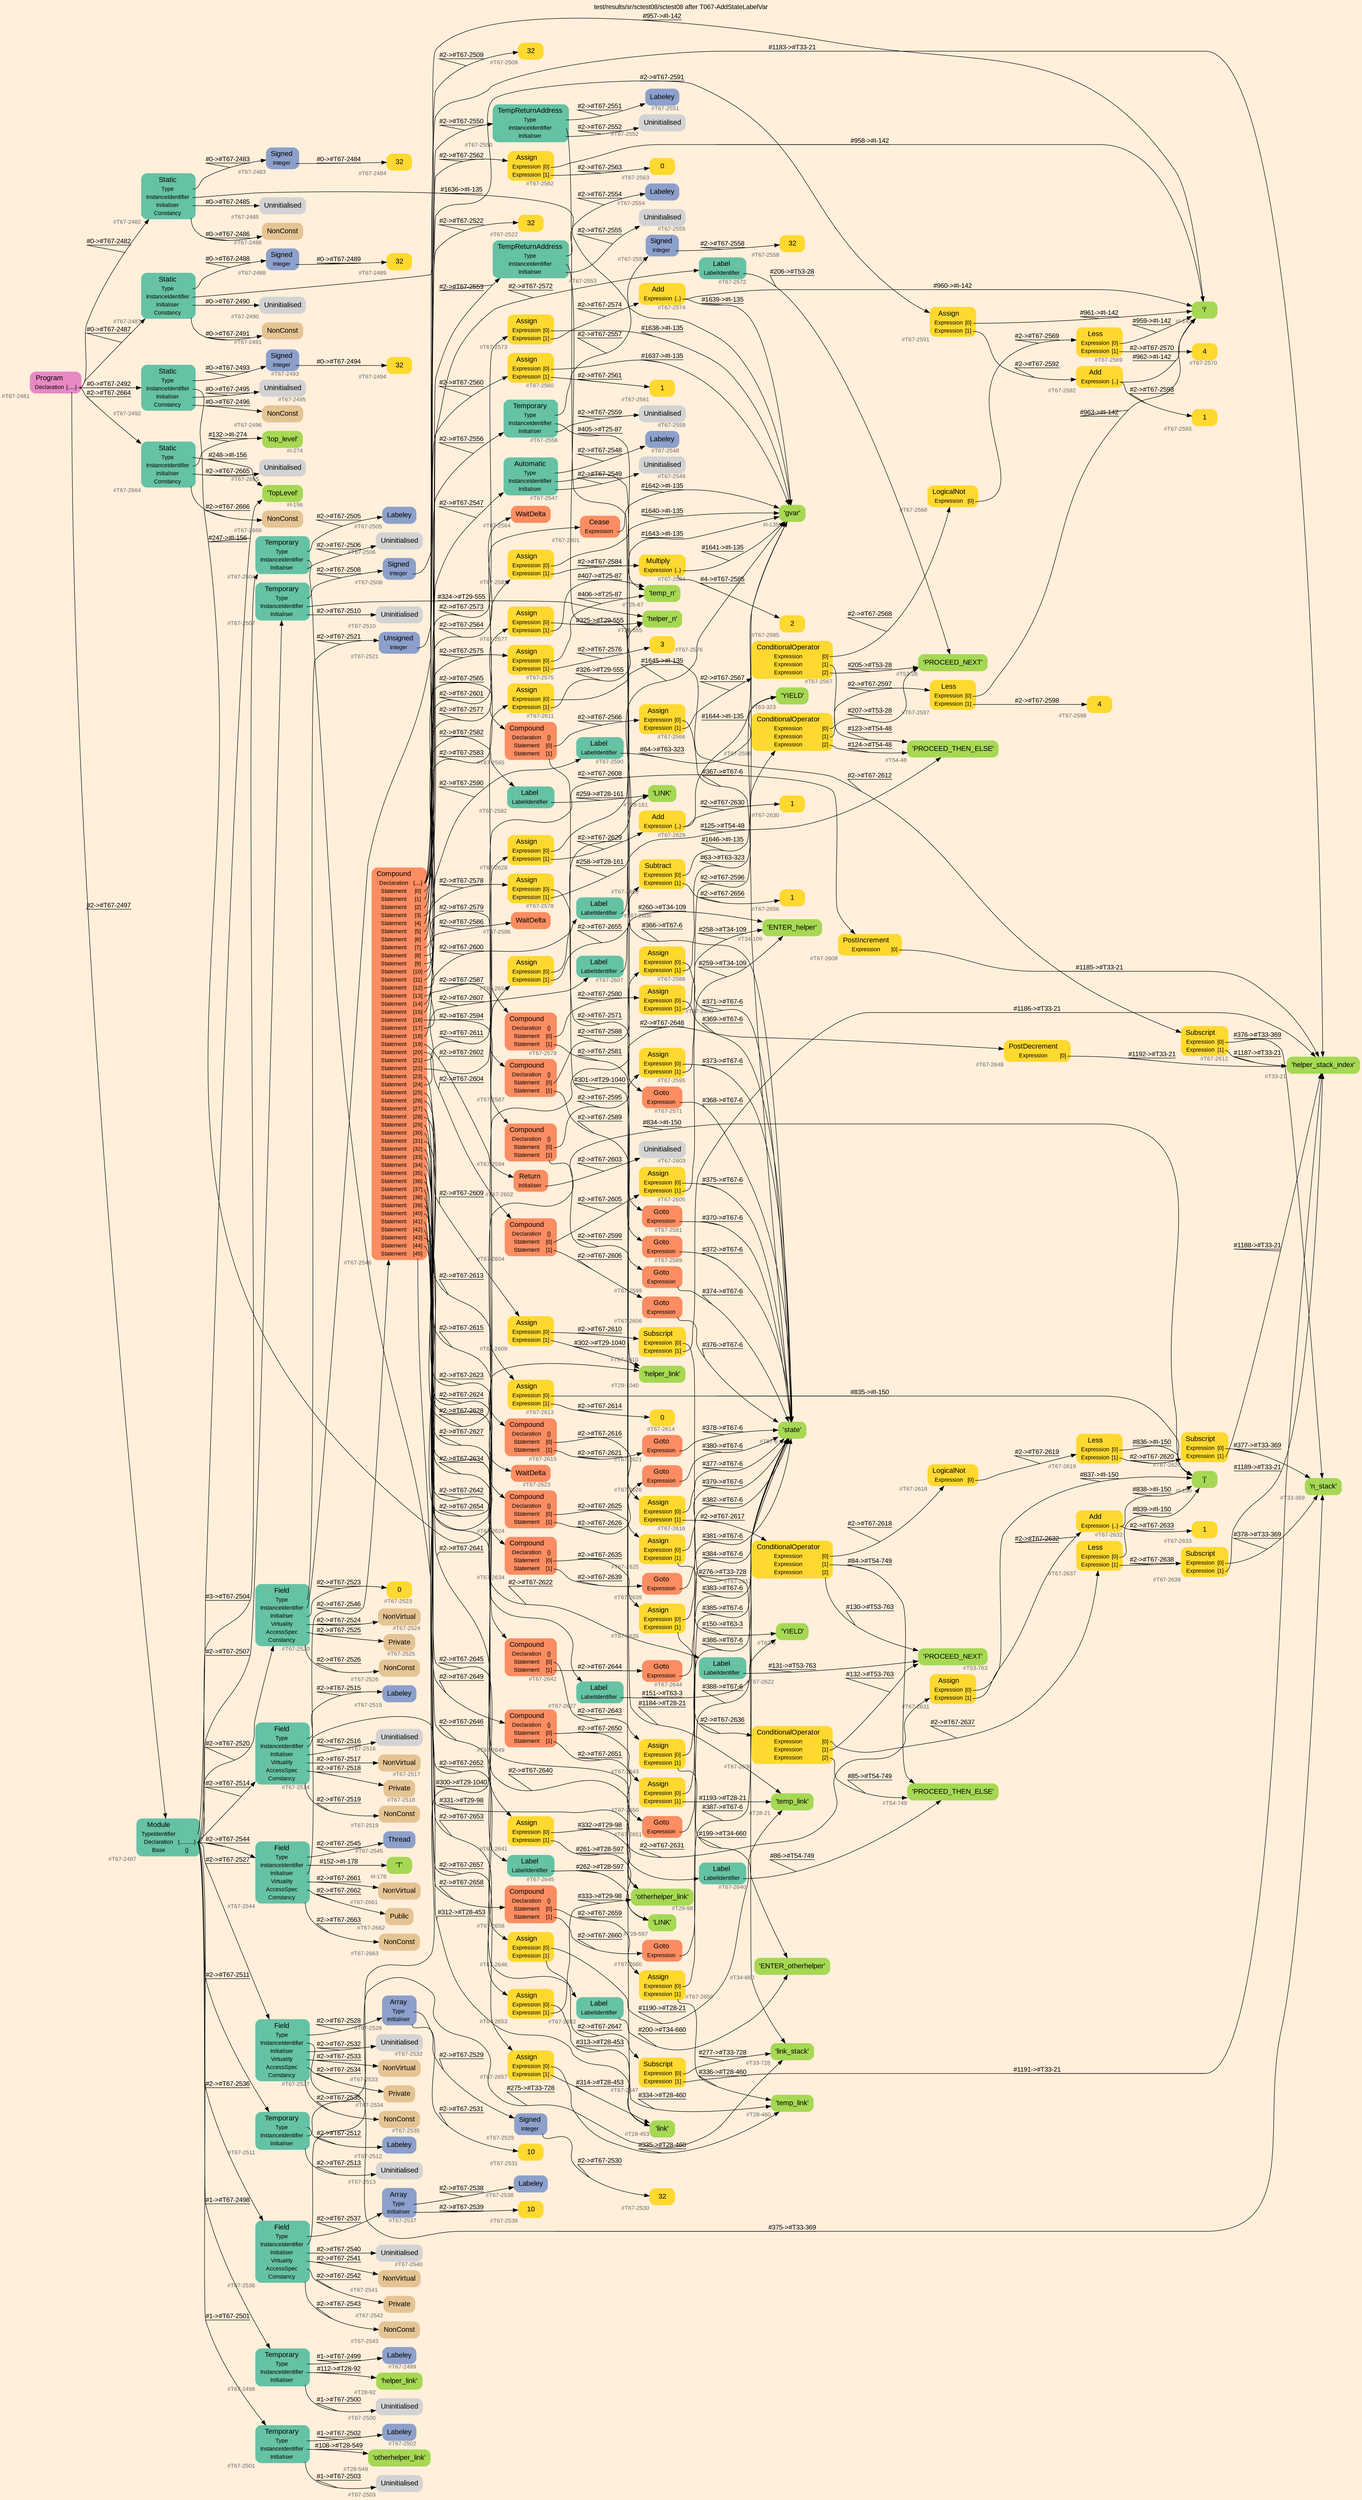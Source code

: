digraph "test/results/sr/sctest08/sctest08 after T067-AddStateLabelVar" {
label = "test/results/sr/sctest08/sctest08 after T067-AddStateLabelVar"
labelloc = t
graph [
    rankdir = "LR"
    ranksep = 0.3
    bgcolor = antiquewhite1
    color = black
    fontcolor = black
    fontname = "Arial"
];
node [
    fontname = "Arial"
];
edge [
    fontname = "Arial"
];

// -------------------- node figure --------------------
// -------- block #T67-2481 ----------
"#T67-2481" [
    fillcolor = "/set28/4"
    xlabel = "#T67-2481"
    fontsize = "12"
    fontcolor = grey40
    shape = "plaintext"
    label = <<TABLE BORDER="0" CELLBORDER="0" CELLSPACING="0">
     <TR><TD><FONT COLOR="black" POINT-SIZE="15">Program</FONT></TD></TR>
     <TR><TD><FONT COLOR="black" POINT-SIZE="12">Declaration</FONT></TD><TD PORT="port0"><FONT COLOR="black" POINT-SIZE="12">{.....}</FONT></TD></TR>
    </TABLE>>
    style = "rounded,filled"
];

// -------- block #T67-2482 ----------
"#T67-2482" [
    fillcolor = "/set28/1"
    xlabel = "#T67-2482"
    fontsize = "12"
    fontcolor = grey40
    shape = "plaintext"
    label = <<TABLE BORDER="0" CELLBORDER="0" CELLSPACING="0">
     <TR><TD><FONT COLOR="black" POINT-SIZE="15">Static</FONT></TD></TR>
     <TR><TD><FONT COLOR="black" POINT-SIZE="12">Type</FONT></TD><TD PORT="port0"></TD></TR>
     <TR><TD><FONT COLOR="black" POINT-SIZE="12">InstanceIdentifier</FONT></TD><TD PORT="port1"></TD></TR>
     <TR><TD><FONT COLOR="black" POINT-SIZE="12">Initialiser</FONT></TD><TD PORT="port2"></TD></TR>
     <TR><TD><FONT COLOR="black" POINT-SIZE="12">Constancy</FONT></TD><TD PORT="port3"></TD></TR>
    </TABLE>>
    style = "rounded,filled"
];

// -------- block #T67-2483 ----------
"#T67-2483" [
    fillcolor = "/set28/3"
    xlabel = "#T67-2483"
    fontsize = "12"
    fontcolor = grey40
    shape = "plaintext"
    label = <<TABLE BORDER="0" CELLBORDER="0" CELLSPACING="0">
     <TR><TD><FONT COLOR="black" POINT-SIZE="15">Signed</FONT></TD></TR>
     <TR><TD><FONT COLOR="black" POINT-SIZE="12">Integer</FONT></TD><TD PORT="port0"></TD></TR>
    </TABLE>>
    style = "rounded,filled"
];

// -------- block #T67-2484 ----------
"#T67-2484" [
    fillcolor = "/set28/6"
    xlabel = "#T67-2484"
    fontsize = "12"
    fontcolor = grey40
    shape = "plaintext"
    label = <<TABLE BORDER="0" CELLBORDER="0" CELLSPACING="0">
     <TR><TD><FONT COLOR="black" POINT-SIZE="15">32</FONT></TD></TR>
    </TABLE>>
    style = "rounded,filled"
];

// -------- block #I-135 ----------
"#I-135" [
    fillcolor = "/set28/5"
    xlabel = "#I-135"
    fontsize = "12"
    fontcolor = grey40
    shape = "plaintext"
    label = <<TABLE BORDER="0" CELLBORDER="0" CELLSPACING="0">
     <TR><TD><FONT COLOR="black" POINT-SIZE="15">'gvar'</FONT></TD></TR>
    </TABLE>>
    style = "rounded,filled"
];

// -------- block #T67-2485 ----------
"#T67-2485" [
    xlabel = "#T67-2485"
    fontsize = "12"
    fontcolor = grey40
    shape = "plaintext"
    label = <<TABLE BORDER="0" CELLBORDER="0" CELLSPACING="0">
     <TR><TD><FONT COLOR="black" POINT-SIZE="15">Uninitialised</FONT></TD></TR>
    </TABLE>>
    style = "rounded,filled"
];

// -------- block #T67-2486 ----------
"#T67-2486" [
    fillcolor = "/set28/7"
    xlabel = "#T67-2486"
    fontsize = "12"
    fontcolor = grey40
    shape = "plaintext"
    label = <<TABLE BORDER="0" CELLBORDER="0" CELLSPACING="0">
     <TR><TD><FONT COLOR="black" POINT-SIZE="15">NonConst</FONT></TD></TR>
    </TABLE>>
    style = "rounded,filled"
];

// -------- block #T67-2487 ----------
"#T67-2487" [
    fillcolor = "/set28/1"
    xlabel = "#T67-2487"
    fontsize = "12"
    fontcolor = grey40
    shape = "plaintext"
    label = <<TABLE BORDER="0" CELLBORDER="0" CELLSPACING="0">
     <TR><TD><FONT COLOR="black" POINT-SIZE="15">Static</FONT></TD></TR>
     <TR><TD><FONT COLOR="black" POINT-SIZE="12">Type</FONT></TD><TD PORT="port0"></TD></TR>
     <TR><TD><FONT COLOR="black" POINT-SIZE="12">InstanceIdentifier</FONT></TD><TD PORT="port1"></TD></TR>
     <TR><TD><FONT COLOR="black" POINT-SIZE="12">Initialiser</FONT></TD><TD PORT="port2"></TD></TR>
     <TR><TD><FONT COLOR="black" POINT-SIZE="12">Constancy</FONT></TD><TD PORT="port3"></TD></TR>
    </TABLE>>
    style = "rounded,filled"
];

// -------- block #T67-2488 ----------
"#T67-2488" [
    fillcolor = "/set28/3"
    xlabel = "#T67-2488"
    fontsize = "12"
    fontcolor = grey40
    shape = "plaintext"
    label = <<TABLE BORDER="0" CELLBORDER="0" CELLSPACING="0">
     <TR><TD><FONT COLOR="black" POINT-SIZE="15">Signed</FONT></TD></TR>
     <TR><TD><FONT COLOR="black" POINT-SIZE="12">Integer</FONT></TD><TD PORT="port0"></TD></TR>
    </TABLE>>
    style = "rounded,filled"
];

// -------- block #T67-2489 ----------
"#T67-2489" [
    fillcolor = "/set28/6"
    xlabel = "#T67-2489"
    fontsize = "12"
    fontcolor = grey40
    shape = "plaintext"
    label = <<TABLE BORDER="0" CELLBORDER="0" CELLSPACING="0">
     <TR><TD><FONT COLOR="black" POINT-SIZE="15">32</FONT></TD></TR>
    </TABLE>>
    style = "rounded,filled"
];

// -------- block #I-142 ----------
"#I-142" [
    fillcolor = "/set28/5"
    xlabel = "#I-142"
    fontsize = "12"
    fontcolor = grey40
    shape = "plaintext"
    label = <<TABLE BORDER="0" CELLBORDER="0" CELLSPACING="0">
     <TR><TD><FONT COLOR="black" POINT-SIZE="15">'i'</FONT></TD></TR>
    </TABLE>>
    style = "rounded,filled"
];

// -------- block #T67-2490 ----------
"#T67-2490" [
    xlabel = "#T67-2490"
    fontsize = "12"
    fontcolor = grey40
    shape = "plaintext"
    label = <<TABLE BORDER="0" CELLBORDER="0" CELLSPACING="0">
     <TR><TD><FONT COLOR="black" POINT-SIZE="15">Uninitialised</FONT></TD></TR>
    </TABLE>>
    style = "rounded,filled"
];

// -------- block #T67-2491 ----------
"#T67-2491" [
    fillcolor = "/set28/7"
    xlabel = "#T67-2491"
    fontsize = "12"
    fontcolor = grey40
    shape = "plaintext"
    label = <<TABLE BORDER="0" CELLBORDER="0" CELLSPACING="0">
     <TR><TD><FONT COLOR="black" POINT-SIZE="15">NonConst</FONT></TD></TR>
    </TABLE>>
    style = "rounded,filled"
];

// -------- block #T67-2492 ----------
"#T67-2492" [
    fillcolor = "/set28/1"
    xlabel = "#T67-2492"
    fontsize = "12"
    fontcolor = grey40
    shape = "plaintext"
    label = <<TABLE BORDER="0" CELLBORDER="0" CELLSPACING="0">
     <TR><TD><FONT COLOR="black" POINT-SIZE="15">Static</FONT></TD></TR>
     <TR><TD><FONT COLOR="black" POINT-SIZE="12">Type</FONT></TD><TD PORT="port0"></TD></TR>
     <TR><TD><FONT COLOR="black" POINT-SIZE="12">InstanceIdentifier</FONT></TD><TD PORT="port1"></TD></TR>
     <TR><TD><FONT COLOR="black" POINT-SIZE="12">Initialiser</FONT></TD><TD PORT="port2"></TD></TR>
     <TR><TD><FONT COLOR="black" POINT-SIZE="12">Constancy</FONT></TD><TD PORT="port3"></TD></TR>
    </TABLE>>
    style = "rounded,filled"
];

// -------- block #T67-2493 ----------
"#T67-2493" [
    fillcolor = "/set28/3"
    xlabel = "#T67-2493"
    fontsize = "12"
    fontcolor = grey40
    shape = "plaintext"
    label = <<TABLE BORDER="0" CELLBORDER="0" CELLSPACING="0">
     <TR><TD><FONT COLOR="black" POINT-SIZE="15">Signed</FONT></TD></TR>
     <TR><TD><FONT COLOR="black" POINT-SIZE="12">Integer</FONT></TD><TD PORT="port0"></TD></TR>
    </TABLE>>
    style = "rounded,filled"
];

// -------- block #T67-2494 ----------
"#T67-2494" [
    fillcolor = "/set28/6"
    xlabel = "#T67-2494"
    fontsize = "12"
    fontcolor = grey40
    shape = "plaintext"
    label = <<TABLE BORDER="0" CELLBORDER="0" CELLSPACING="0">
     <TR><TD><FONT COLOR="black" POINT-SIZE="15">32</FONT></TD></TR>
    </TABLE>>
    style = "rounded,filled"
];

// -------- block #I-150 ----------
"#I-150" [
    fillcolor = "/set28/5"
    xlabel = "#I-150"
    fontsize = "12"
    fontcolor = grey40
    shape = "plaintext"
    label = <<TABLE BORDER="0" CELLBORDER="0" CELLSPACING="0">
     <TR><TD><FONT COLOR="black" POINT-SIZE="15">'j'</FONT></TD></TR>
    </TABLE>>
    style = "rounded,filled"
];

// -------- block #T67-2495 ----------
"#T67-2495" [
    xlabel = "#T67-2495"
    fontsize = "12"
    fontcolor = grey40
    shape = "plaintext"
    label = <<TABLE BORDER="0" CELLBORDER="0" CELLSPACING="0">
     <TR><TD><FONT COLOR="black" POINT-SIZE="15">Uninitialised</FONT></TD></TR>
    </TABLE>>
    style = "rounded,filled"
];

// -------- block #T67-2496 ----------
"#T67-2496" [
    fillcolor = "/set28/7"
    xlabel = "#T67-2496"
    fontsize = "12"
    fontcolor = grey40
    shape = "plaintext"
    label = <<TABLE BORDER="0" CELLBORDER="0" CELLSPACING="0">
     <TR><TD><FONT COLOR="black" POINT-SIZE="15">NonConst</FONT></TD></TR>
    </TABLE>>
    style = "rounded,filled"
];

// -------- block #T67-2497 ----------
"#T67-2497" [
    fillcolor = "/set28/1"
    xlabel = "#T67-2497"
    fontsize = "12"
    fontcolor = grey40
    shape = "plaintext"
    label = <<TABLE BORDER="0" CELLBORDER="0" CELLSPACING="0">
     <TR><TD><FONT COLOR="black" POINT-SIZE="15">Module</FONT></TD></TR>
     <TR><TD><FONT COLOR="black" POINT-SIZE="12">TypeIdentifier</FONT></TD><TD PORT="port0"></TD></TR>
     <TR><TD><FONT COLOR="black" POINT-SIZE="12">Declaration</FONT></TD><TD PORT="port1"><FONT COLOR="black" POINT-SIZE="12">{..........}</FONT></TD></TR>
     <TR><TD><FONT COLOR="black" POINT-SIZE="12">Base</FONT></TD><TD PORT="port2"><FONT COLOR="black" POINT-SIZE="12">{}</FONT></TD></TR>
    </TABLE>>
    style = "rounded,filled"
];

// -------- block #I-156 ----------
"#I-156" [
    fillcolor = "/set28/5"
    xlabel = "#I-156"
    fontsize = "12"
    fontcolor = grey40
    shape = "plaintext"
    label = <<TABLE BORDER="0" CELLBORDER="0" CELLSPACING="0">
     <TR><TD><FONT COLOR="black" POINT-SIZE="15">'TopLevel'</FONT></TD></TR>
    </TABLE>>
    style = "rounded,filled"
];

// -------- block #T67-2498 ----------
"#T67-2498" [
    fillcolor = "/set28/1"
    xlabel = "#T67-2498"
    fontsize = "12"
    fontcolor = grey40
    shape = "plaintext"
    label = <<TABLE BORDER="0" CELLBORDER="0" CELLSPACING="0">
     <TR><TD><FONT COLOR="black" POINT-SIZE="15">Temporary</FONT></TD></TR>
     <TR><TD><FONT COLOR="black" POINT-SIZE="12">Type</FONT></TD><TD PORT="port0"></TD></TR>
     <TR><TD><FONT COLOR="black" POINT-SIZE="12">InstanceIdentifier</FONT></TD><TD PORT="port1"></TD></TR>
     <TR><TD><FONT COLOR="black" POINT-SIZE="12">Initialiser</FONT></TD><TD PORT="port2"></TD></TR>
    </TABLE>>
    style = "rounded,filled"
];

// -------- block #T67-2499 ----------
"#T67-2499" [
    fillcolor = "/set28/3"
    xlabel = "#T67-2499"
    fontsize = "12"
    fontcolor = grey40
    shape = "plaintext"
    label = <<TABLE BORDER="0" CELLBORDER="0" CELLSPACING="0">
     <TR><TD><FONT COLOR="black" POINT-SIZE="15">Labeley</FONT></TD></TR>
    </TABLE>>
    style = "rounded,filled"
];

// -------- block #T28-92 ----------
"#T28-92" [
    fillcolor = "/set28/5"
    xlabel = "#T28-92"
    fontsize = "12"
    fontcolor = grey40
    shape = "plaintext"
    label = <<TABLE BORDER="0" CELLBORDER="0" CELLSPACING="0">
     <TR><TD><FONT COLOR="black" POINT-SIZE="15">'helper_link'</FONT></TD></TR>
    </TABLE>>
    style = "rounded,filled"
];

// -------- block #T67-2500 ----------
"#T67-2500" [
    xlabel = "#T67-2500"
    fontsize = "12"
    fontcolor = grey40
    shape = "plaintext"
    label = <<TABLE BORDER="0" CELLBORDER="0" CELLSPACING="0">
     <TR><TD><FONT COLOR="black" POINT-SIZE="15">Uninitialised</FONT></TD></TR>
    </TABLE>>
    style = "rounded,filled"
];

// -------- block #T67-2501 ----------
"#T67-2501" [
    fillcolor = "/set28/1"
    xlabel = "#T67-2501"
    fontsize = "12"
    fontcolor = grey40
    shape = "plaintext"
    label = <<TABLE BORDER="0" CELLBORDER="0" CELLSPACING="0">
     <TR><TD><FONT COLOR="black" POINT-SIZE="15">Temporary</FONT></TD></TR>
     <TR><TD><FONT COLOR="black" POINT-SIZE="12">Type</FONT></TD><TD PORT="port0"></TD></TR>
     <TR><TD><FONT COLOR="black" POINT-SIZE="12">InstanceIdentifier</FONT></TD><TD PORT="port1"></TD></TR>
     <TR><TD><FONT COLOR="black" POINT-SIZE="12">Initialiser</FONT></TD><TD PORT="port2"></TD></TR>
    </TABLE>>
    style = "rounded,filled"
];

// -------- block #T67-2502 ----------
"#T67-2502" [
    fillcolor = "/set28/3"
    xlabel = "#T67-2502"
    fontsize = "12"
    fontcolor = grey40
    shape = "plaintext"
    label = <<TABLE BORDER="0" CELLBORDER="0" CELLSPACING="0">
     <TR><TD><FONT COLOR="black" POINT-SIZE="15">Labeley</FONT></TD></TR>
    </TABLE>>
    style = "rounded,filled"
];

// -------- block #T28-549 ----------
"#T28-549" [
    fillcolor = "/set28/5"
    xlabel = "#T28-549"
    fontsize = "12"
    fontcolor = grey40
    shape = "plaintext"
    label = <<TABLE BORDER="0" CELLBORDER="0" CELLSPACING="0">
     <TR><TD><FONT COLOR="black" POINT-SIZE="15">'otherhelper_link'</FONT></TD></TR>
    </TABLE>>
    style = "rounded,filled"
];

// -------- block #T67-2503 ----------
"#T67-2503" [
    xlabel = "#T67-2503"
    fontsize = "12"
    fontcolor = grey40
    shape = "plaintext"
    label = <<TABLE BORDER="0" CELLBORDER="0" CELLSPACING="0">
     <TR><TD><FONT COLOR="black" POINT-SIZE="15">Uninitialised</FONT></TD></TR>
    </TABLE>>
    style = "rounded,filled"
];

// -------- block #T67-2504 ----------
"#T67-2504" [
    fillcolor = "/set28/1"
    xlabel = "#T67-2504"
    fontsize = "12"
    fontcolor = grey40
    shape = "plaintext"
    label = <<TABLE BORDER="0" CELLBORDER="0" CELLSPACING="0">
     <TR><TD><FONT COLOR="black" POINT-SIZE="15">Temporary</FONT></TD></TR>
     <TR><TD><FONT COLOR="black" POINT-SIZE="12">Type</FONT></TD><TD PORT="port0"></TD></TR>
     <TR><TD><FONT COLOR="black" POINT-SIZE="12">InstanceIdentifier</FONT></TD><TD PORT="port1"></TD></TR>
     <TR><TD><FONT COLOR="black" POINT-SIZE="12">Initialiser</FONT></TD><TD PORT="port2"></TD></TR>
    </TABLE>>
    style = "rounded,filled"
];

// -------- block #T67-2505 ----------
"#T67-2505" [
    fillcolor = "/set28/3"
    xlabel = "#T67-2505"
    fontsize = "12"
    fontcolor = grey40
    shape = "plaintext"
    label = <<TABLE BORDER="0" CELLBORDER="0" CELLSPACING="0">
     <TR><TD><FONT COLOR="black" POINT-SIZE="15">Labeley</FONT></TD></TR>
    </TABLE>>
    style = "rounded,filled"
];

// -------- block #T29-98 ----------
"#T29-98" [
    fillcolor = "/set28/5"
    xlabel = "#T29-98"
    fontsize = "12"
    fontcolor = grey40
    shape = "plaintext"
    label = <<TABLE BORDER="0" CELLBORDER="0" CELLSPACING="0">
     <TR><TD><FONT COLOR="black" POINT-SIZE="15">'otherhelper_link'</FONT></TD></TR>
    </TABLE>>
    style = "rounded,filled"
];

// -------- block #T67-2506 ----------
"#T67-2506" [
    xlabel = "#T67-2506"
    fontsize = "12"
    fontcolor = grey40
    shape = "plaintext"
    label = <<TABLE BORDER="0" CELLBORDER="0" CELLSPACING="0">
     <TR><TD><FONT COLOR="black" POINT-SIZE="15">Uninitialised</FONT></TD></TR>
    </TABLE>>
    style = "rounded,filled"
];

// -------- block #T67-2507 ----------
"#T67-2507" [
    fillcolor = "/set28/1"
    xlabel = "#T67-2507"
    fontsize = "12"
    fontcolor = grey40
    shape = "plaintext"
    label = <<TABLE BORDER="0" CELLBORDER="0" CELLSPACING="0">
     <TR><TD><FONT COLOR="black" POINT-SIZE="15">Temporary</FONT></TD></TR>
     <TR><TD><FONT COLOR="black" POINT-SIZE="12">Type</FONT></TD><TD PORT="port0"></TD></TR>
     <TR><TD><FONT COLOR="black" POINT-SIZE="12">InstanceIdentifier</FONT></TD><TD PORT="port1"></TD></TR>
     <TR><TD><FONT COLOR="black" POINT-SIZE="12">Initialiser</FONT></TD><TD PORT="port2"></TD></TR>
    </TABLE>>
    style = "rounded,filled"
];

// -------- block #T67-2508 ----------
"#T67-2508" [
    fillcolor = "/set28/3"
    xlabel = "#T67-2508"
    fontsize = "12"
    fontcolor = grey40
    shape = "plaintext"
    label = <<TABLE BORDER="0" CELLBORDER="0" CELLSPACING="0">
     <TR><TD><FONT COLOR="black" POINT-SIZE="15">Signed</FONT></TD></TR>
     <TR><TD><FONT COLOR="black" POINT-SIZE="12">Integer</FONT></TD><TD PORT="port0"></TD></TR>
    </TABLE>>
    style = "rounded,filled"
];

// -------- block #T67-2509 ----------
"#T67-2509" [
    fillcolor = "/set28/6"
    xlabel = "#T67-2509"
    fontsize = "12"
    fontcolor = grey40
    shape = "plaintext"
    label = <<TABLE BORDER="0" CELLBORDER="0" CELLSPACING="0">
     <TR><TD><FONT COLOR="black" POINT-SIZE="15">32</FONT></TD></TR>
    </TABLE>>
    style = "rounded,filled"
];

// -------- block #T29-555 ----------
"#T29-555" [
    fillcolor = "/set28/5"
    xlabel = "#T29-555"
    fontsize = "12"
    fontcolor = grey40
    shape = "plaintext"
    label = <<TABLE BORDER="0" CELLBORDER="0" CELLSPACING="0">
     <TR><TD><FONT COLOR="black" POINT-SIZE="15">'helper_n'</FONT></TD></TR>
    </TABLE>>
    style = "rounded,filled"
];

// -------- block #T67-2510 ----------
"#T67-2510" [
    xlabel = "#T67-2510"
    fontsize = "12"
    fontcolor = grey40
    shape = "plaintext"
    label = <<TABLE BORDER="0" CELLBORDER="0" CELLSPACING="0">
     <TR><TD><FONT COLOR="black" POINT-SIZE="15">Uninitialised</FONT></TD></TR>
    </TABLE>>
    style = "rounded,filled"
];

// -------- block #T67-2511 ----------
"#T67-2511" [
    fillcolor = "/set28/1"
    xlabel = "#T67-2511"
    fontsize = "12"
    fontcolor = grey40
    shape = "plaintext"
    label = <<TABLE BORDER="0" CELLBORDER="0" CELLSPACING="0">
     <TR><TD><FONT COLOR="black" POINT-SIZE="15">Temporary</FONT></TD></TR>
     <TR><TD><FONT COLOR="black" POINT-SIZE="12">Type</FONT></TD><TD PORT="port0"></TD></TR>
     <TR><TD><FONT COLOR="black" POINT-SIZE="12">InstanceIdentifier</FONT></TD><TD PORT="port1"></TD></TR>
     <TR><TD><FONT COLOR="black" POINT-SIZE="12">Initialiser</FONT></TD><TD PORT="port2"></TD></TR>
    </TABLE>>
    style = "rounded,filled"
];

// -------- block #T67-2512 ----------
"#T67-2512" [
    fillcolor = "/set28/3"
    xlabel = "#T67-2512"
    fontsize = "12"
    fontcolor = grey40
    shape = "plaintext"
    label = <<TABLE BORDER="0" CELLBORDER="0" CELLSPACING="0">
     <TR><TD><FONT COLOR="black" POINT-SIZE="15">Labeley</FONT></TD></TR>
    </TABLE>>
    style = "rounded,filled"
];

// -------- block #T29-1040 ----------
"#T29-1040" [
    fillcolor = "/set28/5"
    xlabel = "#T29-1040"
    fontsize = "12"
    fontcolor = grey40
    shape = "plaintext"
    label = <<TABLE BORDER="0" CELLBORDER="0" CELLSPACING="0">
     <TR><TD><FONT COLOR="black" POINT-SIZE="15">'helper_link'</FONT></TD></TR>
    </TABLE>>
    style = "rounded,filled"
];

// -------- block #T67-2513 ----------
"#T67-2513" [
    xlabel = "#T67-2513"
    fontsize = "12"
    fontcolor = grey40
    shape = "plaintext"
    label = <<TABLE BORDER="0" CELLBORDER="0" CELLSPACING="0">
     <TR><TD><FONT COLOR="black" POINT-SIZE="15">Uninitialised</FONT></TD></TR>
    </TABLE>>
    style = "rounded,filled"
];

// -------- block #T67-2514 ----------
"#T67-2514" [
    fillcolor = "/set28/1"
    xlabel = "#T67-2514"
    fontsize = "12"
    fontcolor = grey40
    shape = "plaintext"
    label = <<TABLE BORDER="0" CELLBORDER="0" CELLSPACING="0">
     <TR><TD><FONT COLOR="black" POINT-SIZE="15">Field</FONT></TD></TR>
     <TR><TD><FONT COLOR="black" POINT-SIZE="12">Type</FONT></TD><TD PORT="port0"></TD></TR>
     <TR><TD><FONT COLOR="black" POINT-SIZE="12">InstanceIdentifier</FONT></TD><TD PORT="port1"></TD></TR>
     <TR><TD><FONT COLOR="black" POINT-SIZE="12">Initialiser</FONT></TD><TD PORT="port2"></TD></TR>
     <TR><TD><FONT COLOR="black" POINT-SIZE="12">Virtuality</FONT></TD><TD PORT="port3"></TD></TR>
     <TR><TD><FONT COLOR="black" POINT-SIZE="12">AccessSpec</FONT></TD><TD PORT="port4"></TD></TR>
     <TR><TD><FONT COLOR="black" POINT-SIZE="12">Constancy</FONT></TD><TD PORT="port5"></TD></TR>
    </TABLE>>
    style = "rounded,filled"
];

// -------- block #T67-2515 ----------
"#T67-2515" [
    fillcolor = "/set28/3"
    xlabel = "#T67-2515"
    fontsize = "12"
    fontcolor = grey40
    shape = "plaintext"
    label = <<TABLE BORDER="0" CELLBORDER="0" CELLSPACING="0">
     <TR><TD><FONT COLOR="black" POINT-SIZE="15">Labeley</FONT></TD></TR>
    </TABLE>>
    style = "rounded,filled"
];

// -------- block #T28-453 ----------
"#T28-453" [
    fillcolor = "/set28/5"
    xlabel = "#T28-453"
    fontsize = "12"
    fontcolor = grey40
    shape = "plaintext"
    label = <<TABLE BORDER="0" CELLBORDER="0" CELLSPACING="0">
     <TR><TD><FONT COLOR="black" POINT-SIZE="15">'link'</FONT></TD></TR>
    </TABLE>>
    style = "rounded,filled"
];

// -------- block #T67-2516 ----------
"#T67-2516" [
    xlabel = "#T67-2516"
    fontsize = "12"
    fontcolor = grey40
    shape = "plaintext"
    label = <<TABLE BORDER="0" CELLBORDER="0" CELLSPACING="0">
     <TR><TD><FONT COLOR="black" POINT-SIZE="15">Uninitialised</FONT></TD></TR>
    </TABLE>>
    style = "rounded,filled"
];

// -------- block #T67-2517 ----------
"#T67-2517" [
    fillcolor = "/set28/7"
    xlabel = "#T67-2517"
    fontsize = "12"
    fontcolor = grey40
    shape = "plaintext"
    label = <<TABLE BORDER="0" CELLBORDER="0" CELLSPACING="0">
     <TR><TD><FONT COLOR="black" POINT-SIZE="15">NonVirtual</FONT></TD></TR>
    </TABLE>>
    style = "rounded,filled"
];

// -------- block #T67-2518 ----------
"#T67-2518" [
    fillcolor = "/set28/7"
    xlabel = "#T67-2518"
    fontsize = "12"
    fontcolor = grey40
    shape = "plaintext"
    label = <<TABLE BORDER="0" CELLBORDER="0" CELLSPACING="0">
     <TR><TD><FONT COLOR="black" POINT-SIZE="15">Private</FONT></TD></TR>
    </TABLE>>
    style = "rounded,filled"
];

// -------- block #T67-2519 ----------
"#T67-2519" [
    fillcolor = "/set28/7"
    xlabel = "#T67-2519"
    fontsize = "12"
    fontcolor = grey40
    shape = "plaintext"
    label = <<TABLE BORDER="0" CELLBORDER="0" CELLSPACING="0">
     <TR><TD><FONT COLOR="black" POINT-SIZE="15">NonConst</FONT></TD></TR>
    </TABLE>>
    style = "rounded,filled"
];

// -------- block #T67-2520 ----------
"#T67-2520" [
    fillcolor = "/set28/1"
    xlabel = "#T67-2520"
    fontsize = "12"
    fontcolor = grey40
    shape = "plaintext"
    label = <<TABLE BORDER="0" CELLBORDER="0" CELLSPACING="0">
     <TR><TD><FONT COLOR="black" POINT-SIZE="15">Field</FONT></TD></TR>
     <TR><TD><FONT COLOR="black" POINT-SIZE="12">Type</FONT></TD><TD PORT="port0"></TD></TR>
     <TR><TD><FONT COLOR="black" POINT-SIZE="12">InstanceIdentifier</FONT></TD><TD PORT="port1"></TD></TR>
     <TR><TD><FONT COLOR="black" POINT-SIZE="12">Initialiser</FONT></TD><TD PORT="port2"></TD></TR>
     <TR><TD><FONT COLOR="black" POINT-SIZE="12">Virtuality</FONT></TD><TD PORT="port3"></TD></TR>
     <TR><TD><FONT COLOR="black" POINT-SIZE="12">AccessSpec</FONT></TD><TD PORT="port4"></TD></TR>
     <TR><TD><FONT COLOR="black" POINT-SIZE="12">Constancy</FONT></TD><TD PORT="port5"></TD></TR>
    </TABLE>>
    style = "rounded,filled"
];

// -------- block #T67-2521 ----------
"#T67-2521" [
    fillcolor = "/set28/3"
    xlabel = "#T67-2521"
    fontsize = "12"
    fontcolor = grey40
    shape = "plaintext"
    label = <<TABLE BORDER="0" CELLBORDER="0" CELLSPACING="0">
     <TR><TD><FONT COLOR="black" POINT-SIZE="15">Unsigned</FONT></TD></TR>
     <TR><TD><FONT COLOR="black" POINT-SIZE="12">Integer</FONT></TD><TD PORT="port0"></TD></TR>
    </TABLE>>
    style = "rounded,filled"
];

// -------- block #T67-2522 ----------
"#T67-2522" [
    fillcolor = "/set28/6"
    xlabel = "#T67-2522"
    fontsize = "12"
    fontcolor = grey40
    shape = "plaintext"
    label = <<TABLE BORDER="0" CELLBORDER="0" CELLSPACING="0">
     <TR><TD><FONT COLOR="black" POINT-SIZE="15">32</FONT></TD></TR>
    </TABLE>>
    style = "rounded,filled"
];

// -------- block #T33-21 ----------
"#T33-21" [
    fillcolor = "/set28/5"
    xlabel = "#T33-21"
    fontsize = "12"
    fontcolor = grey40
    shape = "plaintext"
    label = <<TABLE BORDER="0" CELLBORDER="0" CELLSPACING="0">
     <TR><TD><FONT COLOR="black" POINT-SIZE="15">'helper_stack_index'</FONT></TD></TR>
    </TABLE>>
    style = "rounded,filled"
];

// -------- block #T67-2523 ----------
"#T67-2523" [
    fillcolor = "/set28/6"
    xlabel = "#T67-2523"
    fontsize = "12"
    fontcolor = grey40
    shape = "plaintext"
    label = <<TABLE BORDER="0" CELLBORDER="0" CELLSPACING="0">
     <TR><TD><FONT COLOR="black" POINT-SIZE="15">0</FONT></TD></TR>
    </TABLE>>
    style = "rounded,filled"
];

// -------- block #T67-2524 ----------
"#T67-2524" [
    fillcolor = "/set28/7"
    xlabel = "#T67-2524"
    fontsize = "12"
    fontcolor = grey40
    shape = "plaintext"
    label = <<TABLE BORDER="0" CELLBORDER="0" CELLSPACING="0">
     <TR><TD><FONT COLOR="black" POINT-SIZE="15">NonVirtual</FONT></TD></TR>
    </TABLE>>
    style = "rounded,filled"
];

// -------- block #T67-2525 ----------
"#T67-2525" [
    fillcolor = "/set28/7"
    xlabel = "#T67-2525"
    fontsize = "12"
    fontcolor = grey40
    shape = "plaintext"
    label = <<TABLE BORDER="0" CELLBORDER="0" CELLSPACING="0">
     <TR><TD><FONT COLOR="black" POINT-SIZE="15">Private</FONT></TD></TR>
    </TABLE>>
    style = "rounded,filled"
];

// -------- block #T67-2526 ----------
"#T67-2526" [
    fillcolor = "/set28/7"
    xlabel = "#T67-2526"
    fontsize = "12"
    fontcolor = grey40
    shape = "plaintext"
    label = <<TABLE BORDER="0" CELLBORDER="0" CELLSPACING="0">
     <TR><TD><FONT COLOR="black" POINT-SIZE="15">NonConst</FONT></TD></TR>
    </TABLE>>
    style = "rounded,filled"
];

// -------- block #T67-2527 ----------
"#T67-2527" [
    fillcolor = "/set28/1"
    xlabel = "#T67-2527"
    fontsize = "12"
    fontcolor = grey40
    shape = "plaintext"
    label = <<TABLE BORDER="0" CELLBORDER="0" CELLSPACING="0">
     <TR><TD><FONT COLOR="black" POINT-SIZE="15">Field</FONT></TD></TR>
     <TR><TD><FONT COLOR="black" POINT-SIZE="12">Type</FONT></TD><TD PORT="port0"></TD></TR>
     <TR><TD><FONT COLOR="black" POINT-SIZE="12">InstanceIdentifier</FONT></TD><TD PORT="port1"></TD></TR>
     <TR><TD><FONT COLOR="black" POINT-SIZE="12">Initialiser</FONT></TD><TD PORT="port2"></TD></TR>
     <TR><TD><FONT COLOR="black" POINT-SIZE="12">Virtuality</FONT></TD><TD PORT="port3"></TD></TR>
     <TR><TD><FONT COLOR="black" POINT-SIZE="12">AccessSpec</FONT></TD><TD PORT="port4"></TD></TR>
     <TR><TD><FONT COLOR="black" POINT-SIZE="12">Constancy</FONT></TD><TD PORT="port5"></TD></TR>
    </TABLE>>
    style = "rounded,filled"
];

// -------- block #T67-2528 ----------
"#T67-2528" [
    fillcolor = "/set28/3"
    xlabel = "#T67-2528"
    fontsize = "12"
    fontcolor = grey40
    shape = "plaintext"
    label = <<TABLE BORDER="0" CELLBORDER="0" CELLSPACING="0">
     <TR><TD><FONT COLOR="black" POINT-SIZE="15">Array</FONT></TD></TR>
     <TR><TD><FONT COLOR="black" POINT-SIZE="12">Type</FONT></TD><TD PORT="port0"></TD></TR>
     <TR><TD><FONT COLOR="black" POINT-SIZE="12">Initialiser</FONT></TD><TD PORT="port1"></TD></TR>
    </TABLE>>
    style = "rounded,filled"
];

// -------- block #T67-2529 ----------
"#T67-2529" [
    fillcolor = "/set28/3"
    xlabel = "#T67-2529"
    fontsize = "12"
    fontcolor = grey40
    shape = "plaintext"
    label = <<TABLE BORDER="0" CELLBORDER="0" CELLSPACING="0">
     <TR><TD><FONT COLOR="black" POINT-SIZE="15">Signed</FONT></TD></TR>
     <TR><TD><FONT COLOR="black" POINT-SIZE="12">Integer</FONT></TD><TD PORT="port0"></TD></TR>
    </TABLE>>
    style = "rounded,filled"
];

// -------- block #T67-2530 ----------
"#T67-2530" [
    fillcolor = "/set28/6"
    xlabel = "#T67-2530"
    fontsize = "12"
    fontcolor = grey40
    shape = "plaintext"
    label = <<TABLE BORDER="0" CELLBORDER="0" CELLSPACING="0">
     <TR><TD><FONT COLOR="black" POINT-SIZE="15">32</FONT></TD></TR>
    </TABLE>>
    style = "rounded,filled"
];

// -------- block #T67-2531 ----------
"#T67-2531" [
    fillcolor = "/set28/6"
    xlabel = "#T67-2531"
    fontsize = "12"
    fontcolor = grey40
    shape = "plaintext"
    label = <<TABLE BORDER="0" CELLBORDER="0" CELLSPACING="0">
     <TR><TD><FONT COLOR="black" POINT-SIZE="15">10</FONT></TD></TR>
    </TABLE>>
    style = "rounded,filled"
];

// -------- block #T33-369 ----------
"#T33-369" [
    fillcolor = "/set28/5"
    xlabel = "#T33-369"
    fontsize = "12"
    fontcolor = grey40
    shape = "plaintext"
    label = <<TABLE BORDER="0" CELLBORDER="0" CELLSPACING="0">
     <TR><TD><FONT COLOR="black" POINT-SIZE="15">'n_stack'</FONT></TD></TR>
    </TABLE>>
    style = "rounded,filled"
];

// -------- block #T67-2532 ----------
"#T67-2532" [
    xlabel = "#T67-2532"
    fontsize = "12"
    fontcolor = grey40
    shape = "plaintext"
    label = <<TABLE BORDER="0" CELLBORDER="0" CELLSPACING="0">
     <TR><TD><FONT COLOR="black" POINT-SIZE="15">Uninitialised</FONT></TD></TR>
    </TABLE>>
    style = "rounded,filled"
];

// -------- block #T67-2533 ----------
"#T67-2533" [
    fillcolor = "/set28/7"
    xlabel = "#T67-2533"
    fontsize = "12"
    fontcolor = grey40
    shape = "plaintext"
    label = <<TABLE BORDER="0" CELLBORDER="0" CELLSPACING="0">
     <TR><TD><FONT COLOR="black" POINT-SIZE="15">NonVirtual</FONT></TD></TR>
    </TABLE>>
    style = "rounded,filled"
];

// -------- block #T67-2534 ----------
"#T67-2534" [
    fillcolor = "/set28/7"
    xlabel = "#T67-2534"
    fontsize = "12"
    fontcolor = grey40
    shape = "plaintext"
    label = <<TABLE BORDER="0" CELLBORDER="0" CELLSPACING="0">
     <TR><TD><FONT COLOR="black" POINT-SIZE="15">Private</FONT></TD></TR>
    </TABLE>>
    style = "rounded,filled"
];

// -------- block #T67-2535 ----------
"#T67-2535" [
    fillcolor = "/set28/7"
    xlabel = "#T67-2535"
    fontsize = "12"
    fontcolor = grey40
    shape = "plaintext"
    label = <<TABLE BORDER="0" CELLBORDER="0" CELLSPACING="0">
     <TR><TD><FONT COLOR="black" POINT-SIZE="15">NonConst</FONT></TD></TR>
    </TABLE>>
    style = "rounded,filled"
];

// -------- block #T67-2536 ----------
"#T67-2536" [
    fillcolor = "/set28/1"
    xlabel = "#T67-2536"
    fontsize = "12"
    fontcolor = grey40
    shape = "plaintext"
    label = <<TABLE BORDER="0" CELLBORDER="0" CELLSPACING="0">
     <TR><TD><FONT COLOR="black" POINT-SIZE="15">Field</FONT></TD></TR>
     <TR><TD><FONT COLOR="black" POINT-SIZE="12">Type</FONT></TD><TD PORT="port0"></TD></TR>
     <TR><TD><FONT COLOR="black" POINT-SIZE="12">InstanceIdentifier</FONT></TD><TD PORT="port1"></TD></TR>
     <TR><TD><FONT COLOR="black" POINT-SIZE="12">Initialiser</FONT></TD><TD PORT="port2"></TD></TR>
     <TR><TD><FONT COLOR="black" POINT-SIZE="12">Virtuality</FONT></TD><TD PORT="port3"></TD></TR>
     <TR><TD><FONT COLOR="black" POINT-SIZE="12">AccessSpec</FONT></TD><TD PORT="port4"></TD></TR>
     <TR><TD><FONT COLOR="black" POINT-SIZE="12">Constancy</FONT></TD><TD PORT="port5"></TD></TR>
    </TABLE>>
    style = "rounded,filled"
];

// -------- block #T67-2537 ----------
"#T67-2537" [
    fillcolor = "/set28/3"
    xlabel = "#T67-2537"
    fontsize = "12"
    fontcolor = grey40
    shape = "plaintext"
    label = <<TABLE BORDER="0" CELLBORDER="0" CELLSPACING="0">
     <TR><TD><FONT COLOR="black" POINT-SIZE="15">Array</FONT></TD></TR>
     <TR><TD><FONT COLOR="black" POINT-SIZE="12">Type</FONT></TD><TD PORT="port0"></TD></TR>
     <TR><TD><FONT COLOR="black" POINT-SIZE="12">Initialiser</FONT></TD><TD PORT="port1"></TD></TR>
    </TABLE>>
    style = "rounded,filled"
];

// -------- block #T67-2538 ----------
"#T67-2538" [
    fillcolor = "/set28/3"
    xlabel = "#T67-2538"
    fontsize = "12"
    fontcolor = grey40
    shape = "plaintext"
    label = <<TABLE BORDER="0" CELLBORDER="0" CELLSPACING="0">
     <TR><TD><FONT COLOR="black" POINT-SIZE="15">Labeley</FONT></TD></TR>
    </TABLE>>
    style = "rounded,filled"
];

// -------- block #T67-2539 ----------
"#T67-2539" [
    fillcolor = "/set28/6"
    xlabel = "#T67-2539"
    fontsize = "12"
    fontcolor = grey40
    shape = "plaintext"
    label = <<TABLE BORDER="0" CELLBORDER="0" CELLSPACING="0">
     <TR><TD><FONT COLOR="black" POINT-SIZE="15">10</FONT></TD></TR>
    </TABLE>>
    style = "rounded,filled"
];

// -------- block #T33-728 ----------
"#T33-728" [
    fillcolor = "/set28/5"
    xlabel = "#T33-728"
    fontsize = "12"
    fontcolor = grey40
    shape = "plaintext"
    label = <<TABLE BORDER="0" CELLBORDER="0" CELLSPACING="0">
     <TR><TD><FONT COLOR="black" POINT-SIZE="15">'link_stack'</FONT></TD></TR>
    </TABLE>>
    style = "rounded,filled"
];

// -------- block #T67-2540 ----------
"#T67-2540" [
    xlabel = "#T67-2540"
    fontsize = "12"
    fontcolor = grey40
    shape = "plaintext"
    label = <<TABLE BORDER="0" CELLBORDER="0" CELLSPACING="0">
     <TR><TD><FONT COLOR="black" POINT-SIZE="15">Uninitialised</FONT></TD></TR>
    </TABLE>>
    style = "rounded,filled"
];

// -------- block #T67-2541 ----------
"#T67-2541" [
    fillcolor = "/set28/7"
    xlabel = "#T67-2541"
    fontsize = "12"
    fontcolor = grey40
    shape = "plaintext"
    label = <<TABLE BORDER="0" CELLBORDER="0" CELLSPACING="0">
     <TR><TD><FONT COLOR="black" POINT-SIZE="15">NonVirtual</FONT></TD></TR>
    </TABLE>>
    style = "rounded,filled"
];

// -------- block #T67-2542 ----------
"#T67-2542" [
    fillcolor = "/set28/7"
    xlabel = "#T67-2542"
    fontsize = "12"
    fontcolor = grey40
    shape = "plaintext"
    label = <<TABLE BORDER="0" CELLBORDER="0" CELLSPACING="0">
     <TR><TD><FONT COLOR="black" POINT-SIZE="15">Private</FONT></TD></TR>
    </TABLE>>
    style = "rounded,filled"
];

// -------- block #T67-2543 ----------
"#T67-2543" [
    fillcolor = "/set28/7"
    xlabel = "#T67-2543"
    fontsize = "12"
    fontcolor = grey40
    shape = "plaintext"
    label = <<TABLE BORDER="0" CELLBORDER="0" CELLSPACING="0">
     <TR><TD><FONT COLOR="black" POINT-SIZE="15">NonConst</FONT></TD></TR>
    </TABLE>>
    style = "rounded,filled"
];

// -------- block #T67-2544 ----------
"#T67-2544" [
    fillcolor = "/set28/1"
    xlabel = "#T67-2544"
    fontsize = "12"
    fontcolor = grey40
    shape = "plaintext"
    label = <<TABLE BORDER="0" CELLBORDER="0" CELLSPACING="0">
     <TR><TD><FONT COLOR="black" POINT-SIZE="15">Field</FONT></TD></TR>
     <TR><TD><FONT COLOR="black" POINT-SIZE="12">Type</FONT></TD><TD PORT="port0"></TD></TR>
     <TR><TD><FONT COLOR="black" POINT-SIZE="12">InstanceIdentifier</FONT></TD><TD PORT="port1"></TD></TR>
     <TR><TD><FONT COLOR="black" POINT-SIZE="12">Initialiser</FONT></TD><TD PORT="port2"></TD></TR>
     <TR><TD><FONT COLOR="black" POINT-SIZE="12">Virtuality</FONT></TD><TD PORT="port3"></TD></TR>
     <TR><TD><FONT COLOR="black" POINT-SIZE="12">AccessSpec</FONT></TD><TD PORT="port4"></TD></TR>
     <TR><TD><FONT COLOR="black" POINT-SIZE="12">Constancy</FONT></TD><TD PORT="port5"></TD></TR>
    </TABLE>>
    style = "rounded,filled"
];

// -------- block #T67-2545 ----------
"#T67-2545" [
    fillcolor = "/set28/3"
    xlabel = "#T67-2545"
    fontsize = "12"
    fontcolor = grey40
    shape = "plaintext"
    label = <<TABLE BORDER="0" CELLBORDER="0" CELLSPACING="0">
     <TR><TD><FONT COLOR="black" POINT-SIZE="15">Thread</FONT></TD></TR>
    </TABLE>>
    style = "rounded,filled"
];

// -------- block #I-178 ----------
"#I-178" [
    fillcolor = "/set28/5"
    xlabel = "#I-178"
    fontsize = "12"
    fontcolor = grey40
    shape = "plaintext"
    label = <<TABLE BORDER="0" CELLBORDER="0" CELLSPACING="0">
     <TR><TD><FONT COLOR="black" POINT-SIZE="15">'T'</FONT></TD></TR>
    </TABLE>>
    style = "rounded,filled"
];

// -------- block #T67-2546 ----------
"#T67-2546" [
    fillcolor = "/set28/2"
    xlabel = "#T67-2546"
    fontsize = "12"
    fontcolor = grey40
    shape = "plaintext"
    label = <<TABLE BORDER="0" CELLBORDER="0" CELLSPACING="0">
     <TR><TD><FONT COLOR="black" POINT-SIZE="15">Compound</FONT></TD></TR>
     <TR><TD><FONT COLOR="black" POINT-SIZE="12">Declaration</FONT></TD><TD PORT="port0"><FONT COLOR="black" POINT-SIZE="12">{....}</FONT></TD></TR>
     <TR><TD><FONT COLOR="black" POINT-SIZE="12">Statement</FONT></TD><TD PORT="port1"><FONT COLOR="black" POINT-SIZE="12">[0]</FONT></TD></TR>
     <TR><TD><FONT COLOR="black" POINT-SIZE="12">Statement</FONT></TD><TD PORT="port2"><FONT COLOR="black" POINT-SIZE="12">[1]</FONT></TD></TR>
     <TR><TD><FONT COLOR="black" POINT-SIZE="12">Statement</FONT></TD><TD PORT="port3"><FONT COLOR="black" POINT-SIZE="12">[2]</FONT></TD></TR>
     <TR><TD><FONT COLOR="black" POINT-SIZE="12">Statement</FONT></TD><TD PORT="port4"><FONT COLOR="black" POINT-SIZE="12">[3]</FONT></TD></TR>
     <TR><TD><FONT COLOR="black" POINT-SIZE="12">Statement</FONT></TD><TD PORT="port5"><FONT COLOR="black" POINT-SIZE="12">[4]</FONT></TD></TR>
     <TR><TD><FONT COLOR="black" POINT-SIZE="12">Statement</FONT></TD><TD PORT="port6"><FONT COLOR="black" POINT-SIZE="12">[5]</FONT></TD></TR>
     <TR><TD><FONT COLOR="black" POINT-SIZE="12">Statement</FONT></TD><TD PORT="port7"><FONT COLOR="black" POINT-SIZE="12">[6]</FONT></TD></TR>
     <TR><TD><FONT COLOR="black" POINT-SIZE="12">Statement</FONT></TD><TD PORT="port8"><FONT COLOR="black" POINT-SIZE="12">[7]</FONT></TD></TR>
     <TR><TD><FONT COLOR="black" POINT-SIZE="12">Statement</FONT></TD><TD PORT="port9"><FONT COLOR="black" POINT-SIZE="12">[8]</FONT></TD></TR>
     <TR><TD><FONT COLOR="black" POINT-SIZE="12">Statement</FONT></TD><TD PORT="port10"><FONT COLOR="black" POINT-SIZE="12">[9]</FONT></TD></TR>
     <TR><TD><FONT COLOR="black" POINT-SIZE="12">Statement</FONT></TD><TD PORT="port11"><FONT COLOR="black" POINT-SIZE="12">[10]</FONT></TD></TR>
     <TR><TD><FONT COLOR="black" POINT-SIZE="12">Statement</FONT></TD><TD PORT="port12"><FONT COLOR="black" POINT-SIZE="12">[11]</FONT></TD></TR>
     <TR><TD><FONT COLOR="black" POINT-SIZE="12">Statement</FONT></TD><TD PORT="port13"><FONT COLOR="black" POINT-SIZE="12">[12]</FONT></TD></TR>
     <TR><TD><FONT COLOR="black" POINT-SIZE="12">Statement</FONT></TD><TD PORT="port14"><FONT COLOR="black" POINT-SIZE="12">[13]</FONT></TD></TR>
     <TR><TD><FONT COLOR="black" POINT-SIZE="12">Statement</FONT></TD><TD PORT="port15"><FONT COLOR="black" POINT-SIZE="12">[14]</FONT></TD></TR>
     <TR><TD><FONT COLOR="black" POINT-SIZE="12">Statement</FONT></TD><TD PORT="port16"><FONT COLOR="black" POINT-SIZE="12">[15]</FONT></TD></TR>
     <TR><TD><FONT COLOR="black" POINT-SIZE="12">Statement</FONT></TD><TD PORT="port17"><FONT COLOR="black" POINT-SIZE="12">[16]</FONT></TD></TR>
     <TR><TD><FONT COLOR="black" POINT-SIZE="12">Statement</FONT></TD><TD PORT="port18"><FONT COLOR="black" POINT-SIZE="12">[17]</FONT></TD></TR>
     <TR><TD><FONT COLOR="black" POINT-SIZE="12">Statement</FONT></TD><TD PORT="port19"><FONT COLOR="black" POINT-SIZE="12">[18]</FONT></TD></TR>
     <TR><TD><FONT COLOR="black" POINT-SIZE="12">Statement</FONT></TD><TD PORT="port20"><FONT COLOR="black" POINT-SIZE="12">[19]</FONT></TD></TR>
     <TR><TD><FONT COLOR="black" POINT-SIZE="12">Statement</FONT></TD><TD PORT="port21"><FONT COLOR="black" POINT-SIZE="12">[20]</FONT></TD></TR>
     <TR><TD><FONT COLOR="black" POINT-SIZE="12">Statement</FONT></TD><TD PORT="port22"><FONT COLOR="black" POINT-SIZE="12">[21]</FONT></TD></TR>
     <TR><TD><FONT COLOR="black" POINT-SIZE="12">Statement</FONT></TD><TD PORT="port23"><FONT COLOR="black" POINT-SIZE="12">[22]</FONT></TD></TR>
     <TR><TD><FONT COLOR="black" POINT-SIZE="12">Statement</FONT></TD><TD PORT="port24"><FONT COLOR="black" POINT-SIZE="12">[23]</FONT></TD></TR>
     <TR><TD><FONT COLOR="black" POINT-SIZE="12">Statement</FONT></TD><TD PORT="port25"><FONT COLOR="black" POINT-SIZE="12">[24]</FONT></TD></TR>
     <TR><TD><FONT COLOR="black" POINT-SIZE="12">Statement</FONT></TD><TD PORT="port26"><FONT COLOR="black" POINT-SIZE="12">[25]</FONT></TD></TR>
     <TR><TD><FONT COLOR="black" POINT-SIZE="12">Statement</FONT></TD><TD PORT="port27"><FONT COLOR="black" POINT-SIZE="12">[26]</FONT></TD></TR>
     <TR><TD><FONT COLOR="black" POINT-SIZE="12">Statement</FONT></TD><TD PORT="port28"><FONT COLOR="black" POINT-SIZE="12">[27]</FONT></TD></TR>
     <TR><TD><FONT COLOR="black" POINT-SIZE="12">Statement</FONT></TD><TD PORT="port29"><FONT COLOR="black" POINT-SIZE="12">[28]</FONT></TD></TR>
     <TR><TD><FONT COLOR="black" POINT-SIZE="12">Statement</FONT></TD><TD PORT="port30"><FONT COLOR="black" POINT-SIZE="12">[29]</FONT></TD></TR>
     <TR><TD><FONT COLOR="black" POINT-SIZE="12">Statement</FONT></TD><TD PORT="port31"><FONT COLOR="black" POINT-SIZE="12">[30]</FONT></TD></TR>
     <TR><TD><FONT COLOR="black" POINT-SIZE="12">Statement</FONT></TD><TD PORT="port32"><FONT COLOR="black" POINT-SIZE="12">[31]</FONT></TD></TR>
     <TR><TD><FONT COLOR="black" POINT-SIZE="12">Statement</FONT></TD><TD PORT="port33"><FONT COLOR="black" POINT-SIZE="12">[32]</FONT></TD></TR>
     <TR><TD><FONT COLOR="black" POINT-SIZE="12">Statement</FONT></TD><TD PORT="port34"><FONT COLOR="black" POINT-SIZE="12">[33]</FONT></TD></TR>
     <TR><TD><FONT COLOR="black" POINT-SIZE="12">Statement</FONT></TD><TD PORT="port35"><FONT COLOR="black" POINT-SIZE="12">[34]</FONT></TD></TR>
     <TR><TD><FONT COLOR="black" POINT-SIZE="12">Statement</FONT></TD><TD PORT="port36"><FONT COLOR="black" POINT-SIZE="12">[35]</FONT></TD></TR>
     <TR><TD><FONT COLOR="black" POINT-SIZE="12">Statement</FONT></TD><TD PORT="port37"><FONT COLOR="black" POINT-SIZE="12">[36]</FONT></TD></TR>
     <TR><TD><FONT COLOR="black" POINT-SIZE="12">Statement</FONT></TD><TD PORT="port38"><FONT COLOR="black" POINT-SIZE="12">[37]</FONT></TD></TR>
     <TR><TD><FONT COLOR="black" POINT-SIZE="12">Statement</FONT></TD><TD PORT="port39"><FONT COLOR="black" POINT-SIZE="12">[38]</FONT></TD></TR>
     <TR><TD><FONT COLOR="black" POINT-SIZE="12">Statement</FONT></TD><TD PORT="port40"><FONT COLOR="black" POINT-SIZE="12">[39]</FONT></TD></TR>
     <TR><TD><FONT COLOR="black" POINT-SIZE="12">Statement</FONT></TD><TD PORT="port41"><FONT COLOR="black" POINT-SIZE="12">[40]</FONT></TD></TR>
     <TR><TD><FONT COLOR="black" POINT-SIZE="12">Statement</FONT></TD><TD PORT="port42"><FONT COLOR="black" POINT-SIZE="12">[41]</FONT></TD></TR>
     <TR><TD><FONT COLOR="black" POINT-SIZE="12">Statement</FONT></TD><TD PORT="port43"><FONT COLOR="black" POINT-SIZE="12">[42]</FONT></TD></TR>
     <TR><TD><FONT COLOR="black" POINT-SIZE="12">Statement</FONT></TD><TD PORT="port44"><FONT COLOR="black" POINT-SIZE="12">[43]</FONT></TD></TR>
     <TR><TD><FONT COLOR="black" POINT-SIZE="12">Statement</FONT></TD><TD PORT="port45"><FONT COLOR="black" POINT-SIZE="12">[44]</FONT></TD></TR>
     <TR><TD><FONT COLOR="black" POINT-SIZE="12">Statement</FONT></TD><TD PORT="port46"><FONT COLOR="black" POINT-SIZE="12">[45]</FONT></TD></TR>
    </TABLE>>
    style = "rounded,filled"
];

// -------- block #T67-2547 ----------
"#T67-2547" [
    fillcolor = "/set28/1"
    xlabel = "#T67-2547"
    fontsize = "12"
    fontcolor = grey40
    shape = "plaintext"
    label = <<TABLE BORDER="0" CELLBORDER="0" CELLSPACING="0">
     <TR><TD><FONT COLOR="black" POINT-SIZE="15">Automatic</FONT></TD></TR>
     <TR><TD><FONT COLOR="black" POINT-SIZE="12">Type</FONT></TD><TD PORT="port0"></TD></TR>
     <TR><TD><FONT COLOR="black" POINT-SIZE="12">InstanceIdentifier</FONT></TD><TD PORT="port1"></TD></TR>
     <TR><TD><FONT COLOR="black" POINT-SIZE="12">Initialiser</FONT></TD><TD PORT="port2"></TD></TR>
    </TABLE>>
    style = "rounded,filled"
];

// -------- block #T67-2548 ----------
"#T67-2548" [
    fillcolor = "/set28/3"
    xlabel = "#T67-2548"
    fontsize = "12"
    fontcolor = grey40
    shape = "plaintext"
    label = <<TABLE BORDER="0" CELLBORDER="0" CELLSPACING="0">
     <TR><TD><FONT COLOR="black" POINT-SIZE="15">Labeley</FONT></TD></TR>
    </TABLE>>
    style = "rounded,filled"
];

// -------- block #T67-6 ----------
"#T67-6" [
    fillcolor = "/set28/5"
    xlabel = "#T67-6"
    fontsize = "12"
    fontcolor = grey40
    shape = "plaintext"
    label = <<TABLE BORDER="0" CELLBORDER="0" CELLSPACING="0">
     <TR><TD><FONT COLOR="black" POINT-SIZE="15">'state'</FONT></TD></TR>
    </TABLE>>
    style = "rounded,filled"
];

// -------- block #T67-2549 ----------
"#T67-2549" [
    xlabel = "#T67-2549"
    fontsize = "12"
    fontcolor = grey40
    shape = "plaintext"
    label = <<TABLE BORDER="0" CELLBORDER="0" CELLSPACING="0">
     <TR><TD><FONT COLOR="black" POINT-SIZE="15">Uninitialised</FONT></TD></TR>
    </TABLE>>
    style = "rounded,filled"
];

// -------- block #T67-2550 ----------
"#T67-2550" [
    fillcolor = "/set28/1"
    xlabel = "#T67-2550"
    fontsize = "12"
    fontcolor = grey40
    shape = "plaintext"
    label = <<TABLE BORDER="0" CELLBORDER="0" CELLSPACING="0">
     <TR><TD><FONT COLOR="black" POINT-SIZE="15">TempReturnAddress</FONT></TD></TR>
     <TR><TD><FONT COLOR="black" POINT-SIZE="12">Type</FONT></TD><TD PORT="port0"></TD></TR>
     <TR><TD><FONT COLOR="black" POINT-SIZE="12">InstanceIdentifier</FONT></TD><TD PORT="port1"></TD></TR>
     <TR><TD><FONT COLOR="black" POINT-SIZE="12">Initialiser</FONT></TD><TD PORT="port2"></TD></TR>
    </TABLE>>
    style = "rounded,filled"
];

// -------- block #T67-2551 ----------
"#T67-2551" [
    fillcolor = "/set28/3"
    xlabel = "#T67-2551"
    fontsize = "12"
    fontcolor = grey40
    shape = "plaintext"
    label = <<TABLE BORDER="0" CELLBORDER="0" CELLSPACING="0">
     <TR><TD><FONT COLOR="black" POINT-SIZE="15">Labeley</FONT></TD></TR>
    </TABLE>>
    style = "rounded,filled"
];

// -------- block #T28-460 ----------
"#T28-460" [
    fillcolor = "/set28/5"
    xlabel = "#T28-460"
    fontsize = "12"
    fontcolor = grey40
    shape = "plaintext"
    label = <<TABLE BORDER="0" CELLBORDER="0" CELLSPACING="0">
     <TR><TD><FONT COLOR="black" POINT-SIZE="15">'temp_link'</FONT></TD></TR>
    </TABLE>>
    style = "rounded,filled"
];

// -------- block #T67-2552 ----------
"#T67-2552" [
    xlabel = "#T67-2552"
    fontsize = "12"
    fontcolor = grey40
    shape = "plaintext"
    label = <<TABLE BORDER="0" CELLBORDER="0" CELLSPACING="0">
     <TR><TD><FONT COLOR="black" POINT-SIZE="15">Uninitialised</FONT></TD></TR>
    </TABLE>>
    style = "rounded,filled"
];

// -------- block #T67-2553 ----------
"#T67-2553" [
    fillcolor = "/set28/1"
    xlabel = "#T67-2553"
    fontsize = "12"
    fontcolor = grey40
    shape = "plaintext"
    label = <<TABLE BORDER="0" CELLBORDER="0" CELLSPACING="0">
     <TR><TD><FONT COLOR="black" POINT-SIZE="15">TempReturnAddress</FONT></TD></TR>
     <TR><TD><FONT COLOR="black" POINT-SIZE="12">Type</FONT></TD><TD PORT="port0"></TD></TR>
     <TR><TD><FONT COLOR="black" POINT-SIZE="12">InstanceIdentifier</FONT></TD><TD PORT="port1"></TD></TR>
     <TR><TD><FONT COLOR="black" POINT-SIZE="12">Initialiser</FONT></TD><TD PORT="port2"></TD></TR>
    </TABLE>>
    style = "rounded,filled"
];

// -------- block #T67-2554 ----------
"#T67-2554" [
    fillcolor = "/set28/3"
    xlabel = "#T67-2554"
    fontsize = "12"
    fontcolor = grey40
    shape = "plaintext"
    label = <<TABLE BORDER="0" CELLBORDER="0" CELLSPACING="0">
     <TR><TD><FONT COLOR="black" POINT-SIZE="15">Labeley</FONT></TD></TR>
    </TABLE>>
    style = "rounded,filled"
];

// -------- block #T28-21 ----------
"#T28-21" [
    fillcolor = "/set28/5"
    xlabel = "#T28-21"
    fontsize = "12"
    fontcolor = grey40
    shape = "plaintext"
    label = <<TABLE BORDER="0" CELLBORDER="0" CELLSPACING="0">
     <TR><TD><FONT COLOR="black" POINT-SIZE="15">'temp_link'</FONT></TD></TR>
    </TABLE>>
    style = "rounded,filled"
];

// -------- block #T67-2555 ----------
"#T67-2555" [
    xlabel = "#T67-2555"
    fontsize = "12"
    fontcolor = grey40
    shape = "plaintext"
    label = <<TABLE BORDER="0" CELLBORDER="0" CELLSPACING="0">
     <TR><TD><FONT COLOR="black" POINT-SIZE="15">Uninitialised</FONT></TD></TR>
    </TABLE>>
    style = "rounded,filled"
];

// -------- block #T67-2556 ----------
"#T67-2556" [
    fillcolor = "/set28/1"
    xlabel = "#T67-2556"
    fontsize = "12"
    fontcolor = grey40
    shape = "plaintext"
    label = <<TABLE BORDER="0" CELLBORDER="0" CELLSPACING="0">
     <TR><TD><FONT COLOR="black" POINT-SIZE="15">Temporary</FONT></TD></TR>
     <TR><TD><FONT COLOR="black" POINT-SIZE="12">Type</FONT></TD><TD PORT="port0"></TD></TR>
     <TR><TD><FONT COLOR="black" POINT-SIZE="12">InstanceIdentifier</FONT></TD><TD PORT="port1"></TD></TR>
     <TR><TD><FONT COLOR="black" POINT-SIZE="12">Initialiser</FONT></TD><TD PORT="port2"></TD></TR>
    </TABLE>>
    style = "rounded,filled"
];

// -------- block #T67-2557 ----------
"#T67-2557" [
    fillcolor = "/set28/3"
    xlabel = "#T67-2557"
    fontsize = "12"
    fontcolor = grey40
    shape = "plaintext"
    label = <<TABLE BORDER="0" CELLBORDER="0" CELLSPACING="0">
     <TR><TD><FONT COLOR="black" POINT-SIZE="15">Signed</FONT></TD></TR>
     <TR><TD><FONT COLOR="black" POINT-SIZE="12">Integer</FONT></TD><TD PORT="port0"></TD></TR>
    </TABLE>>
    style = "rounded,filled"
];

// -------- block #T67-2558 ----------
"#T67-2558" [
    fillcolor = "/set28/6"
    xlabel = "#T67-2558"
    fontsize = "12"
    fontcolor = grey40
    shape = "plaintext"
    label = <<TABLE BORDER="0" CELLBORDER="0" CELLSPACING="0">
     <TR><TD><FONT COLOR="black" POINT-SIZE="15">32</FONT></TD></TR>
    </TABLE>>
    style = "rounded,filled"
];

// -------- block #T25-87 ----------
"#T25-87" [
    fillcolor = "/set28/5"
    xlabel = "#T25-87"
    fontsize = "12"
    fontcolor = grey40
    shape = "plaintext"
    label = <<TABLE BORDER="0" CELLBORDER="0" CELLSPACING="0">
     <TR><TD><FONT COLOR="black" POINT-SIZE="15">'temp_n'</FONT></TD></TR>
    </TABLE>>
    style = "rounded,filled"
];

// -------- block #T67-2559 ----------
"#T67-2559" [
    xlabel = "#T67-2559"
    fontsize = "12"
    fontcolor = grey40
    shape = "plaintext"
    label = <<TABLE BORDER="0" CELLBORDER="0" CELLSPACING="0">
     <TR><TD><FONT COLOR="black" POINT-SIZE="15">Uninitialised</FONT></TD></TR>
    </TABLE>>
    style = "rounded,filled"
];

// -------- block #T67-2560 ----------
"#T67-2560" [
    fillcolor = "/set28/6"
    xlabel = "#T67-2560"
    fontsize = "12"
    fontcolor = grey40
    shape = "plaintext"
    label = <<TABLE BORDER="0" CELLBORDER="0" CELLSPACING="0">
     <TR><TD><FONT COLOR="black" POINT-SIZE="15">Assign</FONT></TD></TR>
     <TR><TD><FONT COLOR="black" POINT-SIZE="12">Expression</FONT></TD><TD PORT="port0"><FONT COLOR="black" POINT-SIZE="12">[0]</FONT></TD></TR>
     <TR><TD><FONT COLOR="black" POINT-SIZE="12">Expression</FONT></TD><TD PORT="port1"><FONT COLOR="black" POINT-SIZE="12">[1]</FONT></TD></TR>
    </TABLE>>
    style = "rounded,filled"
];

// -------- block #T67-2561 ----------
"#T67-2561" [
    fillcolor = "/set28/6"
    xlabel = "#T67-2561"
    fontsize = "12"
    fontcolor = grey40
    shape = "plaintext"
    label = <<TABLE BORDER="0" CELLBORDER="0" CELLSPACING="0">
     <TR><TD><FONT COLOR="black" POINT-SIZE="15">1</FONT></TD></TR>
    </TABLE>>
    style = "rounded,filled"
];

// -------- block #T67-2562 ----------
"#T67-2562" [
    fillcolor = "/set28/6"
    xlabel = "#T67-2562"
    fontsize = "12"
    fontcolor = grey40
    shape = "plaintext"
    label = <<TABLE BORDER="0" CELLBORDER="0" CELLSPACING="0">
     <TR><TD><FONT COLOR="black" POINT-SIZE="15">Assign</FONT></TD></TR>
     <TR><TD><FONT COLOR="black" POINT-SIZE="12">Expression</FONT></TD><TD PORT="port0"><FONT COLOR="black" POINT-SIZE="12">[0]</FONT></TD></TR>
     <TR><TD><FONT COLOR="black" POINT-SIZE="12">Expression</FONT></TD><TD PORT="port1"><FONT COLOR="black" POINT-SIZE="12">[1]</FONT></TD></TR>
    </TABLE>>
    style = "rounded,filled"
];

// -------- block #T67-2563 ----------
"#T67-2563" [
    fillcolor = "/set28/6"
    xlabel = "#T67-2563"
    fontsize = "12"
    fontcolor = grey40
    shape = "plaintext"
    label = <<TABLE BORDER="0" CELLBORDER="0" CELLSPACING="0">
     <TR><TD><FONT COLOR="black" POINT-SIZE="15">0</FONT></TD></TR>
    </TABLE>>
    style = "rounded,filled"
];

// -------- block #T67-2564 ----------
"#T67-2564" [
    fillcolor = "/set28/2"
    xlabel = "#T67-2564"
    fontsize = "12"
    fontcolor = grey40
    shape = "plaintext"
    label = <<TABLE BORDER="0" CELLBORDER="0" CELLSPACING="0">
     <TR><TD><FONT COLOR="black" POINT-SIZE="15">WaitDelta</FONT></TD></TR>
    </TABLE>>
    style = "rounded,filled"
];

// -------- block #T67-2565 ----------
"#T67-2565" [
    fillcolor = "/set28/2"
    xlabel = "#T67-2565"
    fontsize = "12"
    fontcolor = grey40
    shape = "plaintext"
    label = <<TABLE BORDER="0" CELLBORDER="0" CELLSPACING="0">
     <TR><TD><FONT COLOR="black" POINT-SIZE="15">Compound</FONT></TD></TR>
     <TR><TD><FONT COLOR="black" POINT-SIZE="12">Declaration</FONT></TD><TD PORT="port0"><FONT COLOR="black" POINT-SIZE="12">{}</FONT></TD></TR>
     <TR><TD><FONT COLOR="black" POINT-SIZE="12">Statement</FONT></TD><TD PORT="port1"><FONT COLOR="black" POINT-SIZE="12">[0]</FONT></TD></TR>
     <TR><TD><FONT COLOR="black" POINT-SIZE="12">Statement</FONT></TD><TD PORT="port2"><FONT COLOR="black" POINT-SIZE="12">[1]</FONT></TD></TR>
    </TABLE>>
    style = "rounded,filled"
];

// -------- block #T67-2566 ----------
"#T67-2566" [
    fillcolor = "/set28/6"
    xlabel = "#T67-2566"
    fontsize = "12"
    fontcolor = grey40
    shape = "plaintext"
    label = <<TABLE BORDER="0" CELLBORDER="0" CELLSPACING="0">
     <TR><TD><FONT COLOR="black" POINT-SIZE="15">Assign</FONT></TD></TR>
     <TR><TD><FONT COLOR="black" POINT-SIZE="12">Expression</FONT></TD><TD PORT="port0"><FONT COLOR="black" POINT-SIZE="12">[0]</FONT></TD></TR>
     <TR><TD><FONT COLOR="black" POINT-SIZE="12">Expression</FONT></TD><TD PORT="port1"><FONT COLOR="black" POINT-SIZE="12">[1]</FONT></TD></TR>
    </TABLE>>
    style = "rounded,filled"
];

// -------- block #T67-2567 ----------
"#T67-2567" [
    fillcolor = "/set28/6"
    xlabel = "#T67-2567"
    fontsize = "12"
    fontcolor = grey40
    shape = "plaintext"
    label = <<TABLE BORDER="0" CELLBORDER="0" CELLSPACING="0">
     <TR><TD><FONT COLOR="black" POINT-SIZE="15">ConditionalOperator</FONT></TD></TR>
     <TR><TD><FONT COLOR="black" POINT-SIZE="12">Expression</FONT></TD><TD PORT="port0"><FONT COLOR="black" POINT-SIZE="12">[0]</FONT></TD></TR>
     <TR><TD><FONT COLOR="black" POINT-SIZE="12">Expression</FONT></TD><TD PORT="port1"><FONT COLOR="black" POINT-SIZE="12">[1]</FONT></TD></TR>
     <TR><TD><FONT COLOR="black" POINT-SIZE="12">Expression</FONT></TD><TD PORT="port2"><FONT COLOR="black" POINT-SIZE="12">[2]</FONT></TD></TR>
    </TABLE>>
    style = "rounded,filled"
];

// -------- block #T67-2568 ----------
"#T67-2568" [
    fillcolor = "/set28/6"
    xlabel = "#T67-2568"
    fontsize = "12"
    fontcolor = grey40
    shape = "plaintext"
    label = <<TABLE BORDER="0" CELLBORDER="0" CELLSPACING="0">
     <TR><TD><FONT COLOR="black" POINT-SIZE="15">LogicalNot</FONT></TD></TR>
     <TR><TD><FONT COLOR="black" POINT-SIZE="12">Expression</FONT></TD><TD PORT="port0"><FONT COLOR="black" POINT-SIZE="12">[0]</FONT></TD></TR>
    </TABLE>>
    style = "rounded,filled"
];

// -------- block #T67-2569 ----------
"#T67-2569" [
    fillcolor = "/set28/6"
    xlabel = "#T67-2569"
    fontsize = "12"
    fontcolor = grey40
    shape = "plaintext"
    label = <<TABLE BORDER="0" CELLBORDER="0" CELLSPACING="0">
     <TR><TD><FONT COLOR="black" POINT-SIZE="15">Less</FONT></TD></TR>
     <TR><TD><FONT COLOR="black" POINT-SIZE="12">Expression</FONT></TD><TD PORT="port0"><FONT COLOR="black" POINT-SIZE="12">[0]</FONT></TD></TR>
     <TR><TD><FONT COLOR="black" POINT-SIZE="12">Expression</FONT></TD><TD PORT="port1"><FONT COLOR="black" POINT-SIZE="12">[1]</FONT></TD></TR>
    </TABLE>>
    style = "rounded,filled"
];

// -------- block #T67-2570 ----------
"#T67-2570" [
    fillcolor = "/set28/6"
    xlabel = "#T67-2570"
    fontsize = "12"
    fontcolor = grey40
    shape = "plaintext"
    label = <<TABLE BORDER="0" CELLBORDER="0" CELLSPACING="0">
     <TR><TD><FONT COLOR="black" POINT-SIZE="15">4</FONT></TD></TR>
    </TABLE>>
    style = "rounded,filled"
];

// -------- block #T54-48 ----------
"#T54-48" [
    fillcolor = "/set28/5"
    xlabel = "#T54-48"
    fontsize = "12"
    fontcolor = grey40
    shape = "plaintext"
    label = <<TABLE BORDER="0" CELLBORDER="0" CELLSPACING="0">
     <TR><TD><FONT COLOR="black" POINT-SIZE="15">'PROCEED_THEN_ELSE'</FONT></TD></TR>
    </TABLE>>
    style = "rounded,filled"
];

// -------- block #T53-28 ----------
"#T53-28" [
    fillcolor = "/set28/5"
    xlabel = "#T53-28"
    fontsize = "12"
    fontcolor = grey40
    shape = "plaintext"
    label = <<TABLE BORDER="0" CELLBORDER="0" CELLSPACING="0">
     <TR><TD><FONT COLOR="black" POINT-SIZE="15">'PROCEED_NEXT'</FONT></TD></TR>
    </TABLE>>
    style = "rounded,filled"
];

// -------- block #T67-2571 ----------
"#T67-2571" [
    fillcolor = "/set28/2"
    xlabel = "#T67-2571"
    fontsize = "12"
    fontcolor = grey40
    shape = "plaintext"
    label = <<TABLE BORDER="0" CELLBORDER="0" CELLSPACING="0">
     <TR><TD><FONT COLOR="black" POINT-SIZE="15">Goto</FONT></TD></TR>
     <TR><TD><FONT COLOR="black" POINT-SIZE="12">Expression</FONT></TD><TD PORT="port0"></TD></TR>
    </TABLE>>
    style = "rounded,filled"
];

// -------- block #T67-2572 ----------
"#T67-2572" [
    fillcolor = "/set28/1"
    xlabel = "#T67-2572"
    fontsize = "12"
    fontcolor = grey40
    shape = "plaintext"
    label = <<TABLE BORDER="0" CELLBORDER="0" CELLSPACING="0">
     <TR><TD><FONT COLOR="black" POINT-SIZE="15">Label</FONT></TD></TR>
     <TR><TD><FONT COLOR="black" POINT-SIZE="12">LabelIdentifier</FONT></TD><TD PORT="port0"></TD></TR>
    </TABLE>>
    style = "rounded,filled"
];

// -------- block #T67-2573 ----------
"#T67-2573" [
    fillcolor = "/set28/6"
    xlabel = "#T67-2573"
    fontsize = "12"
    fontcolor = grey40
    shape = "plaintext"
    label = <<TABLE BORDER="0" CELLBORDER="0" CELLSPACING="0">
     <TR><TD><FONT COLOR="black" POINT-SIZE="15">Assign</FONT></TD></TR>
     <TR><TD><FONT COLOR="black" POINT-SIZE="12">Expression</FONT></TD><TD PORT="port0"><FONT COLOR="black" POINT-SIZE="12">[0]</FONT></TD></TR>
     <TR><TD><FONT COLOR="black" POINT-SIZE="12">Expression</FONT></TD><TD PORT="port1"><FONT COLOR="black" POINT-SIZE="12">[1]</FONT></TD></TR>
    </TABLE>>
    style = "rounded,filled"
];

// -------- block #T67-2574 ----------
"#T67-2574" [
    fillcolor = "/set28/6"
    xlabel = "#T67-2574"
    fontsize = "12"
    fontcolor = grey40
    shape = "plaintext"
    label = <<TABLE BORDER="0" CELLBORDER="0" CELLSPACING="0">
     <TR><TD><FONT COLOR="black" POINT-SIZE="15">Add</FONT></TD></TR>
     <TR><TD><FONT COLOR="black" POINT-SIZE="12">Expression</FONT></TD><TD PORT="port0"><FONT COLOR="black" POINT-SIZE="12">{..}</FONT></TD></TR>
    </TABLE>>
    style = "rounded,filled"
];

// -------- block #T67-2575 ----------
"#T67-2575" [
    fillcolor = "/set28/6"
    xlabel = "#T67-2575"
    fontsize = "12"
    fontcolor = grey40
    shape = "plaintext"
    label = <<TABLE BORDER="0" CELLBORDER="0" CELLSPACING="0">
     <TR><TD><FONT COLOR="black" POINT-SIZE="15">Assign</FONT></TD></TR>
     <TR><TD><FONT COLOR="black" POINT-SIZE="12">Expression</FONT></TD><TD PORT="port0"><FONT COLOR="black" POINT-SIZE="12">[0]</FONT></TD></TR>
     <TR><TD><FONT COLOR="black" POINT-SIZE="12">Expression</FONT></TD><TD PORT="port1"><FONT COLOR="black" POINT-SIZE="12">[1]</FONT></TD></TR>
    </TABLE>>
    style = "rounded,filled"
];

// -------- block #T67-2576 ----------
"#T67-2576" [
    fillcolor = "/set28/6"
    xlabel = "#T67-2576"
    fontsize = "12"
    fontcolor = grey40
    shape = "plaintext"
    label = <<TABLE BORDER="0" CELLBORDER="0" CELLSPACING="0">
     <TR><TD><FONT COLOR="black" POINT-SIZE="15">3</FONT></TD></TR>
    </TABLE>>
    style = "rounded,filled"
];

// -------- block #T67-2577 ----------
"#T67-2577" [
    fillcolor = "/set28/6"
    xlabel = "#T67-2577"
    fontsize = "12"
    fontcolor = grey40
    shape = "plaintext"
    label = <<TABLE BORDER="0" CELLBORDER="0" CELLSPACING="0">
     <TR><TD><FONT COLOR="black" POINT-SIZE="15">Assign</FONT></TD></TR>
     <TR><TD><FONT COLOR="black" POINT-SIZE="12">Expression</FONT></TD><TD PORT="port0"><FONT COLOR="black" POINT-SIZE="12">[0]</FONT></TD></TR>
     <TR><TD><FONT COLOR="black" POINT-SIZE="12">Expression</FONT></TD><TD PORT="port1"><FONT COLOR="black" POINT-SIZE="12">[1]</FONT></TD></TR>
    </TABLE>>
    style = "rounded,filled"
];

// -------- block #T67-2578 ----------
"#T67-2578" [
    fillcolor = "/set28/6"
    xlabel = "#T67-2578"
    fontsize = "12"
    fontcolor = grey40
    shape = "plaintext"
    label = <<TABLE BORDER="0" CELLBORDER="0" CELLSPACING="0">
     <TR><TD><FONT COLOR="black" POINT-SIZE="15">Assign</FONT></TD></TR>
     <TR><TD><FONT COLOR="black" POINT-SIZE="12">Expression</FONT></TD><TD PORT="port0"><FONT COLOR="black" POINT-SIZE="12">[0]</FONT></TD></TR>
     <TR><TD><FONT COLOR="black" POINT-SIZE="12">Expression</FONT></TD><TD PORT="port1"><FONT COLOR="black" POINT-SIZE="12">[1]</FONT></TD></TR>
    </TABLE>>
    style = "rounded,filled"
];

// -------- block #T28-161 ----------
"#T28-161" [
    fillcolor = "/set28/5"
    xlabel = "#T28-161"
    fontsize = "12"
    fontcolor = grey40
    shape = "plaintext"
    label = <<TABLE BORDER="0" CELLBORDER="0" CELLSPACING="0">
     <TR><TD><FONT COLOR="black" POINT-SIZE="15">'LINK'</FONT></TD></TR>
    </TABLE>>
    style = "rounded,filled"
];

// -------- block #T67-2579 ----------
"#T67-2579" [
    fillcolor = "/set28/2"
    xlabel = "#T67-2579"
    fontsize = "12"
    fontcolor = grey40
    shape = "plaintext"
    label = <<TABLE BORDER="0" CELLBORDER="0" CELLSPACING="0">
     <TR><TD><FONT COLOR="black" POINT-SIZE="15">Compound</FONT></TD></TR>
     <TR><TD><FONT COLOR="black" POINT-SIZE="12">Declaration</FONT></TD><TD PORT="port0"><FONT COLOR="black" POINT-SIZE="12">{}</FONT></TD></TR>
     <TR><TD><FONT COLOR="black" POINT-SIZE="12">Statement</FONT></TD><TD PORT="port1"><FONT COLOR="black" POINT-SIZE="12">[0]</FONT></TD></TR>
     <TR><TD><FONT COLOR="black" POINT-SIZE="12">Statement</FONT></TD><TD PORT="port2"><FONT COLOR="black" POINT-SIZE="12">[1]</FONT></TD></TR>
    </TABLE>>
    style = "rounded,filled"
];

// -------- block #T67-2580 ----------
"#T67-2580" [
    fillcolor = "/set28/6"
    xlabel = "#T67-2580"
    fontsize = "12"
    fontcolor = grey40
    shape = "plaintext"
    label = <<TABLE BORDER="0" CELLBORDER="0" CELLSPACING="0">
     <TR><TD><FONT COLOR="black" POINT-SIZE="15">Assign</FONT></TD></TR>
     <TR><TD><FONT COLOR="black" POINT-SIZE="12">Expression</FONT></TD><TD PORT="port0"><FONT COLOR="black" POINT-SIZE="12">[0]</FONT></TD></TR>
     <TR><TD><FONT COLOR="black" POINT-SIZE="12">Expression</FONT></TD><TD PORT="port1"><FONT COLOR="black" POINT-SIZE="12">[1]</FONT></TD></TR>
    </TABLE>>
    style = "rounded,filled"
];

// -------- block #T34-109 ----------
"#T34-109" [
    fillcolor = "/set28/5"
    xlabel = "#T34-109"
    fontsize = "12"
    fontcolor = grey40
    shape = "plaintext"
    label = <<TABLE BORDER="0" CELLBORDER="0" CELLSPACING="0">
     <TR><TD><FONT COLOR="black" POINT-SIZE="15">'ENTER_helper'</FONT></TD></TR>
    </TABLE>>
    style = "rounded,filled"
];

// -------- block #T67-2581 ----------
"#T67-2581" [
    fillcolor = "/set28/2"
    xlabel = "#T67-2581"
    fontsize = "12"
    fontcolor = grey40
    shape = "plaintext"
    label = <<TABLE BORDER="0" CELLBORDER="0" CELLSPACING="0">
     <TR><TD><FONT COLOR="black" POINT-SIZE="15">Goto</FONT></TD></TR>
     <TR><TD><FONT COLOR="black" POINT-SIZE="12">Expression</FONT></TD><TD PORT="port0"></TD></TR>
    </TABLE>>
    style = "rounded,filled"
];

// -------- block #T67-2582 ----------
"#T67-2582" [
    fillcolor = "/set28/1"
    xlabel = "#T67-2582"
    fontsize = "12"
    fontcolor = grey40
    shape = "plaintext"
    label = <<TABLE BORDER="0" CELLBORDER="0" CELLSPACING="0">
     <TR><TD><FONT COLOR="black" POINT-SIZE="15">Label</FONT></TD></TR>
     <TR><TD><FONT COLOR="black" POINT-SIZE="12">LabelIdentifier</FONT></TD><TD PORT="port0"></TD></TR>
    </TABLE>>
    style = "rounded,filled"
];

// -------- block #T67-2583 ----------
"#T67-2583" [
    fillcolor = "/set28/6"
    xlabel = "#T67-2583"
    fontsize = "12"
    fontcolor = grey40
    shape = "plaintext"
    label = <<TABLE BORDER="0" CELLBORDER="0" CELLSPACING="0">
     <TR><TD><FONT COLOR="black" POINT-SIZE="15">Assign</FONT></TD></TR>
     <TR><TD><FONT COLOR="black" POINT-SIZE="12">Expression</FONT></TD><TD PORT="port0"><FONT COLOR="black" POINT-SIZE="12">[0]</FONT></TD></TR>
     <TR><TD><FONT COLOR="black" POINT-SIZE="12">Expression</FONT></TD><TD PORT="port1"><FONT COLOR="black" POINT-SIZE="12">[1]</FONT></TD></TR>
    </TABLE>>
    style = "rounded,filled"
];

// -------- block #T67-2584 ----------
"#T67-2584" [
    fillcolor = "/set28/6"
    xlabel = "#T67-2584"
    fontsize = "12"
    fontcolor = grey40
    shape = "plaintext"
    label = <<TABLE BORDER="0" CELLBORDER="0" CELLSPACING="0">
     <TR><TD><FONT COLOR="black" POINT-SIZE="15">Multiply</FONT></TD></TR>
     <TR><TD><FONT COLOR="black" POINT-SIZE="12">Expression</FONT></TD><TD PORT="port0"><FONT COLOR="black" POINT-SIZE="12">{..}</FONT></TD></TR>
    </TABLE>>
    style = "rounded,filled"
];

// -------- block #T67-2585 ----------
"#T67-2585" [
    fillcolor = "/set28/6"
    xlabel = "#T67-2585"
    fontsize = "12"
    fontcolor = grey40
    shape = "plaintext"
    label = <<TABLE BORDER="0" CELLBORDER="0" CELLSPACING="0">
     <TR><TD><FONT COLOR="black" POINT-SIZE="15">2</FONT></TD></TR>
    </TABLE>>
    style = "rounded,filled"
];

// -------- block #T67-2586 ----------
"#T67-2586" [
    fillcolor = "/set28/2"
    xlabel = "#T67-2586"
    fontsize = "12"
    fontcolor = grey40
    shape = "plaintext"
    label = <<TABLE BORDER="0" CELLBORDER="0" CELLSPACING="0">
     <TR><TD><FONT COLOR="black" POINT-SIZE="15">WaitDelta</FONT></TD></TR>
    </TABLE>>
    style = "rounded,filled"
];

// -------- block #T67-2587 ----------
"#T67-2587" [
    fillcolor = "/set28/2"
    xlabel = "#T67-2587"
    fontsize = "12"
    fontcolor = grey40
    shape = "plaintext"
    label = <<TABLE BORDER="0" CELLBORDER="0" CELLSPACING="0">
     <TR><TD><FONT COLOR="black" POINT-SIZE="15">Compound</FONT></TD></TR>
     <TR><TD><FONT COLOR="black" POINT-SIZE="12">Declaration</FONT></TD><TD PORT="port0"><FONT COLOR="black" POINT-SIZE="12">{}</FONT></TD></TR>
     <TR><TD><FONT COLOR="black" POINT-SIZE="12">Statement</FONT></TD><TD PORT="port1"><FONT COLOR="black" POINT-SIZE="12">[0]</FONT></TD></TR>
     <TR><TD><FONT COLOR="black" POINT-SIZE="12">Statement</FONT></TD><TD PORT="port2"><FONT COLOR="black" POINT-SIZE="12">[1]</FONT></TD></TR>
    </TABLE>>
    style = "rounded,filled"
];

// -------- block #T67-2588 ----------
"#T67-2588" [
    fillcolor = "/set28/6"
    xlabel = "#T67-2588"
    fontsize = "12"
    fontcolor = grey40
    shape = "plaintext"
    label = <<TABLE BORDER="0" CELLBORDER="0" CELLSPACING="0">
     <TR><TD><FONT COLOR="black" POINT-SIZE="15">Assign</FONT></TD></TR>
     <TR><TD><FONT COLOR="black" POINT-SIZE="12">Expression</FONT></TD><TD PORT="port0"><FONT COLOR="black" POINT-SIZE="12">[0]</FONT></TD></TR>
     <TR><TD><FONT COLOR="black" POINT-SIZE="12">Expression</FONT></TD><TD PORT="port1"><FONT COLOR="black" POINT-SIZE="12">[1]</FONT></TD></TR>
    </TABLE>>
    style = "rounded,filled"
];

// -------- block #T63-323 ----------
"#T63-323" [
    fillcolor = "/set28/5"
    xlabel = "#T63-323"
    fontsize = "12"
    fontcolor = grey40
    shape = "plaintext"
    label = <<TABLE BORDER="0" CELLBORDER="0" CELLSPACING="0">
     <TR><TD><FONT COLOR="black" POINT-SIZE="15">'YIELD'</FONT></TD></TR>
    </TABLE>>
    style = "rounded,filled"
];

// -------- block #T67-2589 ----------
"#T67-2589" [
    fillcolor = "/set28/2"
    xlabel = "#T67-2589"
    fontsize = "12"
    fontcolor = grey40
    shape = "plaintext"
    label = <<TABLE BORDER="0" CELLBORDER="0" CELLSPACING="0">
     <TR><TD><FONT COLOR="black" POINT-SIZE="15">Goto</FONT></TD></TR>
     <TR><TD><FONT COLOR="black" POINT-SIZE="12">Expression</FONT></TD><TD PORT="port0"></TD></TR>
    </TABLE>>
    style = "rounded,filled"
];

// -------- block #T67-2590 ----------
"#T67-2590" [
    fillcolor = "/set28/1"
    xlabel = "#T67-2590"
    fontsize = "12"
    fontcolor = grey40
    shape = "plaintext"
    label = <<TABLE BORDER="0" CELLBORDER="0" CELLSPACING="0">
     <TR><TD><FONT COLOR="black" POINT-SIZE="15">Label</FONT></TD></TR>
     <TR><TD><FONT COLOR="black" POINT-SIZE="12">LabelIdentifier</FONT></TD><TD PORT="port0"></TD></TR>
    </TABLE>>
    style = "rounded,filled"
];

// -------- block #T67-2591 ----------
"#T67-2591" [
    fillcolor = "/set28/6"
    xlabel = "#T67-2591"
    fontsize = "12"
    fontcolor = grey40
    shape = "plaintext"
    label = <<TABLE BORDER="0" CELLBORDER="0" CELLSPACING="0">
     <TR><TD><FONT COLOR="black" POINT-SIZE="15">Assign</FONT></TD></TR>
     <TR><TD><FONT COLOR="black" POINT-SIZE="12">Expression</FONT></TD><TD PORT="port0"><FONT COLOR="black" POINT-SIZE="12">[0]</FONT></TD></TR>
     <TR><TD><FONT COLOR="black" POINT-SIZE="12">Expression</FONT></TD><TD PORT="port1"><FONT COLOR="black" POINT-SIZE="12">[1]</FONT></TD></TR>
    </TABLE>>
    style = "rounded,filled"
];

// -------- block #T67-2592 ----------
"#T67-2592" [
    fillcolor = "/set28/6"
    xlabel = "#T67-2592"
    fontsize = "12"
    fontcolor = grey40
    shape = "plaintext"
    label = <<TABLE BORDER="0" CELLBORDER="0" CELLSPACING="0">
     <TR><TD><FONT COLOR="black" POINT-SIZE="15">Add</FONT></TD></TR>
     <TR><TD><FONT COLOR="black" POINT-SIZE="12">Expression</FONT></TD><TD PORT="port0"><FONT COLOR="black" POINT-SIZE="12">{..}</FONT></TD></TR>
    </TABLE>>
    style = "rounded,filled"
];

// -------- block #T67-2593 ----------
"#T67-2593" [
    fillcolor = "/set28/6"
    xlabel = "#T67-2593"
    fontsize = "12"
    fontcolor = grey40
    shape = "plaintext"
    label = <<TABLE BORDER="0" CELLBORDER="0" CELLSPACING="0">
     <TR><TD><FONT COLOR="black" POINT-SIZE="15">1</FONT></TD></TR>
    </TABLE>>
    style = "rounded,filled"
];

// -------- block #T67-2594 ----------
"#T67-2594" [
    fillcolor = "/set28/2"
    xlabel = "#T67-2594"
    fontsize = "12"
    fontcolor = grey40
    shape = "plaintext"
    label = <<TABLE BORDER="0" CELLBORDER="0" CELLSPACING="0">
     <TR><TD><FONT COLOR="black" POINT-SIZE="15">Compound</FONT></TD></TR>
     <TR><TD><FONT COLOR="black" POINT-SIZE="12">Declaration</FONT></TD><TD PORT="port0"><FONT COLOR="black" POINT-SIZE="12">{}</FONT></TD></TR>
     <TR><TD><FONT COLOR="black" POINT-SIZE="12">Statement</FONT></TD><TD PORT="port1"><FONT COLOR="black" POINT-SIZE="12">[0]</FONT></TD></TR>
     <TR><TD><FONT COLOR="black" POINT-SIZE="12">Statement</FONT></TD><TD PORT="port2"><FONT COLOR="black" POINT-SIZE="12">[1]</FONT></TD></TR>
    </TABLE>>
    style = "rounded,filled"
];

// -------- block #T67-2595 ----------
"#T67-2595" [
    fillcolor = "/set28/6"
    xlabel = "#T67-2595"
    fontsize = "12"
    fontcolor = grey40
    shape = "plaintext"
    label = <<TABLE BORDER="0" CELLBORDER="0" CELLSPACING="0">
     <TR><TD><FONT COLOR="black" POINT-SIZE="15">Assign</FONT></TD></TR>
     <TR><TD><FONT COLOR="black" POINT-SIZE="12">Expression</FONT></TD><TD PORT="port0"><FONT COLOR="black" POINT-SIZE="12">[0]</FONT></TD></TR>
     <TR><TD><FONT COLOR="black" POINT-SIZE="12">Expression</FONT></TD><TD PORT="port1"><FONT COLOR="black" POINT-SIZE="12">[1]</FONT></TD></TR>
    </TABLE>>
    style = "rounded,filled"
];

// -------- block #T67-2596 ----------
"#T67-2596" [
    fillcolor = "/set28/6"
    xlabel = "#T67-2596"
    fontsize = "12"
    fontcolor = grey40
    shape = "plaintext"
    label = <<TABLE BORDER="0" CELLBORDER="0" CELLSPACING="0">
     <TR><TD><FONT COLOR="black" POINT-SIZE="15">ConditionalOperator</FONT></TD></TR>
     <TR><TD><FONT COLOR="black" POINT-SIZE="12">Expression</FONT></TD><TD PORT="port0"><FONT COLOR="black" POINT-SIZE="12">[0]</FONT></TD></TR>
     <TR><TD><FONT COLOR="black" POINT-SIZE="12">Expression</FONT></TD><TD PORT="port1"><FONT COLOR="black" POINT-SIZE="12">[1]</FONT></TD></TR>
     <TR><TD><FONT COLOR="black" POINT-SIZE="12">Expression</FONT></TD><TD PORT="port2"><FONT COLOR="black" POINT-SIZE="12">[2]</FONT></TD></TR>
    </TABLE>>
    style = "rounded,filled"
];

// -------- block #T67-2597 ----------
"#T67-2597" [
    fillcolor = "/set28/6"
    xlabel = "#T67-2597"
    fontsize = "12"
    fontcolor = grey40
    shape = "plaintext"
    label = <<TABLE BORDER="0" CELLBORDER="0" CELLSPACING="0">
     <TR><TD><FONT COLOR="black" POINT-SIZE="15">Less</FONT></TD></TR>
     <TR><TD><FONT COLOR="black" POINT-SIZE="12">Expression</FONT></TD><TD PORT="port0"><FONT COLOR="black" POINT-SIZE="12">[0]</FONT></TD></TR>
     <TR><TD><FONT COLOR="black" POINT-SIZE="12">Expression</FONT></TD><TD PORT="port1"><FONT COLOR="black" POINT-SIZE="12">[1]</FONT></TD></TR>
    </TABLE>>
    style = "rounded,filled"
];

// -------- block #T67-2598 ----------
"#T67-2598" [
    fillcolor = "/set28/6"
    xlabel = "#T67-2598"
    fontsize = "12"
    fontcolor = grey40
    shape = "plaintext"
    label = <<TABLE BORDER="0" CELLBORDER="0" CELLSPACING="0">
     <TR><TD><FONT COLOR="black" POINT-SIZE="15">4</FONT></TD></TR>
    </TABLE>>
    style = "rounded,filled"
];

// -------- block #T67-2599 ----------
"#T67-2599" [
    fillcolor = "/set28/2"
    xlabel = "#T67-2599"
    fontsize = "12"
    fontcolor = grey40
    shape = "plaintext"
    label = <<TABLE BORDER="0" CELLBORDER="0" CELLSPACING="0">
     <TR><TD><FONT COLOR="black" POINT-SIZE="15">Goto</FONT></TD></TR>
     <TR><TD><FONT COLOR="black" POINT-SIZE="12">Expression</FONT></TD><TD PORT="port0"></TD></TR>
    </TABLE>>
    style = "rounded,filled"
];

// -------- block #T67-2600 ----------
"#T67-2600" [
    fillcolor = "/set28/1"
    xlabel = "#T67-2600"
    fontsize = "12"
    fontcolor = grey40
    shape = "plaintext"
    label = <<TABLE BORDER="0" CELLBORDER="0" CELLSPACING="0">
     <TR><TD><FONT COLOR="black" POINT-SIZE="15">Label</FONT></TD></TR>
     <TR><TD><FONT COLOR="black" POINT-SIZE="12">LabelIdentifier</FONT></TD><TD PORT="port0"></TD></TR>
    </TABLE>>
    style = "rounded,filled"
];

// -------- block #T67-2601 ----------
"#T67-2601" [
    fillcolor = "/set28/2"
    xlabel = "#T67-2601"
    fontsize = "12"
    fontcolor = grey40
    shape = "plaintext"
    label = <<TABLE BORDER="0" CELLBORDER="0" CELLSPACING="0">
     <TR><TD><FONT COLOR="black" POINT-SIZE="15">Cease</FONT></TD></TR>
     <TR><TD><FONT COLOR="black" POINT-SIZE="12">Expression</FONT></TD><TD PORT="port0"></TD></TR>
    </TABLE>>
    style = "rounded,filled"
];

// -------- block #T67-2602 ----------
"#T67-2602" [
    fillcolor = "/set28/2"
    xlabel = "#T67-2602"
    fontsize = "12"
    fontcolor = grey40
    shape = "plaintext"
    label = <<TABLE BORDER="0" CELLBORDER="0" CELLSPACING="0">
     <TR><TD><FONT COLOR="black" POINT-SIZE="15">Return</FONT></TD></TR>
     <TR><TD><FONT COLOR="black" POINT-SIZE="12">Initialiser</FONT></TD><TD PORT="port0"></TD></TR>
    </TABLE>>
    style = "rounded,filled"
];

// -------- block #T67-2603 ----------
"#T67-2603" [
    xlabel = "#T67-2603"
    fontsize = "12"
    fontcolor = grey40
    shape = "plaintext"
    label = <<TABLE BORDER="0" CELLBORDER="0" CELLSPACING="0">
     <TR><TD><FONT COLOR="black" POINT-SIZE="15">Uninitialised</FONT></TD></TR>
    </TABLE>>
    style = "rounded,filled"
];

// -------- block #T67-2604 ----------
"#T67-2604" [
    fillcolor = "/set28/2"
    xlabel = "#T67-2604"
    fontsize = "12"
    fontcolor = grey40
    shape = "plaintext"
    label = <<TABLE BORDER="0" CELLBORDER="0" CELLSPACING="0">
     <TR><TD><FONT COLOR="black" POINT-SIZE="15">Compound</FONT></TD></TR>
     <TR><TD><FONT COLOR="black" POINT-SIZE="12">Declaration</FONT></TD><TD PORT="port0"><FONT COLOR="black" POINT-SIZE="12">{}</FONT></TD></TR>
     <TR><TD><FONT COLOR="black" POINT-SIZE="12">Statement</FONT></TD><TD PORT="port1"><FONT COLOR="black" POINT-SIZE="12">[0]</FONT></TD></TR>
     <TR><TD><FONT COLOR="black" POINT-SIZE="12">Statement</FONT></TD><TD PORT="port2"><FONT COLOR="black" POINT-SIZE="12">[1]</FONT></TD></TR>
    </TABLE>>
    style = "rounded,filled"
];

// -------- block #T67-2605 ----------
"#T67-2605" [
    fillcolor = "/set28/6"
    xlabel = "#T67-2605"
    fontsize = "12"
    fontcolor = grey40
    shape = "plaintext"
    label = <<TABLE BORDER="0" CELLBORDER="0" CELLSPACING="0">
     <TR><TD><FONT COLOR="black" POINT-SIZE="15">Assign</FONT></TD></TR>
     <TR><TD><FONT COLOR="black" POINT-SIZE="12">Expression</FONT></TD><TD PORT="port0"><FONT COLOR="black" POINT-SIZE="12">[0]</FONT></TD></TR>
     <TR><TD><FONT COLOR="black" POINT-SIZE="12">Expression</FONT></TD><TD PORT="port1"><FONT COLOR="black" POINT-SIZE="12">[1]</FONT></TD></TR>
    </TABLE>>
    style = "rounded,filled"
];

// -------- block #T67-2606 ----------
"#T67-2606" [
    fillcolor = "/set28/2"
    xlabel = "#T67-2606"
    fontsize = "12"
    fontcolor = grey40
    shape = "plaintext"
    label = <<TABLE BORDER="0" CELLBORDER="0" CELLSPACING="0">
     <TR><TD><FONT COLOR="black" POINT-SIZE="15">Goto</FONT></TD></TR>
     <TR><TD><FONT COLOR="black" POINT-SIZE="12">Expression</FONT></TD><TD PORT="port0"></TD></TR>
    </TABLE>>
    style = "rounded,filled"
];

// -------- block #T67-2607 ----------
"#T67-2607" [
    fillcolor = "/set28/1"
    xlabel = "#T67-2607"
    fontsize = "12"
    fontcolor = grey40
    shape = "plaintext"
    label = <<TABLE BORDER="0" CELLBORDER="0" CELLSPACING="0">
     <TR><TD><FONT COLOR="black" POINT-SIZE="15">Label</FONT></TD></TR>
     <TR><TD><FONT COLOR="black" POINT-SIZE="12">LabelIdentifier</FONT></TD><TD PORT="port0"></TD></TR>
    </TABLE>>
    style = "rounded,filled"
];

// -------- block #T67-2608 ----------
"#T67-2608" [
    fillcolor = "/set28/6"
    xlabel = "#T67-2608"
    fontsize = "12"
    fontcolor = grey40
    shape = "plaintext"
    label = <<TABLE BORDER="0" CELLBORDER="0" CELLSPACING="0">
     <TR><TD><FONT COLOR="black" POINT-SIZE="15">PostIncrement</FONT></TD></TR>
     <TR><TD><FONT COLOR="black" POINT-SIZE="12">Expression</FONT></TD><TD PORT="port0"><FONT COLOR="black" POINT-SIZE="12">[0]</FONT></TD></TR>
    </TABLE>>
    style = "rounded,filled"
];

// -------- block #T67-2609 ----------
"#T67-2609" [
    fillcolor = "/set28/6"
    xlabel = "#T67-2609"
    fontsize = "12"
    fontcolor = grey40
    shape = "plaintext"
    label = <<TABLE BORDER="0" CELLBORDER="0" CELLSPACING="0">
     <TR><TD><FONT COLOR="black" POINT-SIZE="15">Assign</FONT></TD></TR>
     <TR><TD><FONT COLOR="black" POINT-SIZE="12">Expression</FONT></TD><TD PORT="port0"><FONT COLOR="black" POINT-SIZE="12">[0]</FONT></TD></TR>
     <TR><TD><FONT COLOR="black" POINT-SIZE="12">Expression</FONT></TD><TD PORT="port1"><FONT COLOR="black" POINT-SIZE="12">[1]</FONT></TD></TR>
    </TABLE>>
    style = "rounded,filled"
];

// -------- block #T67-2610 ----------
"#T67-2610" [
    fillcolor = "/set28/6"
    xlabel = "#T67-2610"
    fontsize = "12"
    fontcolor = grey40
    shape = "plaintext"
    label = <<TABLE BORDER="0" CELLBORDER="0" CELLSPACING="0">
     <TR><TD><FONT COLOR="black" POINT-SIZE="15">Subscript</FONT></TD></TR>
     <TR><TD><FONT COLOR="black" POINT-SIZE="12">Expression</FONT></TD><TD PORT="port0"><FONT COLOR="black" POINT-SIZE="12">[0]</FONT></TD></TR>
     <TR><TD><FONT COLOR="black" POINT-SIZE="12">Expression</FONT></TD><TD PORT="port1"><FONT COLOR="black" POINT-SIZE="12">[1]</FONT></TD></TR>
    </TABLE>>
    style = "rounded,filled"
];

// -------- block #T67-2611 ----------
"#T67-2611" [
    fillcolor = "/set28/6"
    xlabel = "#T67-2611"
    fontsize = "12"
    fontcolor = grey40
    shape = "plaintext"
    label = <<TABLE BORDER="0" CELLBORDER="0" CELLSPACING="0">
     <TR><TD><FONT COLOR="black" POINT-SIZE="15">Assign</FONT></TD></TR>
     <TR><TD><FONT COLOR="black" POINT-SIZE="12">Expression</FONT></TD><TD PORT="port0"><FONT COLOR="black" POINT-SIZE="12">[0]</FONT></TD></TR>
     <TR><TD><FONT COLOR="black" POINT-SIZE="12">Expression</FONT></TD><TD PORT="port1"><FONT COLOR="black" POINT-SIZE="12">[1]</FONT></TD></TR>
    </TABLE>>
    style = "rounded,filled"
];

// -------- block #T67-2612 ----------
"#T67-2612" [
    fillcolor = "/set28/6"
    xlabel = "#T67-2612"
    fontsize = "12"
    fontcolor = grey40
    shape = "plaintext"
    label = <<TABLE BORDER="0" CELLBORDER="0" CELLSPACING="0">
     <TR><TD><FONT COLOR="black" POINT-SIZE="15">Subscript</FONT></TD></TR>
     <TR><TD><FONT COLOR="black" POINT-SIZE="12">Expression</FONT></TD><TD PORT="port0"><FONT COLOR="black" POINT-SIZE="12">[0]</FONT></TD></TR>
     <TR><TD><FONT COLOR="black" POINT-SIZE="12">Expression</FONT></TD><TD PORT="port1"><FONT COLOR="black" POINT-SIZE="12">[1]</FONT></TD></TR>
    </TABLE>>
    style = "rounded,filled"
];

// -------- block #T67-2613 ----------
"#T67-2613" [
    fillcolor = "/set28/6"
    xlabel = "#T67-2613"
    fontsize = "12"
    fontcolor = grey40
    shape = "plaintext"
    label = <<TABLE BORDER="0" CELLBORDER="0" CELLSPACING="0">
     <TR><TD><FONT COLOR="black" POINT-SIZE="15">Assign</FONT></TD></TR>
     <TR><TD><FONT COLOR="black" POINT-SIZE="12">Expression</FONT></TD><TD PORT="port0"><FONT COLOR="black" POINT-SIZE="12">[0]</FONT></TD></TR>
     <TR><TD><FONT COLOR="black" POINT-SIZE="12">Expression</FONT></TD><TD PORT="port1"><FONT COLOR="black" POINT-SIZE="12">[1]</FONT></TD></TR>
    </TABLE>>
    style = "rounded,filled"
];

// -------- block #T67-2614 ----------
"#T67-2614" [
    fillcolor = "/set28/6"
    xlabel = "#T67-2614"
    fontsize = "12"
    fontcolor = grey40
    shape = "plaintext"
    label = <<TABLE BORDER="0" CELLBORDER="0" CELLSPACING="0">
     <TR><TD><FONT COLOR="black" POINT-SIZE="15">0</FONT></TD></TR>
    </TABLE>>
    style = "rounded,filled"
];

// -------- block #T67-2615 ----------
"#T67-2615" [
    fillcolor = "/set28/2"
    xlabel = "#T67-2615"
    fontsize = "12"
    fontcolor = grey40
    shape = "plaintext"
    label = <<TABLE BORDER="0" CELLBORDER="0" CELLSPACING="0">
     <TR><TD><FONT COLOR="black" POINT-SIZE="15">Compound</FONT></TD></TR>
     <TR><TD><FONT COLOR="black" POINT-SIZE="12">Declaration</FONT></TD><TD PORT="port0"><FONT COLOR="black" POINT-SIZE="12">{}</FONT></TD></TR>
     <TR><TD><FONT COLOR="black" POINT-SIZE="12">Statement</FONT></TD><TD PORT="port1"><FONT COLOR="black" POINT-SIZE="12">[0]</FONT></TD></TR>
     <TR><TD><FONT COLOR="black" POINT-SIZE="12">Statement</FONT></TD><TD PORT="port2"><FONT COLOR="black" POINT-SIZE="12">[1]</FONT></TD></TR>
    </TABLE>>
    style = "rounded,filled"
];

// -------- block #T67-2616 ----------
"#T67-2616" [
    fillcolor = "/set28/6"
    xlabel = "#T67-2616"
    fontsize = "12"
    fontcolor = grey40
    shape = "plaintext"
    label = <<TABLE BORDER="0" CELLBORDER="0" CELLSPACING="0">
     <TR><TD><FONT COLOR="black" POINT-SIZE="15">Assign</FONT></TD></TR>
     <TR><TD><FONT COLOR="black" POINT-SIZE="12">Expression</FONT></TD><TD PORT="port0"><FONT COLOR="black" POINT-SIZE="12">[0]</FONT></TD></TR>
     <TR><TD><FONT COLOR="black" POINT-SIZE="12">Expression</FONT></TD><TD PORT="port1"><FONT COLOR="black" POINT-SIZE="12">[1]</FONT></TD></TR>
    </TABLE>>
    style = "rounded,filled"
];

// -------- block #T67-2617 ----------
"#T67-2617" [
    fillcolor = "/set28/6"
    xlabel = "#T67-2617"
    fontsize = "12"
    fontcolor = grey40
    shape = "plaintext"
    label = <<TABLE BORDER="0" CELLBORDER="0" CELLSPACING="0">
     <TR><TD><FONT COLOR="black" POINT-SIZE="15">ConditionalOperator</FONT></TD></TR>
     <TR><TD><FONT COLOR="black" POINT-SIZE="12">Expression</FONT></TD><TD PORT="port0"><FONT COLOR="black" POINT-SIZE="12">[0]</FONT></TD></TR>
     <TR><TD><FONT COLOR="black" POINT-SIZE="12">Expression</FONT></TD><TD PORT="port1"><FONT COLOR="black" POINT-SIZE="12">[1]</FONT></TD></TR>
     <TR><TD><FONT COLOR="black" POINT-SIZE="12">Expression</FONT></TD><TD PORT="port2"><FONT COLOR="black" POINT-SIZE="12">[2]</FONT></TD></TR>
    </TABLE>>
    style = "rounded,filled"
];

// -------- block #T67-2618 ----------
"#T67-2618" [
    fillcolor = "/set28/6"
    xlabel = "#T67-2618"
    fontsize = "12"
    fontcolor = grey40
    shape = "plaintext"
    label = <<TABLE BORDER="0" CELLBORDER="0" CELLSPACING="0">
     <TR><TD><FONT COLOR="black" POINT-SIZE="15">LogicalNot</FONT></TD></TR>
     <TR><TD><FONT COLOR="black" POINT-SIZE="12">Expression</FONT></TD><TD PORT="port0"><FONT COLOR="black" POINT-SIZE="12">[0]</FONT></TD></TR>
    </TABLE>>
    style = "rounded,filled"
];

// -------- block #T67-2619 ----------
"#T67-2619" [
    fillcolor = "/set28/6"
    xlabel = "#T67-2619"
    fontsize = "12"
    fontcolor = grey40
    shape = "plaintext"
    label = <<TABLE BORDER="0" CELLBORDER="0" CELLSPACING="0">
     <TR><TD><FONT COLOR="black" POINT-SIZE="15">Less</FONT></TD></TR>
     <TR><TD><FONT COLOR="black" POINT-SIZE="12">Expression</FONT></TD><TD PORT="port0"><FONT COLOR="black" POINT-SIZE="12">[0]</FONT></TD></TR>
     <TR><TD><FONT COLOR="black" POINT-SIZE="12">Expression</FONT></TD><TD PORT="port1"><FONT COLOR="black" POINT-SIZE="12">[1]</FONT></TD></TR>
    </TABLE>>
    style = "rounded,filled"
];

// -------- block #T67-2620 ----------
"#T67-2620" [
    fillcolor = "/set28/6"
    xlabel = "#T67-2620"
    fontsize = "12"
    fontcolor = grey40
    shape = "plaintext"
    label = <<TABLE BORDER="0" CELLBORDER="0" CELLSPACING="0">
     <TR><TD><FONT COLOR="black" POINT-SIZE="15">Subscript</FONT></TD></TR>
     <TR><TD><FONT COLOR="black" POINT-SIZE="12">Expression</FONT></TD><TD PORT="port0"><FONT COLOR="black" POINT-SIZE="12">[0]</FONT></TD></TR>
     <TR><TD><FONT COLOR="black" POINT-SIZE="12">Expression</FONT></TD><TD PORT="port1"><FONT COLOR="black" POINT-SIZE="12">[1]</FONT></TD></TR>
    </TABLE>>
    style = "rounded,filled"
];

// -------- block #T54-749 ----------
"#T54-749" [
    fillcolor = "/set28/5"
    xlabel = "#T54-749"
    fontsize = "12"
    fontcolor = grey40
    shape = "plaintext"
    label = <<TABLE BORDER="0" CELLBORDER="0" CELLSPACING="0">
     <TR><TD><FONT COLOR="black" POINT-SIZE="15">'PROCEED_THEN_ELSE'</FONT></TD></TR>
    </TABLE>>
    style = "rounded,filled"
];

// -------- block #T53-763 ----------
"#T53-763" [
    fillcolor = "/set28/5"
    xlabel = "#T53-763"
    fontsize = "12"
    fontcolor = grey40
    shape = "plaintext"
    label = <<TABLE BORDER="0" CELLBORDER="0" CELLSPACING="0">
     <TR><TD><FONT COLOR="black" POINT-SIZE="15">'PROCEED_NEXT'</FONT></TD></TR>
    </TABLE>>
    style = "rounded,filled"
];

// -------- block #T67-2621 ----------
"#T67-2621" [
    fillcolor = "/set28/2"
    xlabel = "#T67-2621"
    fontsize = "12"
    fontcolor = grey40
    shape = "plaintext"
    label = <<TABLE BORDER="0" CELLBORDER="0" CELLSPACING="0">
     <TR><TD><FONT COLOR="black" POINT-SIZE="15">Goto</FONT></TD></TR>
     <TR><TD><FONT COLOR="black" POINT-SIZE="12">Expression</FONT></TD><TD PORT="port0"></TD></TR>
    </TABLE>>
    style = "rounded,filled"
];

// -------- block #T67-2622 ----------
"#T67-2622" [
    fillcolor = "/set28/1"
    xlabel = "#T67-2622"
    fontsize = "12"
    fontcolor = grey40
    shape = "plaintext"
    label = <<TABLE BORDER="0" CELLBORDER="0" CELLSPACING="0">
     <TR><TD><FONT COLOR="black" POINT-SIZE="15">Label</FONT></TD></TR>
     <TR><TD><FONT COLOR="black" POINT-SIZE="12">LabelIdentifier</FONT></TD><TD PORT="port0"></TD></TR>
    </TABLE>>
    style = "rounded,filled"
];

// -------- block #T67-2623 ----------
"#T67-2623" [
    fillcolor = "/set28/2"
    xlabel = "#T67-2623"
    fontsize = "12"
    fontcolor = grey40
    shape = "plaintext"
    label = <<TABLE BORDER="0" CELLBORDER="0" CELLSPACING="0">
     <TR><TD><FONT COLOR="black" POINT-SIZE="15">WaitDelta</FONT></TD></TR>
    </TABLE>>
    style = "rounded,filled"
];

// -------- block #T67-2624 ----------
"#T67-2624" [
    fillcolor = "/set28/2"
    xlabel = "#T67-2624"
    fontsize = "12"
    fontcolor = grey40
    shape = "plaintext"
    label = <<TABLE BORDER="0" CELLBORDER="0" CELLSPACING="0">
     <TR><TD><FONT COLOR="black" POINT-SIZE="15">Compound</FONT></TD></TR>
     <TR><TD><FONT COLOR="black" POINT-SIZE="12">Declaration</FONT></TD><TD PORT="port0"><FONT COLOR="black" POINT-SIZE="12">{}</FONT></TD></TR>
     <TR><TD><FONT COLOR="black" POINT-SIZE="12">Statement</FONT></TD><TD PORT="port1"><FONT COLOR="black" POINT-SIZE="12">[0]</FONT></TD></TR>
     <TR><TD><FONT COLOR="black" POINT-SIZE="12">Statement</FONT></TD><TD PORT="port2"><FONT COLOR="black" POINT-SIZE="12">[1]</FONT></TD></TR>
    </TABLE>>
    style = "rounded,filled"
];

// -------- block #T67-2625 ----------
"#T67-2625" [
    fillcolor = "/set28/6"
    xlabel = "#T67-2625"
    fontsize = "12"
    fontcolor = grey40
    shape = "plaintext"
    label = <<TABLE BORDER="0" CELLBORDER="0" CELLSPACING="0">
     <TR><TD><FONT COLOR="black" POINT-SIZE="15">Assign</FONT></TD></TR>
     <TR><TD><FONT COLOR="black" POINT-SIZE="12">Expression</FONT></TD><TD PORT="port0"><FONT COLOR="black" POINT-SIZE="12">[0]</FONT></TD></TR>
     <TR><TD><FONT COLOR="black" POINT-SIZE="12">Expression</FONT></TD><TD PORT="port1"><FONT COLOR="black" POINT-SIZE="12">[1]</FONT></TD></TR>
    </TABLE>>
    style = "rounded,filled"
];

// -------- block #T63-3 ----------
"#T63-3" [
    fillcolor = "/set28/5"
    xlabel = "#T63-3"
    fontsize = "12"
    fontcolor = grey40
    shape = "plaintext"
    label = <<TABLE BORDER="0" CELLBORDER="0" CELLSPACING="0">
     <TR><TD><FONT COLOR="black" POINT-SIZE="15">'YIELD'</FONT></TD></TR>
    </TABLE>>
    style = "rounded,filled"
];

// -------- block #T67-2626 ----------
"#T67-2626" [
    fillcolor = "/set28/2"
    xlabel = "#T67-2626"
    fontsize = "12"
    fontcolor = grey40
    shape = "plaintext"
    label = <<TABLE BORDER="0" CELLBORDER="0" CELLSPACING="0">
     <TR><TD><FONT COLOR="black" POINT-SIZE="15">Goto</FONT></TD></TR>
     <TR><TD><FONT COLOR="black" POINT-SIZE="12">Expression</FONT></TD><TD PORT="port0"></TD></TR>
    </TABLE>>
    style = "rounded,filled"
];

// -------- block #T67-2627 ----------
"#T67-2627" [
    fillcolor = "/set28/1"
    xlabel = "#T67-2627"
    fontsize = "12"
    fontcolor = grey40
    shape = "plaintext"
    label = <<TABLE BORDER="0" CELLBORDER="0" CELLSPACING="0">
     <TR><TD><FONT COLOR="black" POINT-SIZE="15">Label</FONT></TD></TR>
     <TR><TD><FONT COLOR="black" POINT-SIZE="12">LabelIdentifier</FONT></TD><TD PORT="port0"></TD></TR>
    </TABLE>>
    style = "rounded,filled"
];

// -------- block #T67-2628 ----------
"#T67-2628" [
    fillcolor = "/set28/6"
    xlabel = "#T67-2628"
    fontsize = "12"
    fontcolor = grey40
    shape = "plaintext"
    label = <<TABLE BORDER="0" CELLBORDER="0" CELLSPACING="0">
     <TR><TD><FONT COLOR="black" POINT-SIZE="15">Assign</FONT></TD></TR>
     <TR><TD><FONT COLOR="black" POINT-SIZE="12">Expression</FONT></TD><TD PORT="port0"><FONT COLOR="black" POINT-SIZE="12">[0]</FONT></TD></TR>
     <TR><TD><FONT COLOR="black" POINT-SIZE="12">Expression</FONT></TD><TD PORT="port1"><FONT COLOR="black" POINT-SIZE="12">[1]</FONT></TD></TR>
    </TABLE>>
    style = "rounded,filled"
];

// -------- block #T67-2629 ----------
"#T67-2629" [
    fillcolor = "/set28/6"
    xlabel = "#T67-2629"
    fontsize = "12"
    fontcolor = grey40
    shape = "plaintext"
    label = <<TABLE BORDER="0" CELLBORDER="0" CELLSPACING="0">
     <TR><TD><FONT COLOR="black" POINT-SIZE="15">Add</FONT></TD></TR>
     <TR><TD><FONT COLOR="black" POINT-SIZE="12">Expression</FONT></TD><TD PORT="port0"><FONT COLOR="black" POINT-SIZE="12">{..}</FONT></TD></TR>
    </TABLE>>
    style = "rounded,filled"
];

// -------- block #T67-2630 ----------
"#T67-2630" [
    fillcolor = "/set28/6"
    xlabel = "#T67-2630"
    fontsize = "12"
    fontcolor = grey40
    shape = "plaintext"
    label = <<TABLE BORDER="0" CELLBORDER="0" CELLSPACING="0">
     <TR><TD><FONT COLOR="black" POINT-SIZE="15">1</FONT></TD></TR>
    </TABLE>>
    style = "rounded,filled"
];

// -------- block #T67-2631 ----------
"#T67-2631" [
    fillcolor = "/set28/6"
    xlabel = "#T67-2631"
    fontsize = "12"
    fontcolor = grey40
    shape = "plaintext"
    label = <<TABLE BORDER="0" CELLBORDER="0" CELLSPACING="0">
     <TR><TD><FONT COLOR="black" POINT-SIZE="15">Assign</FONT></TD></TR>
     <TR><TD><FONT COLOR="black" POINT-SIZE="12">Expression</FONT></TD><TD PORT="port0"><FONT COLOR="black" POINT-SIZE="12">[0]</FONT></TD></TR>
     <TR><TD><FONT COLOR="black" POINT-SIZE="12">Expression</FONT></TD><TD PORT="port1"><FONT COLOR="black" POINT-SIZE="12">[1]</FONT></TD></TR>
    </TABLE>>
    style = "rounded,filled"
];

// -------- block #T67-2632 ----------
"#T67-2632" [
    fillcolor = "/set28/6"
    xlabel = "#T67-2632"
    fontsize = "12"
    fontcolor = grey40
    shape = "plaintext"
    label = <<TABLE BORDER="0" CELLBORDER="0" CELLSPACING="0">
     <TR><TD><FONT COLOR="black" POINT-SIZE="15">Add</FONT></TD></TR>
     <TR><TD><FONT COLOR="black" POINT-SIZE="12">Expression</FONT></TD><TD PORT="port0"><FONT COLOR="black" POINT-SIZE="12">{..}</FONT></TD></TR>
    </TABLE>>
    style = "rounded,filled"
];

// -------- block #T67-2633 ----------
"#T67-2633" [
    fillcolor = "/set28/6"
    xlabel = "#T67-2633"
    fontsize = "12"
    fontcolor = grey40
    shape = "plaintext"
    label = <<TABLE BORDER="0" CELLBORDER="0" CELLSPACING="0">
     <TR><TD><FONT COLOR="black" POINT-SIZE="15">1</FONT></TD></TR>
    </TABLE>>
    style = "rounded,filled"
];

// -------- block #T67-2634 ----------
"#T67-2634" [
    fillcolor = "/set28/2"
    xlabel = "#T67-2634"
    fontsize = "12"
    fontcolor = grey40
    shape = "plaintext"
    label = <<TABLE BORDER="0" CELLBORDER="0" CELLSPACING="0">
     <TR><TD><FONT COLOR="black" POINT-SIZE="15">Compound</FONT></TD></TR>
     <TR><TD><FONT COLOR="black" POINT-SIZE="12">Declaration</FONT></TD><TD PORT="port0"><FONT COLOR="black" POINT-SIZE="12">{}</FONT></TD></TR>
     <TR><TD><FONT COLOR="black" POINT-SIZE="12">Statement</FONT></TD><TD PORT="port1"><FONT COLOR="black" POINT-SIZE="12">[0]</FONT></TD></TR>
     <TR><TD><FONT COLOR="black" POINT-SIZE="12">Statement</FONT></TD><TD PORT="port2"><FONT COLOR="black" POINT-SIZE="12">[1]</FONT></TD></TR>
    </TABLE>>
    style = "rounded,filled"
];

// -------- block #T67-2635 ----------
"#T67-2635" [
    fillcolor = "/set28/6"
    xlabel = "#T67-2635"
    fontsize = "12"
    fontcolor = grey40
    shape = "plaintext"
    label = <<TABLE BORDER="0" CELLBORDER="0" CELLSPACING="0">
     <TR><TD><FONT COLOR="black" POINT-SIZE="15">Assign</FONT></TD></TR>
     <TR><TD><FONT COLOR="black" POINT-SIZE="12">Expression</FONT></TD><TD PORT="port0"><FONT COLOR="black" POINT-SIZE="12">[0]</FONT></TD></TR>
     <TR><TD><FONT COLOR="black" POINT-SIZE="12">Expression</FONT></TD><TD PORT="port1"><FONT COLOR="black" POINT-SIZE="12">[1]</FONT></TD></TR>
    </TABLE>>
    style = "rounded,filled"
];

// -------- block #T67-2636 ----------
"#T67-2636" [
    fillcolor = "/set28/6"
    xlabel = "#T67-2636"
    fontsize = "12"
    fontcolor = grey40
    shape = "plaintext"
    label = <<TABLE BORDER="0" CELLBORDER="0" CELLSPACING="0">
     <TR><TD><FONT COLOR="black" POINT-SIZE="15">ConditionalOperator</FONT></TD></TR>
     <TR><TD><FONT COLOR="black" POINT-SIZE="12">Expression</FONT></TD><TD PORT="port0"><FONT COLOR="black" POINT-SIZE="12">[0]</FONT></TD></TR>
     <TR><TD><FONT COLOR="black" POINT-SIZE="12">Expression</FONT></TD><TD PORT="port1"><FONT COLOR="black" POINT-SIZE="12">[1]</FONT></TD></TR>
     <TR><TD><FONT COLOR="black" POINT-SIZE="12">Expression</FONT></TD><TD PORT="port2"><FONT COLOR="black" POINT-SIZE="12">[2]</FONT></TD></TR>
    </TABLE>>
    style = "rounded,filled"
];

// -------- block #T67-2637 ----------
"#T67-2637" [
    fillcolor = "/set28/6"
    xlabel = "#T67-2637"
    fontsize = "12"
    fontcolor = grey40
    shape = "plaintext"
    label = <<TABLE BORDER="0" CELLBORDER="0" CELLSPACING="0">
     <TR><TD><FONT COLOR="black" POINT-SIZE="15">Less</FONT></TD></TR>
     <TR><TD><FONT COLOR="black" POINT-SIZE="12">Expression</FONT></TD><TD PORT="port0"><FONT COLOR="black" POINT-SIZE="12">[0]</FONT></TD></TR>
     <TR><TD><FONT COLOR="black" POINT-SIZE="12">Expression</FONT></TD><TD PORT="port1"><FONT COLOR="black" POINT-SIZE="12">[1]</FONT></TD></TR>
    </TABLE>>
    style = "rounded,filled"
];

// -------- block #T67-2638 ----------
"#T67-2638" [
    fillcolor = "/set28/6"
    xlabel = "#T67-2638"
    fontsize = "12"
    fontcolor = grey40
    shape = "plaintext"
    label = <<TABLE BORDER="0" CELLBORDER="0" CELLSPACING="0">
     <TR><TD><FONT COLOR="black" POINT-SIZE="15">Subscript</FONT></TD></TR>
     <TR><TD><FONT COLOR="black" POINT-SIZE="12">Expression</FONT></TD><TD PORT="port0"><FONT COLOR="black" POINT-SIZE="12">[0]</FONT></TD></TR>
     <TR><TD><FONT COLOR="black" POINT-SIZE="12">Expression</FONT></TD><TD PORT="port1"><FONT COLOR="black" POINT-SIZE="12">[1]</FONT></TD></TR>
    </TABLE>>
    style = "rounded,filled"
];

// -------- block #T67-2639 ----------
"#T67-2639" [
    fillcolor = "/set28/2"
    xlabel = "#T67-2639"
    fontsize = "12"
    fontcolor = grey40
    shape = "plaintext"
    label = <<TABLE BORDER="0" CELLBORDER="0" CELLSPACING="0">
     <TR><TD><FONT COLOR="black" POINT-SIZE="15">Goto</FONT></TD></TR>
     <TR><TD><FONT COLOR="black" POINT-SIZE="12">Expression</FONT></TD><TD PORT="port0"></TD></TR>
    </TABLE>>
    style = "rounded,filled"
];

// -------- block #T67-2640 ----------
"#T67-2640" [
    fillcolor = "/set28/1"
    xlabel = "#T67-2640"
    fontsize = "12"
    fontcolor = grey40
    shape = "plaintext"
    label = <<TABLE BORDER="0" CELLBORDER="0" CELLSPACING="0">
     <TR><TD><FONT COLOR="black" POINT-SIZE="15">Label</FONT></TD></TR>
     <TR><TD><FONT COLOR="black" POINT-SIZE="12">LabelIdentifier</FONT></TD><TD PORT="port0"></TD></TR>
    </TABLE>>
    style = "rounded,filled"
];

// -------- block #T67-2641 ----------
"#T67-2641" [
    fillcolor = "/set28/6"
    xlabel = "#T67-2641"
    fontsize = "12"
    fontcolor = grey40
    shape = "plaintext"
    label = <<TABLE BORDER="0" CELLBORDER="0" CELLSPACING="0">
     <TR><TD><FONT COLOR="black" POINT-SIZE="15">Assign</FONT></TD></TR>
     <TR><TD><FONT COLOR="black" POINT-SIZE="12">Expression</FONT></TD><TD PORT="port0"><FONT COLOR="black" POINT-SIZE="12">[0]</FONT></TD></TR>
     <TR><TD><FONT COLOR="black" POINT-SIZE="12">Expression</FONT></TD><TD PORT="port1"><FONT COLOR="black" POINT-SIZE="12">[1]</FONT></TD></TR>
    </TABLE>>
    style = "rounded,filled"
];

// -------- block #T28-597 ----------
"#T28-597" [
    fillcolor = "/set28/5"
    xlabel = "#T28-597"
    fontsize = "12"
    fontcolor = grey40
    shape = "plaintext"
    label = <<TABLE BORDER="0" CELLBORDER="0" CELLSPACING="0">
     <TR><TD><FONT COLOR="black" POINT-SIZE="15">'LINK'</FONT></TD></TR>
    </TABLE>>
    style = "rounded,filled"
];

// -------- block #T67-2642 ----------
"#T67-2642" [
    fillcolor = "/set28/2"
    xlabel = "#T67-2642"
    fontsize = "12"
    fontcolor = grey40
    shape = "plaintext"
    label = <<TABLE BORDER="0" CELLBORDER="0" CELLSPACING="0">
     <TR><TD><FONT COLOR="black" POINT-SIZE="15">Compound</FONT></TD></TR>
     <TR><TD><FONT COLOR="black" POINT-SIZE="12">Declaration</FONT></TD><TD PORT="port0"><FONT COLOR="black" POINT-SIZE="12">{}</FONT></TD></TR>
     <TR><TD><FONT COLOR="black" POINT-SIZE="12">Statement</FONT></TD><TD PORT="port1"><FONT COLOR="black" POINT-SIZE="12">[0]</FONT></TD></TR>
     <TR><TD><FONT COLOR="black" POINT-SIZE="12">Statement</FONT></TD><TD PORT="port2"><FONT COLOR="black" POINT-SIZE="12">[1]</FONT></TD></TR>
    </TABLE>>
    style = "rounded,filled"
];

// -------- block #T67-2643 ----------
"#T67-2643" [
    fillcolor = "/set28/6"
    xlabel = "#T67-2643"
    fontsize = "12"
    fontcolor = grey40
    shape = "plaintext"
    label = <<TABLE BORDER="0" CELLBORDER="0" CELLSPACING="0">
     <TR><TD><FONT COLOR="black" POINT-SIZE="15">Assign</FONT></TD></TR>
     <TR><TD><FONT COLOR="black" POINT-SIZE="12">Expression</FONT></TD><TD PORT="port0"><FONT COLOR="black" POINT-SIZE="12">[0]</FONT></TD></TR>
     <TR><TD><FONT COLOR="black" POINT-SIZE="12">Expression</FONT></TD><TD PORT="port1"><FONT COLOR="black" POINT-SIZE="12">[1]</FONT></TD></TR>
    </TABLE>>
    style = "rounded,filled"
];

// -------- block #T34-660 ----------
"#T34-660" [
    fillcolor = "/set28/5"
    xlabel = "#T34-660"
    fontsize = "12"
    fontcolor = grey40
    shape = "plaintext"
    label = <<TABLE BORDER="0" CELLBORDER="0" CELLSPACING="0">
     <TR><TD><FONT COLOR="black" POINT-SIZE="15">'ENTER_otherhelper'</FONT></TD></TR>
    </TABLE>>
    style = "rounded,filled"
];

// -------- block #T67-2644 ----------
"#T67-2644" [
    fillcolor = "/set28/2"
    xlabel = "#T67-2644"
    fontsize = "12"
    fontcolor = grey40
    shape = "plaintext"
    label = <<TABLE BORDER="0" CELLBORDER="0" CELLSPACING="0">
     <TR><TD><FONT COLOR="black" POINT-SIZE="15">Goto</FONT></TD></TR>
     <TR><TD><FONT COLOR="black" POINT-SIZE="12">Expression</FONT></TD><TD PORT="port0"></TD></TR>
    </TABLE>>
    style = "rounded,filled"
];

// -------- block #T67-2645 ----------
"#T67-2645" [
    fillcolor = "/set28/1"
    xlabel = "#T67-2645"
    fontsize = "12"
    fontcolor = grey40
    shape = "plaintext"
    label = <<TABLE BORDER="0" CELLBORDER="0" CELLSPACING="0">
     <TR><TD><FONT COLOR="black" POINT-SIZE="15">Label</FONT></TD></TR>
     <TR><TD><FONT COLOR="black" POINT-SIZE="12">LabelIdentifier</FONT></TD><TD PORT="port0"></TD></TR>
    </TABLE>>
    style = "rounded,filled"
];

// -------- block #T67-2646 ----------
"#T67-2646" [
    fillcolor = "/set28/6"
    xlabel = "#T67-2646"
    fontsize = "12"
    fontcolor = grey40
    shape = "plaintext"
    label = <<TABLE BORDER="0" CELLBORDER="0" CELLSPACING="0">
     <TR><TD><FONT COLOR="black" POINT-SIZE="15">Assign</FONT></TD></TR>
     <TR><TD><FONT COLOR="black" POINT-SIZE="12">Expression</FONT></TD><TD PORT="port0"><FONT COLOR="black" POINT-SIZE="12">[0]</FONT></TD></TR>
     <TR><TD><FONT COLOR="black" POINT-SIZE="12">Expression</FONT></TD><TD PORT="port1"><FONT COLOR="black" POINT-SIZE="12">[1]</FONT></TD></TR>
    </TABLE>>
    style = "rounded,filled"
];

// -------- block #T67-2647 ----------
"#T67-2647" [
    fillcolor = "/set28/6"
    xlabel = "#T67-2647"
    fontsize = "12"
    fontcolor = grey40
    shape = "plaintext"
    label = <<TABLE BORDER="0" CELLBORDER="0" CELLSPACING="0">
     <TR><TD><FONT COLOR="black" POINT-SIZE="15">Subscript</FONT></TD></TR>
     <TR><TD><FONT COLOR="black" POINT-SIZE="12">Expression</FONT></TD><TD PORT="port0"><FONT COLOR="black" POINT-SIZE="12">[0]</FONT></TD></TR>
     <TR><TD><FONT COLOR="black" POINT-SIZE="12">Expression</FONT></TD><TD PORT="port1"><FONT COLOR="black" POINT-SIZE="12">[1]</FONT></TD></TR>
    </TABLE>>
    style = "rounded,filled"
];

// -------- block #T67-2648 ----------
"#T67-2648" [
    fillcolor = "/set28/6"
    xlabel = "#T67-2648"
    fontsize = "12"
    fontcolor = grey40
    shape = "plaintext"
    label = <<TABLE BORDER="0" CELLBORDER="0" CELLSPACING="0">
     <TR><TD><FONT COLOR="black" POINT-SIZE="15">PostDecrement</FONT></TD></TR>
     <TR><TD><FONT COLOR="black" POINT-SIZE="12">Expression</FONT></TD><TD PORT="port0"><FONT COLOR="black" POINT-SIZE="12">[0]</FONT></TD></TR>
    </TABLE>>
    style = "rounded,filled"
];

// -------- block #T67-2649 ----------
"#T67-2649" [
    fillcolor = "/set28/2"
    xlabel = "#T67-2649"
    fontsize = "12"
    fontcolor = grey40
    shape = "plaintext"
    label = <<TABLE BORDER="0" CELLBORDER="0" CELLSPACING="0">
     <TR><TD><FONT COLOR="black" POINT-SIZE="15">Compound</FONT></TD></TR>
     <TR><TD><FONT COLOR="black" POINT-SIZE="12">Declaration</FONT></TD><TD PORT="port0"><FONT COLOR="black" POINT-SIZE="12">{}</FONT></TD></TR>
     <TR><TD><FONT COLOR="black" POINT-SIZE="12">Statement</FONT></TD><TD PORT="port1"><FONT COLOR="black" POINT-SIZE="12">[0]</FONT></TD></TR>
     <TR><TD><FONT COLOR="black" POINT-SIZE="12">Statement</FONT></TD><TD PORT="port2"><FONT COLOR="black" POINT-SIZE="12">[1]</FONT></TD></TR>
    </TABLE>>
    style = "rounded,filled"
];

// -------- block #T67-2650 ----------
"#T67-2650" [
    fillcolor = "/set28/6"
    xlabel = "#T67-2650"
    fontsize = "12"
    fontcolor = grey40
    shape = "plaintext"
    label = <<TABLE BORDER="0" CELLBORDER="0" CELLSPACING="0">
     <TR><TD><FONT COLOR="black" POINT-SIZE="15">Assign</FONT></TD></TR>
     <TR><TD><FONT COLOR="black" POINT-SIZE="12">Expression</FONT></TD><TD PORT="port0"><FONT COLOR="black" POINT-SIZE="12">[0]</FONT></TD></TR>
     <TR><TD><FONT COLOR="black" POINT-SIZE="12">Expression</FONT></TD><TD PORT="port1"><FONT COLOR="black" POINT-SIZE="12">[1]</FONT></TD></TR>
    </TABLE>>
    style = "rounded,filled"
];

// -------- block #T67-2651 ----------
"#T67-2651" [
    fillcolor = "/set28/2"
    xlabel = "#T67-2651"
    fontsize = "12"
    fontcolor = grey40
    shape = "plaintext"
    label = <<TABLE BORDER="0" CELLBORDER="0" CELLSPACING="0">
     <TR><TD><FONT COLOR="black" POINT-SIZE="15">Goto</FONT></TD></TR>
     <TR><TD><FONT COLOR="black" POINT-SIZE="12">Expression</FONT></TD><TD PORT="port0"></TD></TR>
    </TABLE>>
    style = "rounded,filled"
];

// -------- block #T67-2652 ----------
"#T67-2652" [
    fillcolor = "/set28/1"
    xlabel = "#T67-2652"
    fontsize = "12"
    fontcolor = grey40
    shape = "plaintext"
    label = <<TABLE BORDER="0" CELLBORDER="0" CELLSPACING="0">
     <TR><TD><FONT COLOR="black" POINT-SIZE="15">Label</FONT></TD></TR>
     <TR><TD><FONT COLOR="black" POINT-SIZE="12">LabelIdentifier</FONT></TD><TD PORT="port0"></TD></TR>
    </TABLE>>
    style = "rounded,filled"
];

// -------- block #T67-2653 ----------
"#T67-2653" [
    fillcolor = "/set28/6"
    xlabel = "#T67-2653"
    fontsize = "12"
    fontcolor = grey40
    shape = "plaintext"
    label = <<TABLE BORDER="0" CELLBORDER="0" CELLSPACING="0">
     <TR><TD><FONT COLOR="black" POINT-SIZE="15">Assign</FONT></TD></TR>
     <TR><TD><FONT COLOR="black" POINT-SIZE="12">Expression</FONT></TD><TD PORT="port0"><FONT COLOR="black" POINT-SIZE="12">[0]</FONT></TD></TR>
     <TR><TD><FONT COLOR="black" POINT-SIZE="12">Expression</FONT></TD><TD PORT="port1"><FONT COLOR="black" POINT-SIZE="12">[1]</FONT></TD></TR>
    </TABLE>>
    style = "rounded,filled"
];

// -------- block #T67-2654 ----------
"#T67-2654" [
    fillcolor = "/set28/6"
    xlabel = "#T67-2654"
    fontsize = "12"
    fontcolor = grey40
    shape = "plaintext"
    label = <<TABLE BORDER="0" CELLBORDER="0" CELLSPACING="0">
     <TR><TD><FONT COLOR="black" POINT-SIZE="15">Assign</FONT></TD></TR>
     <TR><TD><FONT COLOR="black" POINT-SIZE="12">Expression</FONT></TD><TD PORT="port0"><FONT COLOR="black" POINT-SIZE="12">[0]</FONT></TD></TR>
     <TR><TD><FONT COLOR="black" POINT-SIZE="12">Expression</FONT></TD><TD PORT="port1"><FONT COLOR="black" POINT-SIZE="12">[1]</FONT></TD></TR>
    </TABLE>>
    style = "rounded,filled"
];

// -------- block #T67-2655 ----------
"#T67-2655" [
    fillcolor = "/set28/6"
    xlabel = "#T67-2655"
    fontsize = "12"
    fontcolor = grey40
    shape = "plaintext"
    label = <<TABLE BORDER="0" CELLBORDER="0" CELLSPACING="0">
     <TR><TD><FONT COLOR="black" POINT-SIZE="15">Subtract</FONT></TD></TR>
     <TR><TD><FONT COLOR="black" POINT-SIZE="12">Expression</FONT></TD><TD PORT="port0"><FONT COLOR="black" POINT-SIZE="12">[0]</FONT></TD></TR>
     <TR><TD><FONT COLOR="black" POINT-SIZE="12">Expression</FONT></TD><TD PORT="port1"><FONT COLOR="black" POINT-SIZE="12">[1]</FONT></TD></TR>
    </TABLE>>
    style = "rounded,filled"
];

// -------- block #T67-2656 ----------
"#T67-2656" [
    fillcolor = "/set28/6"
    xlabel = "#T67-2656"
    fontsize = "12"
    fontcolor = grey40
    shape = "plaintext"
    label = <<TABLE BORDER="0" CELLBORDER="0" CELLSPACING="0">
     <TR><TD><FONT COLOR="black" POINT-SIZE="15">1</FONT></TD></TR>
    </TABLE>>
    style = "rounded,filled"
];

// -------- block #T67-2657 ----------
"#T67-2657" [
    fillcolor = "/set28/6"
    xlabel = "#T67-2657"
    fontsize = "12"
    fontcolor = grey40
    shape = "plaintext"
    label = <<TABLE BORDER="0" CELLBORDER="0" CELLSPACING="0">
     <TR><TD><FONT COLOR="black" POINT-SIZE="15">Assign</FONT></TD></TR>
     <TR><TD><FONT COLOR="black" POINT-SIZE="12">Expression</FONT></TD><TD PORT="port0"><FONT COLOR="black" POINT-SIZE="12">[0]</FONT></TD></TR>
     <TR><TD><FONT COLOR="black" POINT-SIZE="12">Expression</FONT></TD><TD PORT="port1"><FONT COLOR="black" POINT-SIZE="12">[1]</FONT></TD></TR>
    </TABLE>>
    style = "rounded,filled"
];

// -------- block #T67-2658 ----------
"#T67-2658" [
    fillcolor = "/set28/2"
    xlabel = "#T67-2658"
    fontsize = "12"
    fontcolor = grey40
    shape = "plaintext"
    label = <<TABLE BORDER="0" CELLBORDER="0" CELLSPACING="0">
     <TR><TD><FONT COLOR="black" POINT-SIZE="15">Compound</FONT></TD></TR>
     <TR><TD><FONT COLOR="black" POINT-SIZE="12">Declaration</FONT></TD><TD PORT="port0"><FONT COLOR="black" POINT-SIZE="12">{}</FONT></TD></TR>
     <TR><TD><FONT COLOR="black" POINT-SIZE="12">Statement</FONT></TD><TD PORT="port1"><FONT COLOR="black" POINT-SIZE="12">[0]</FONT></TD></TR>
     <TR><TD><FONT COLOR="black" POINT-SIZE="12">Statement</FONT></TD><TD PORT="port2"><FONT COLOR="black" POINT-SIZE="12">[1]</FONT></TD></TR>
    </TABLE>>
    style = "rounded,filled"
];

// -------- block #T67-2659 ----------
"#T67-2659" [
    fillcolor = "/set28/6"
    xlabel = "#T67-2659"
    fontsize = "12"
    fontcolor = grey40
    shape = "plaintext"
    label = <<TABLE BORDER="0" CELLBORDER="0" CELLSPACING="0">
     <TR><TD><FONT COLOR="black" POINT-SIZE="15">Assign</FONT></TD></TR>
     <TR><TD><FONT COLOR="black" POINT-SIZE="12">Expression</FONT></TD><TD PORT="port0"><FONT COLOR="black" POINT-SIZE="12">[0]</FONT></TD></TR>
     <TR><TD><FONT COLOR="black" POINT-SIZE="12">Expression</FONT></TD><TD PORT="port1"><FONT COLOR="black" POINT-SIZE="12">[1]</FONT></TD></TR>
    </TABLE>>
    style = "rounded,filled"
];

// -------- block #T67-2660 ----------
"#T67-2660" [
    fillcolor = "/set28/2"
    xlabel = "#T67-2660"
    fontsize = "12"
    fontcolor = grey40
    shape = "plaintext"
    label = <<TABLE BORDER="0" CELLBORDER="0" CELLSPACING="0">
     <TR><TD><FONT COLOR="black" POINT-SIZE="15">Goto</FONT></TD></TR>
     <TR><TD><FONT COLOR="black" POINT-SIZE="12">Expression</FONT></TD><TD PORT="port0"></TD></TR>
    </TABLE>>
    style = "rounded,filled"
];

// -------- block #T67-2661 ----------
"#T67-2661" [
    fillcolor = "/set28/7"
    xlabel = "#T67-2661"
    fontsize = "12"
    fontcolor = grey40
    shape = "plaintext"
    label = <<TABLE BORDER="0" CELLBORDER="0" CELLSPACING="0">
     <TR><TD><FONT COLOR="black" POINT-SIZE="15">NonVirtual</FONT></TD></TR>
    </TABLE>>
    style = "rounded,filled"
];

// -------- block #T67-2662 ----------
"#T67-2662" [
    fillcolor = "/set28/7"
    xlabel = "#T67-2662"
    fontsize = "12"
    fontcolor = grey40
    shape = "plaintext"
    label = <<TABLE BORDER="0" CELLBORDER="0" CELLSPACING="0">
     <TR><TD><FONT COLOR="black" POINT-SIZE="15">Public</FONT></TD></TR>
    </TABLE>>
    style = "rounded,filled"
];

// -------- block #T67-2663 ----------
"#T67-2663" [
    fillcolor = "/set28/7"
    xlabel = "#T67-2663"
    fontsize = "12"
    fontcolor = grey40
    shape = "plaintext"
    label = <<TABLE BORDER="0" CELLBORDER="0" CELLSPACING="0">
     <TR><TD><FONT COLOR="black" POINT-SIZE="15">NonConst</FONT></TD></TR>
    </TABLE>>
    style = "rounded,filled"
];

// -------- block #T67-2664 ----------
"#T67-2664" [
    fillcolor = "/set28/1"
    xlabel = "#T67-2664"
    fontsize = "12"
    fontcolor = grey40
    shape = "plaintext"
    label = <<TABLE BORDER="0" CELLBORDER="0" CELLSPACING="0">
     <TR><TD><FONT COLOR="black" POINT-SIZE="15">Static</FONT></TD></TR>
     <TR><TD><FONT COLOR="black" POINT-SIZE="12">Type</FONT></TD><TD PORT="port0"></TD></TR>
     <TR><TD><FONT COLOR="black" POINT-SIZE="12">InstanceIdentifier</FONT></TD><TD PORT="port1"></TD></TR>
     <TR><TD><FONT COLOR="black" POINT-SIZE="12">Initialiser</FONT></TD><TD PORT="port2"></TD></TR>
     <TR><TD><FONT COLOR="black" POINT-SIZE="12">Constancy</FONT></TD><TD PORT="port3"></TD></TR>
    </TABLE>>
    style = "rounded,filled"
];

// -------- block #I-274 ----------
"#I-274" [
    fillcolor = "/set28/5"
    xlabel = "#I-274"
    fontsize = "12"
    fontcolor = grey40
    shape = "plaintext"
    label = <<TABLE BORDER="0" CELLBORDER="0" CELLSPACING="0">
     <TR><TD><FONT COLOR="black" POINT-SIZE="15">'top_level'</FONT></TD></TR>
    </TABLE>>
    style = "rounded,filled"
];

// -------- block #T67-2665 ----------
"#T67-2665" [
    xlabel = "#T67-2665"
    fontsize = "12"
    fontcolor = grey40
    shape = "plaintext"
    label = <<TABLE BORDER="0" CELLBORDER="0" CELLSPACING="0">
     <TR><TD><FONT COLOR="black" POINT-SIZE="15">Uninitialised</FONT></TD></TR>
    </TABLE>>
    style = "rounded,filled"
];

// -------- block #T67-2666 ----------
"#T67-2666" [
    fillcolor = "/set28/7"
    xlabel = "#T67-2666"
    fontsize = "12"
    fontcolor = grey40
    shape = "plaintext"
    label = <<TABLE BORDER="0" CELLBORDER="0" CELLSPACING="0">
     <TR><TD><FONT COLOR="black" POINT-SIZE="15">NonConst</FONT></TD></TR>
    </TABLE>>
    style = "rounded,filled"
];

"#T67-2481":port0 -> "#T67-2482" [
    label = "#0-&gt;#T67-2482"
    decorate = true
    color = black
    fontcolor = black
];

"#T67-2481":port0 -> "#T67-2487" [
    label = "#0-&gt;#T67-2487"
    decorate = true
    color = black
    fontcolor = black
];

"#T67-2481":port0 -> "#T67-2492" [
    label = "#0-&gt;#T67-2492"
    decorate = true
    color = black
    fontcolor = black
];

"#T67-2481":port0 -> "#T67-2497" [
    label = "#2-&gt;#T67-2497"
    decorate = true
    color = black
    fontcolor = black
];

"#T67-2481":port0 -> "#T67-2664" [
    label = "#2-&gt;#T67-2664"
    decorate = true
    color = black
    fontcolor = black
];

"#T67-2482":port0 -> "#T67-2483" [
    label = "#0-&gt;#T67-2483"
    decorate = true
    color = black
    fontcolor = black
];

"#T67-2482":port1 -> "#I-135" [
    label = "#1636-&gt;#I-135"
    decorate = true
    color = black
    fontcolor = black
];

"#T67-2482":port2 -> "#T67-2485" [
    label = "#0-&gt;#T67-2485"
    decorate = true
    color = black
    fontcolor = black
];

"#T67-2482":port3 -> "#T67-2486" [
    label = "#0-&gt;#T67-2486"
    decorate = true
    color = black
    fontcolor = black
];

"#T67-2483":port0 -> "#T67-2484" [
    label = "#0-&gt;#T67-2484"
    decorate = true
    color = black
    fontcolor = black
];

"#T67-2487":port0 -> "#T67-2488" [
    label = "#0-&gt;#T67-2488"
    decorate = true
    color = black
    fontcolor = black
];

"#T67-2487":port1 -> "#I-142" [
    label = "#957-&gt;#I-142"
    decorate = true
    color = black
    fontcolor = black
];

"#T67-2487":port2 -> "#T67-2490" [
    label = "#0-&gt;#T67-2490"
    decorate = true
    color = black
    fontcolor = black
];

"#T67-2487":port3 -> "#T67-2491" [
    label = "#0-&gt;#T67-2491"
    decorate = true
    color = black
    fontcolor = black
];

"#T67-2488":port0 -> "#T67-2489" [
    label = "#0-&gt;#T67-2489"
    decorate = true
    color = black
    fontcolor = black
];

"#T67-2492":port0 -> "#T67-2493" [
    label = "#0-&gt;#T67-2493"
    decorate = true
    color = black
    fontcolor = black
];

"#T67-2492":port1 -> "#I-150" [
    label = "#834-&gt;#I-150"
    decorate = true
    color = black
    fontcolor = black
];

"#T67-2492":port2 -> "#T67-2495" [
    label = "#0-&gt;#T67-2495"
    decorate = true
    color = black
    fontcolor = black
];

"#T67-2492":port3 -> "#T67-2496" [
    label = "#0-&gt;#T67-2496"
    decorate = true
    color = black
    fontcolor = black
];

"#T67-2493":port0 -> "#T67-2494" [
    label = "#0-&gt;#T67-2494"
    decorate = true
    color = black
    fontcolor = black
];

"#T67-2497":port0 -> "#I-156" [
    label = "#247-&gt;#I-156"
    decorate = true
    color = black
    fontcolor = black
];

"#T67-2497":port1 -> "#T67-2498" [
    label = "#1-&gt;#T67-2498"
    decorate = true
    color = black
    fontcolor = black
];

"#T67-2497":port1 -> "#T67-2501" [
    label = "#1-&gt;#T67-2501"
    decorate = true
    color = black
    fontcolor = black
];

"#T67-2497":port1 -> "#T67-2504" [
    label = "#3-&gt;#T67-2504"
    decorate = true
    color = black
    fontcolor = black
];

"#T67-2497":port1 -> "#T67-2507" [
    label = "#2-&gt;#T67-2507"
    decorate = true
    color = black
    fontcolor = black
];

"#T67-2497":port1 -> "#T67-2511" [
    label = "#2-&gt;#T67-2511"
    decorate = true
    color = black
    fontcolor = black
];

"#T67-2497":port1 -> "#T67-2514" [
    label = "#2-&gt;#T67-2514"
    decorate = true
    color = black
    fontcolor = black
];

"#T67-2497":port1 -> "#T67-2520" [
    label = "#2-&gt;#T67-2520"
    decorate = true
    color = black
    fontcolor = black
];

"#T67-2497":port1 -> "#T67-2527" [
    label = "#2-&gt;#T67-2527"
    decorate = true
    color = black
    fontcolor = black
];

"#T67-2497":port1 -> "#T67-2536" [
    label = "#2-&gt;#T67-2536"
    decorate = true
    color = black
    fontcolor = black
];

"#T67-2497":port1 -> "#T67-2544" [
    label = "#2-&gt;#T67-2544"
    decorate = true
    color = black
    fontcolor = black
];

"#T67-2498":port0 -> "#T67-2499" [
    label = "#1-&gt;#T67-2499"
    decorate = true
    color = black
    fontcolor = black
];

"#T67-2498":port1 -> "#T28-92" [
    label = "#112-&gt;#T28-92"
    decorate = true
    color = black
    fontcolor = black
];

"#T67-2498":port2 -> "#T67-2500" [
    label = "#1-&gt;#T67-2500"
    decorate = true
    color = black
    fontcolor = black
];

"#T67-2501":port0 -> "#T67-2502" [
    label = "#1-&gt;#T67-2502"
    decorate = true
    color = black
    fontcolor = black
];

"#T67-2501":port1 -> "#T28-549" [
    label = "#108-&gt;#T28-549"
    decorate = true
    color = black
    fontcolor = black
];

"#T67-2501":port2 -> "#T67-2503" [
    label = "#1-&gt;#T67-2503"
    decorate = true
    color = black
    fontcolor = black
];

"#T67-2504":port0 -> "#T67-2505" [
    label = "#2-&gt;#T67-2505"
    decorate = true
    color = black
    fontcolor = black
];

"#T67-2504":port1 -> "#T29-98" [
    label = "#331-&gt;#T29-98"
    decorate = true
    color = black
    fontcolor = black
];

"#T67-2504":port2 -> "#T67-2506" [
    label = "#2-&gt;#T67-2506"
    decorate = true
    color = black
    fontcolor = black
];

"#T67-2507":port0 -> "#T67-2508" [
    label = "#2-&gt;#T67-2508"
    decorate = true
    color = black
    fontcolor = black
];

"#T67-2507":port1 -> "#T29-555" [
    label = "#324-&gt;#T29-555"
    decorate = true
    color = black
    fontcolor = black
];

"#T67-2507":port2 -> "#T67-2510" [
    label = "#2-&gt;#T67-2510"
    decorate = true
    color = black
    fontcolor = black
];

"#T67-2508":port0 -> "#T67-2509" [
    label = "#2-&gt;#T67-2509"
    decorate = true
    color = black
    fontcolor = black
];

"#T67-2511":port0 -> "#T67-2512" [
    label = "#2-&gt;#T67-2512"
    decorate = true
    color = black
    fontcolor = black
];

"#T67-2511":port1 -> "#T29-1040" [
    label = "#300-&gt;#T29-1040"
    decorate = true
    color = black
    fontcolor = black
];

"#T67-2511":port2 -> "#T67-2513" [
    label = "#2-&gt;#T67-2513"
    decorate = true
    color = black
    fontcolor = black
];

"#T67-2514":port0 -> "#T67-2515" [
    label = "#2-&gt;#T67-2515"
    decorate = true
    color = black
    fontcolor = black
];

"#T67-2514":port1 -> "#T28-453" [
    label = "#312-&gt;#T28-453"
    decorate = true
    color = black
    fontcolor = black
];

"#T67-2514":port2 -> "#T67-2516" [
    label = "#2-&gt;#T67-2516"
    decorate = true
    color = black
    fontcolor = black
];

"#T67-2514":port3 -> "#T67-2517" [
    label = "#2-&gt;#T67-2517"
    decorate = true
    color = black
    fontcolor = black
];

"#T67-2514":port4 -> "#T67-2518" [
    label = "#2-&gt;#T67-2518"
    decorate = true
    color = black
    fontcolor = black
];

"#T67-2514":port5 -> "#T67-2519" [
    label = "#2-&gt;#T67-2519"
    decorate = true
    color = black
    fontcolor = black
];

"#T67-2520":port0 -> "#T67-2521" [
    label = "#2-&gt;#T67-2521"
    decorate = true
    color = black
    fontcolor = black
];

"#T67-2520":port1 -> "#T33-21" [
    label = "#1183-&gt;#T33-21"
    decorate = true
    color = black
    fontcolor = black
];

"#T67-2520":port2 -> "#T67-2523" [
    label = "#2-&gt;#T67-2523"
    decorate = true
    color = black
    fontcolor = black
];

"#T67-2520":port3 -> "#T67-2524" [
    label = "#2-&gt;#T67-2524"
    decorate = true
    color = black
    fontcolor = black
];

"#T67-2520":port4 -> "#T67-2525" [
    label = "#2-&gt;#T67-2525"
    decorate = true
    color = black
    fontcolor = black
];

"#T67-2520":port5 -> "#T67-2526" [
    label = "#2-&gt;#T67-2526"
    decorate = true
    color = black
    fontcolor = black
];

"#T67-2521":port0 -> "#T67-2522" [
    label = "#2-&gt;#T67-2522"
    decorate = true
    color = black
    fontcolor = black
];

"#T67-2527":port0 -> "#T67-2528" [
    label = "#2-&gt;#T67-2528"
    decorate = true
    color = black
    fontcolor = black
];

"#T67-2527":port1 -> "#T33-369" [
    label = "#375-&gt;#T33-369"
    decorate = true
    color = black
    fontcolor = black
];

"#T67-2527":port2 -> "#T67-2532" [
    label = "#2-&gt;#T67-2532"
    decorate = true
    color = black
    fontcolor = black
];

"#T67-2527":port3 -> "#T67-2533" [
    label = "#2-&gt;#T67-2533"
    decorate = true
    color = black
    fontcolor = black
];

"#T67-2527":port4 -> "#T67-2534" [
    label = "#2-&gt;#T67-2534"
    decorate = true
    color = black
    fontcolor = black
];

"#T67-2527":port5 -> "#T67-2535" [
    label = "#2-&gt;#T67-2535"
    decorate = true
    color = black
    fontcolor = black
];

"#T67-2528":port0 -> "#T67-2529" [
    label = "#2-&gt;#T67-2529"
    decorate = true
    color = black
    fontcolor = black
];

"#T67-2528":port1 -> "#T67-2531" [
    label = "#2-&gt;#T67-2531"
    decorate = true
    color = black
    fontcolor = black
];

"#T67-2529":port0 -> "#T67-2530" [
    label = "#2-&gt;#T67-2530"
    decorate = true
    color = black
    fontcolor = black
];

"#T67-2536":port0 -> "#T67-2537" [
    label = "#2-&gt;#T67-2537"
    decorate = true
    color = black
    fontcolor = black
];

"#T67-2536":port1 -> "#T33-728" [
    label = "#275-&gt;#T33-728"
    decorate = true
    color = black
    fontcolor = black
];

"#T67-2536":port2 -> "#T67-2540" [
    label = "#2-&gt;#T67-2540"
    decorate = true
    color = black
    fontcolor = black
];

"#T67-2536":port3 -> "#T67-2541" [
    label = "#2-&gt;#T67-2541"
    decorate = true
    color = black
    fontcolor = black
];

"#T67-2536":port4 -> "#T67-2542" [
    label = "#2-&gt;#T67-2542"
    decorate = true
    color = black
    fontcolor = black
];

"#T67-2536":port5 -> "#T67-2543" [
    label = "#2-&gt;#T67-2543"
    decorate = true
    color = black
    fontcolor = black
];

"#T67-2537":port0 -> "#T67-2538" [
    label = "#2-&gt;#T67-2538"
    decorate = true
    color = black
    fontcolor = black
];

"#T67-2537":port1 -> "#T67-2539" [
    label = "#2-&gt;#T67-2539"
    decorate = true
    color = black
    fontcolor = black
];

"#T67-2544":port0 -> "#T67-2545" [
    label = "#2-&gt;#T67-2545"
    decorate = true
    color = black
    fontcolor = black
];

"#T67-2544":port1 -> "#I-178" [
    label = "#152-&gt;#I-178"
    decorate = true
    color = black
    fontcolor = black
];

"#T67-2544":port2 -> "#T67-2546" [
    label = "#2-&gt;#T67-2546"
    decorate = true
    color = black
    fontcolor = black
];

"#T67-2544":port3 -> "#T67-2661" [
    label = "#2-&gt;#T67-2661"
    decorate = true
    color = black
    fontcolor = black
];

"#T67-2544":port4 -> "#T67-2662" [
    label = "#2-&gt;#T67-2662"
    decorate = true
    color = black
    fontcolor = black
];

"#T67-2544":port5 -> "#T67-2663" [
    label = "#2-&gt;#T67-2663"
    decorate = true
    color = black
    fontcolor = black
];

"#T67-2546":port0 -> "#T67-2547" [
    label = "#2-&gt;#T67-2547"
    decorate = true
    color = black
    fontcolor = black
];

"#T67-2546":port0 -> "#T67-2550" [
    label = "#2-&gt;#T67-2550"
    decorate = true
    color = black
    fontcolor = black
];

"#T67-2546":port0 -> "#T67-2553" [
    label = "#2-&gt;#T67-2553"
    decorate = true
    color = black
    fontcolor = black
];

"#T67-2546":port0 -> "#T67-2556" [
    label = "#2-&gt;#T67-2556"
    decorate = true
    color = black
    fontcolor = black
];

"#T67-2546":port1 -> "#T67-2560" [
    label = "#2-&gt;#T67-2560"
    decorate = true
    color = black
    fontcolor = black
];

"#T67-2546":port2 -> "#T67-2562" [
    label = "#2-&gt;#T67-2562"
    decorate = true
    color = black
    fontcolor = black
];

"#T67-2546":port3 -> "#T67-2564" [
    label = "#2-&gt;#T67-2564"
    decorate = true
    color = black
    fontcolor = black
];

"#T67-2546":port4 -> "#T67-2565" [
    label = "#2-&gt;#T67-2565"
    decorate = true
    color = black
    fontcolor = black
];

"#T67-2546":port5 -> "#T67-2572" [
    label = "#2-&gt;#T67-2572"
    decorate = true
    color = black
    fontcolor = black
];

"#T67-2546":port6 -> "#T67-2573" [
    label = "#2-&gt;#T67-2573"
    decorate = true
    color = black
    fontcolor = black
];

"#T67-2546":port7 -> "#T67-2575" [
    label = "#2-&gt;#T67-2575"
    decorate = true
    color = black
    fontcolor = black
];

"#T67-2546":port8 -> "#T67-2577" [
    label = "#2-&gt;#T67-2577"
    decorate = true
    color = black
    fontcolor = black
];

"#T67-2546":port9 -> "#T67-2578" [
    label = "#2-&gt;#T67-2578"
    decorate = true
    color = black
    fontcolor = black
];

"#T67-2546":port10 -> "#T67-2579" [
    label = "#2-&gt;#T67-2579"
    decorate = true
    color = black
    fontcolor = black
];

"#T67-2546":port11 -> "#T67-2582" [
    label = "#2-&gt;#T67-2582"
    decorate = true
    color = black
    fontcolor = black
];

"#T67-2546":port12 -> "#T67-2583" [
    label = "#2-&gt;#T67-2583"
    decorate = true
    color = black
    fontcolor = black
];

"#T67-2546":port13 -> "#T67-2586" [
    label = "#2-&gt;#T67-2586"
    decorate = true
    color = black
    fontcolor = black
];

"#T67-2546":port14 -> "#T67-2587" [
    label = "#2-&gt;#T67-2587"
    decorate = true
    color = black
    fontcolor = black
];

"#T67-2546":port15 -> "#T67-2590" [
    label = "#2-&gt;#T67-2590"
    decorate = true
    color = black
    fontcolor = black
];

"#T67-2546":port16 -> "#T67-2591" [
    label = "#2-&gt;#T67-2591"
    decorate = true
    color = black
    fontcolor = black
];

"#T67-2546":port17 -> "#T67-2594" [
    label = "#2-&gt;#T67-2594"
    decorate = true
    color = black
    fontcolor = black
];

"#T67-2546":port18 -> "#T67-2600" [
    label = "#2-&gt;#T67-2600"
    decorate = true
    color = black
    fontcolor = black
];

"#T67-2546":port19 -> "#T67-2601" [
    label = "#2-&gt;#T67-2601"
    decorate = true
    color = black
    fontcolor = black
];

"#T67-2546":port20 -> "#T67-2602" [
    label = "#2-&gt;#T67-2602"
    decorate = true
    color = black
    fontcolor = black
];

"#T67-2546":port21 -> "#T67-2604" [
    label = "#2-&gt;#T67-2604"
    decorate = true
    color = black
    fontcolor = black
];

"#T67-2546":port22 -> "#T67-2607" [
    label = "#2-&gt;#T67-2607"
    decorate = true
    color = black
    fontcolor = black
];

"#T67-2546":port23 -> "#T67-2608" [
    label = "#2-&gt;#T67-2608"
    decorate = true
    color = black
    fontcolor = black
];

"#T67-2546":port24 -> "#T67-2609" [
    label = "#2-&gt;#T67-2609"
    decorate = true
    color = black
    fontcolor = black
];

"#T67-2546":port25 -> "#T67-2611" [
    label = "#2-&gt;#T67-2611"
    decorate = true
    color = black
    fontcolor = black
];

"#T67-2546":port26 -> "#T67-2613" [
    label = "#2-&gt;#T67-2613"
    decorate = true
    color = black
    fontcolor = black
];

"#T67-2546":port27 -> "#T67-2615" [
    label = "#2-&gt;#T67-2615"
    decorate = true
    color = black
    fontcolor = black
];

"#T67-2546":port28 -> "#T67-2622" [
    label = "#2-&gt;#T67-2622"
    decorate = true
    color = black
    fontcolor = black
];

"#T67-2546":port29 -> "#T67-2623" [
    label = "#2-&gt;#T67-2623"
    decorate = true
    color = black
    fontcolor = black
];

"#T67-2546":port30 -> "#T67-2624" [
    label = "#2-&gt;#T67-2624"
    decorate = true
    color = black
    fontcolor = black
];

"#T67-2546":port31 -> "#T67-2627" [
    label = "#2-&gt;#T67-2627"
    decorate = true
    color = black
    fontcolor = black
];

"#T67-2546":port32 -> "#T67-2628" [
    label = "#2-&gt;#T67-2628"
    decorate = true
    color = black
    fontcolor = black
];

"#T67-2546":port33 -> "#T67-2631" [
    label = "#2-&gt;#T67-2631"
    decorate = true
    color = black
    fontcolor = black
];

"#T67-2546":port34 -> "#T67-2634" [
    label = "#2-&gt;#T67-2634"
    decorate = true
    color = black
    fontcolor = black
];

"#T67-2546":port35 -> "#T67-2640" [
    label = "#2-&gt;#T67-2640"
    decorate = true
    color = black
    fontcolor = black
];

"#T67-2546":port36 -> "#T67-2641" [
    label = "#2-&gt;#T67-2641"
    decorate = true
    color = black
    fontcolor = black
];

"#T67-2546":port37 -> "#T67-2642" [
    label = "#2-&gt;#T67-2642"
    decorate = true
    color = black
    fontcolor = black
];

"#T67-2546":port38 -> "#T67-2645" [
    label = "#2-&gt;#T67-2645"
    decorate = true
    color = black
    fontcolor = black
];

"#T67-2546":port39 -> "#T67-2646" [
    label = "#2-&gt;#T67-2646"
    decorate = true
    color = black
    fontcolor = black
];

"#T67-2546":port40 -> "#T67-2648" [
    label = "#2-&gt;#T67-2648"
    decorate = true
    color = black
    fontcolor = black
];

"#T67-2546":port41 -> "#T67-2649" [
    label = "#2-&gt;#T67-2649"
    decorate = true
    color = black
    fontcolor = black
];

"#T67-2546":port42 -> "#T67-2652" [
    label = "#2-&gt;#T67-2652"
    decorate = true
    color = black
    fontcolor = black
];

"#T67-2546":port43 -> "#T67-2653" [
    label = "#2-&gt;#T67-2653"
    decorate = true
    color = black
    fontcolor = black
];

"#T67-2546":port44 -> "#T67-2654" [
    label = "#2-&gt;#T67-2654"
    decorate = true
    color = black
    fontcolor = black
];

"#T67-2546":port45 -> "#T67-2657" [
    label = "#2-&gt;#T67-2657"
    decorate = true
    color = black
    fontcolor = black
];

"#T67-2546":port46 -> "#T67-2658" [
    label = "#2-&gt;#T67-2658"
    decorate = true
    color = black
    fontcolor = black
];

"#T67-2547":port0 -> "#T67-2548" [
    label = "#2-&gt;#T67-2548"
    decorate = true
    color = black
    fontcolor = black
];

"#T67-2547":port1 -> "#T67-6" [
    label = "#366-&gt;#T67-6"
    decorate = true
    color = black
    fontcolor = black
];

"#T67-2547":port2 -> "#T67-2549" [
    label = "#2-&gt;#T67-2549"
    decorate = true
    color = black
    fontcolor = black
];

"#T67-2550":port0 -> "#T67-2551" [
    label = "#2-&gt;#T67-2551"
    decorate = true
    color = black
    fontcolor = black
];

"#T67-2550":port1 -> "#T28-460" [
    label = "#334-&gt;#T28-460"
    decorate = true
    color = black
    fontcolor = black
];

"#T67-2550":port2 -> "#T67-2552" [
    label = "#2-&gt;#T67-2552"
    decorate = true
    color = black
    fontcolor = black
];

"#T67-2553":port0 -> "#T67-2554" [
    label = "#2-&gt;#T67-2554"
    decorate = true
    color = black
    fontcolor = black
];

"#T67-2553":port1 -> "#T28-21" [
    label = "#1184-&gt;#T28-21"
    decorate = true
    color = black
    fontcolor = black
];

"#T67-2553":port2 -> "#T67-2555" [
    label = "#2-&gt;#T67-2555"
    decorate = true
    color = black
    fontcolor = black
];

"#T67-2556":port0 -> "#T67-2557" [
    label = "#2-&gt;#T67-2557"
    decorate = true
    color = black
    fontcolor = black
];

"#T67-2556":port1 -> "#T25-87" [
    label = "#405-&gt;#T25-87"
    decorate = true
    color = black
    fontcolor = black
];

"#T67-2556":port2 -> "#T67-2559" [
    label = "#2-&gt;#T67-2559"
    decorate = true
    color = black
    fontcolor = black
];

"#T67-2557":port0 -> "#T67-2558" [
    label = "#2-&gt;#T67-2558"
    decorate = true
    color = black
    fontcolor = black
];

"#T67-2560":port0 -> "#I-135" [
    label = "#1637-&gt;#I-135"
    decorate = true
    color = black
    fontcolor = black
];

"#T67-2560":port1 -> "#T67-2561" [
    label = "#2-&gt;#T67-2561"
    decorate = true
    color = black
    fontcolor = black
];

"#T67-2562":port0 -> "#I-142" [
    label = "#958-&gt;#I-142"
    decorate = true
    color = black
    fontcolor = black
];

"#T67-2562":port1 -> "#T67-2563" [
    label = "#2-&gt;#T67-2563"
    decorate = true
    color = black
    fontcolor = black
];

"#T67-2565":port1 -> "#T67-2566" [
    label = "#2-&gt;#T67-2566"
    decorate = true
    color = black
    fontcolor = black
];

"#T67-2565":port2 -> "#T67-2571" [
    label = "#2-&gt;#T67-2571"
    decorate = true
    color = black
    fontcolor = black
];

"#T67-2566":port0 -> "#T67-6" [
    label = "#367-&gt;#T67-6"
    decorate = true
    color = black
    fontcolor = black
];

"#T67-2566":port1 -> "#T67-2567" [
    label = "#2-&gt;#T67-2567"
    decorate = true
    color = black
    fontcolor = black
];

"#T67-2567":port0 -> "#T67-2568" [
    label = "#2-&gt;#T67-2568"
    decorate = true
    color = black
    fontcolor = black
];

"#T67-2567":port1 -> "#T54-48" [
    label = "#123-&gt;#T54-48"
    decorate = true
    color = black
    fontcolor = black
];

"#T67-2567":port2 -> "#T53-28" [
    label = "#205-&gt;#T53-28"
    decorate = true
    color = black
    fontcolor = black
];

"#T67-2568":port0 -> "#T67-2569" [
    label = "#2-&gt;#T67-2569"
    decorate = true
    color = black
    fontcolor = black
];

"#T67-2569":port0 -> "#I-142" [
    label = "#959-&gt;#I-142"
    decorate = true
    color = black
    fontcolor = black
];

"#T67-2569":port1 -> "#T67-2570" [
    label = "#2-&gt;#T67-2570"
    decorate = true
    color = black
    fontcolor = black
];

"#T67-2571":port0 -> "#T67-6" [
    label = "#368-&gt;#T67-6"
    decorate = true
    color = black
    fontcolor = black
];

"#T67-2572":port0 -> "#T53-28" [
    label = "#206-&gt;#T53-28"
    decorate = true
    color = black
    fontcolor = black
];

"#T67-2573":port0 -> "#I-135" [
    label = "#1638-&gt;#I-135"
    decorate = true
    color = black
    fontcolor = black
];

"#T67-2573":port1 -> "#T67-2574" [
    label = "#2-&gt;#T67-2574"
    decorate = true
    color = black
    fontcolor = black
];

"#T67-2574":port0 -> "#I-135" [
    label = "#1639-&gt;#I-135"
    decorate = true
    color = black
    fontcolor = black
];

"#T67-2574":port0 -> "#I-142" [
    label = "#960-&gt;#I-142"
    decorate = true
    color = black
    fontcolor = black
];

"#T67-2575":port0 -> "#T25-87" [
    label = "#406-&gt;#T25-87"
    decorate = true
    color = black
    fontcolor = black
];

"#T67-2575":port1 -> "#T67-2576" [
    label = "#2-&gt;#T67-2576"
    decorate = true
    color = black
    fontcolor = black
];

"#T67-2577":port0 -> "#T29-555" [
    label = "#325-&gt;#T29-555"
    decorate = true
    color = black
    fontcolor = black
];

"#T67-2577":port1 -> "#T25-87" [
    label = "#407-&gt;#T25-87"
    decorate = true
    color = black
    fontcolor = black
];

"#T67-2578":port0 -> "#T29-1040" [
    label = "#301-&gt;#T29-1040"
    decorate = true
    color = black
    fontcolor = black
];

"#T67-2578":port1 -> "#T28-161" [
    label = "#258-&gt;#T28-161"
    decorate = true
    color = black
    fontcolor = black
];

"#T67-2579":port1 -> "#T67-2580" [
    label = "#2-&gt;#T67-2580"
    decorate = true
    color = black
    fontcolor = black
];

"#T67-2579":port2 -> "#T67-2581" [
    label = "#2-&gt;#T67-2581"
    decorate = true
    color = black
    fontcolor = black
];

"#T67-2580":port0 -> "#T67-6" [
    label = "#369-&gt;#T67-6"
    decorate = true
    color = black
    fontcolor = black
];

"#T67-2580":port1 -> "#T34-109" [
    label = "#258-&gt;#T34-109"
    decorate = true
    color = black
    fontcolor = black
];

"#T67-2581":port0 -> "#T67-6" [
    label = "#370-&gt;#T67-6"
    decorate = true
    color = black
    fontcolor = black
];

"#T67-2582":port0 -> "#T28-161" [
    label = "#259-&gt;#T28-161"
    decorate = true
    color = black
    fontcolor = black
];

"#T67-2583":port0 -> "#I-135" [
    label = "#1640-&gt;#I-135"
    decorate = true
    color = black
    fontcolor = black
];

"#T67-2583":port1 -> "#T67-2584" [
    label = "#2-&gt;#T67-2584"
    decorate = true
    color = black
    fontcolor = black
];

"#T67-2584":port0 -> "#I-135" [
    label = "#1641-&gt;#I-135"
    decorate = true
    color = black
    fontcolor = black
];

"#T67-2584":port0 -> "#T67-2585" [
    label = "#4-&gt;#T67-2585"
    decorate = true
    color = black
    fontcolor = black
];

"#T67-2587":port1 -> "#T67-2588" [
    label = "#2-&gt;#T67-2588"
    decorate = true
    color = black
    fontcolor = black
];

"#T67-2587":port2 -> "#T67-2589" [
    label = "#2-&gt;#T67-2589"
    decorate = true
    color = black
    fontcolor = black
];

"#T67-2588":port0 -> "#T67-6" [
    label = "#371-&gt;#T67-6"
    decorate = true
    color = black
    fontcolor = black
];

"#T67-2588":port1 -> "#T63-323" [
    label = "#63-&gt;#T63-323"
    decorate = true
    color = black
    fontcolor = black
];

"#T67-2589":port0 -> "#T67-6" [
    label = "#372-&gt;#T67-6"
    decorate = true
    color = black
    fontcolor = black
];

"#T67-2590":port0 -> "#T63-323" [
    label = "#64-&gt;#T63-323"
    decorate = true
    color = black
    fontcolor = black
];

"#T67-2591":port0 -> "#I-142" [
    label = "#961-&gt;#I-142"
    decorate = true
    color = black
    fontcolor = black
];

"#T67-2591":port1 -> "#T67-2592" [
    label = "#2-&gt;#T67-2592"
    decorate = true
    color = black
    fontcolor = black
];

"#T67-2592":port0 -> "#I-142" [
    label = "#962-&gt;#I-142"
    decorate = true
    color = black
    fontcolor = black
];

"#T67-2592":port0 -> "#T67-2593" [
    label = "#2-&gt;#T67-2593"
    decorate = true
    color = black
    fontcolor = black
];

"#T67-2594":port1 -> "#T67-2595" [
    label = "#2-&gt;#T67-2595"
    decorate = true
    color = black
    fontcolor = black
];

"#T67-2594":port2 -> "#T67-2599" [
    label = "#2-&gt;#T67-2599"
    decorate = true
    color = black
    fontcolor = black
];

"#T67-2595":port0 -> "#T67-6" [
    label = "#373-&gt;#T67-6"
    decorate = true
    color = black
    fontcolor = black
];

"#T67-2595":port1 -> "#T67-2596" [
    label = "#2-&gt;#T67-2596"
    decorate = true
    color = black
    fontcolor = black
];

"#T67-2596":port0 -> "#T67-2597" [
    label = "#2-&gt;#T67-2597"
    decorate = true
    color = black
    fontcolor = black
];

"#T67-2596":port1 -> "#T53-28" [
    label = "#207-&gt;#T53-28"
    decorate = true
    color = black
    fontcolor = black
];

"#T67-2596":port2 -> "#T54-48" [
    label = "#124-&gt;#T54-48"
    decorate = true
    color = black
    fontcolor = black
];

"#T67-2597":port0 -> "#I-142" [
    label = "#963-&gt;#I-142"
    decorate = true
    color = black
    fontcolor = black
];

"#T67-2597":port1 -> "#T67-2598" [
    label = "#2-&gt;#T67-2598"
    decorate = true
    color = black
    fontcolor = black
];

"#T67-2599":port0 -> "#T67-6" [
    label = "#374-&gt;#T67-6"
    decorate = true
    color = black
    fontcolor = black
];

"#T67-2600":port0 -> "#T54-48" [
    label = "#125-&gt;#T54-48"
    decorate = true
    color = black
    fontcolor = black
];

"#T67-2601":port0 -> "#I-135" [
    label = "#1642-&gt;#I-135"
    decorate = true
    color = black
    fontcolor = black
];

"#T67-2602":port0 -> "#T67-2603" [
    label = "#2-&gt;#T67-2603"
    decorate = true
    color = black
    fontcolor = black
];

"#T67-2604":port1 -> "#T67-2605" [
    label = "#2-&gt;#T67-2605"
    decorate = true
    color = black
    fontcolor = black
];

"#T67-2604":port2 -> "#T67-2606" [
    label = "#2-&gt;#T67-2606"
    decorate = true
    color = black
    fontcolor = black
];

"#T67-2605":port0 -> "#T67-6" [
    label = "#375-&gt;#T67-6"
    decorate = true
    color = black
    fontcolor = black
];

"#T67-2605":port1 -> "#T34-109" [
    label = "#259-&gt;#T34-109"
    decorate = true
    color = black
    fontcolor = black
];

"#T67-2606":port0 -> "#T67-6" [
    label = "#376-&gt;#T67-6"
    decorate = true
    color = black
    fontcolor = black
];

"#T67-2607":port0 -> "#T34-109" [
    label = "#260-&gt;#T34-109"
    decorate = true
    color = black
    fontcolor = black
];

"#T67-2608":port0 -> "#T33-21" [
    label = "#1185-&gt;#T33-21"
    decorate = true
    color = black
    fontcolor = black
];

"#T67-2609":port0 -> "#T67-2610" [
    label = "#2-&gt;#T67-2610"
    decorate = true
    color = black
    fontcolor = black
];

"#T67-2609":port1 -> "#T29-1040" [
    label = "#302-&gt;#T29-1040"
    decorate = true
    color = black
    fontcolor = black
];

"#T67-2610":port0 -> "#T33-728" [
    label = "#276-&gt;#T33-728"
    decorate = true
    color = black
    fontcolor = black
];

"#T67-2610":port1 -> "#T33-21" [
    label = "#1186-&gt;#T33-21"
    decorate = true
    color = black
    fontcolor = black
];

"#T67-2611":port0 -> "#T67-2612" [
    label = "#2-&gt;#T67-2612"
    decorate = true
    color = black
    fontcolor = black
];

"#T67-2611":port1 -> "#T29-555" [
    label = "#326-&gt;#T29-555"
    decorate = true
    color = black
    fontcolor = black
];

"#T67-2612":port0 -> "#T33-369" [
    label = "#376-&gt;#T33-369"
    decorate = true
    color = black
    fontcolor = black
];

"#T67-2612":port1 -> "#T33-21" [
    label = "#1187-&gt;#T33-21"
    decorate = true
    color = black
    fontcolor = black
];

"#T67-2613":port0 -> "#I-150" [
    label = "#835-&gt;#I-150"
    decorate = true
    color = black
    fontcolor = black
];

"#T67-2613":port1 -> "#T67-2614" [
    label = "#2-&gt;#T67-2614"
    decorate = true
    color = black
    fontcolor = black
];

"#T67-2615":port1 -> "#T67-2616" [
    label = "#2-&gt;#T67-2616"
    decorate = true
    color = black
    fontcolor = black
];

"#T67-2615":port2 -> "#T67-2621" [
    label = "#2-&gt;#T67-2621"
    decorate = true
    color = black
    fontcolor = black
];

"#T67-2616":port0 -> "#T67-6" [
    label = "#377-&gt;#T67-6"
    decorate = true
    color = black
    fontcolor = black
];

"#T67-2616":port1 -> "#T67-2617" [
    label = "#2-&gt;#T67-2617"
    decorate = true
    color = black
    fontcolor = black
];

"#T67-2617":port0 -> "#T67-2618" [
    label = "#2-&gt;#T67-2618"
    decorate = true
    color = black
    fontcolor = black
];

"#T67-2617":port1 -> "#T54-749" [
    label = "#84-&gt;#T54-749"
    decorate = true
    color = black
    fontcolor = black
];

"#T67-2617":port2 -> "#T53-763" [
    label = "#130-&gt;#T53-763"
    decorate = true
    color = black
    fontcolor = black
];

"#T67-2618":port0 -> "#T67-2619" [
    label = "#2-&gt;#T67-2619"
    decorate = true
    color = black
    fontcolor = black
];

"#T67-2619":port0 -> "#I-150" [
    label = "#836-&gt;#I-150"
    decorate = true
    color = black
    fontcolor = black
];

"#T67-2619":port1 -> "#T67-2620" [
    label = "#2-&gt;#T67-2620"
    decorate = true
    color = black
    fontcolor = black
];

"#T67-2620":port0 -> "#T33-369" [
    label = "#377-&gt;#T33-369"
    decorate = true
    color = black
    fontcolor = black
];

"#T67-2620":port1 -> "#T33-21" [
    label = "#1188-&gt;#T33-21"
    decorate = true
    color = black
    fontcolor = black
];

"#T67-2621":port0 -> "#T67-6" [
    label = "#378-&gt;#T67-6"
    decorate = true
    color = black
    fontcolor = black
];

"#T67-2622":port0 -> "#T53-763" [
    label = "#131-&gt;#T53-763"
    decorate = true
    color = black
    fontcolor = black
];

"#T67-2624":port1 -> "#T67-2625" [
    label = "#2-&gt;#T67-2625"
    decorate = true
    color = black
    fontcolor = black
];

"#T67-2624":port2 -> "#T67-2626" [
    label = "#2-&gt;#T67-2626"
    decorate = true
    color = black
    fontcolor = black
];

"#T67-2625":port0 -> "#T67-6" [
    label = "#379-&gt;#T67-6"
    decorate = true
    color = black
    fontcolor = black
];

"#T67-2625":port1 -> "#T63-3" [
    label = "#150-&gt;#T63-3"
    decorate = true
    color = black
    fontcolor = black
];

"#T67-2626":port0 -> "#T67-6" [
    label = "#380-&gt;#T67-6"
    decorate = true
    color = black
    fontcolor = black
];

"#T67-2627":port0 -> "#T63-3" [
    label = "#151-&gt;#T63-3"
    decorate = true
    color = black
    fontcolor = black
];

"#T67-2628":port0 -> "#I-135" [
    label = "#1643-&gt;#I-135"
    decorate = true
    color = black
    fontcolor = black
];

"#T67-2628":port1 -> "#T67-2629" [
    label = "#2-&gt;#T67-2629"
    decorate = true
    color = black
    fontcolor = black
];

"#T67-2629":port0 -> "#I-135" [
    label = "#1644-&gt;#I-135"
    decorate = true
    color = black
    fontcolor = black
];

"#T67-2629":port0 -> "#T67-2630" [
    label = "#2-&gt;#T67-2630"
    decorate = true
    color = black
    fontcolor = black
];

"#T67-2631":port0 -> "#I-150" [
    label = "#837-&gt;#I-150"
    decorate = true
    color = black
    fontcolor = black
];

"#T67-2631":port1 -> "#T67-2632" [
    label = "#2-&gt;#T67-2632"
    decorate = true
    color = black
    fontcolor = black
];

"#T67-2632":port0 -> "#I-150" [
    label = "#838-&gt;#I-150"
    decorate = true
    color = black
    fontcolor = black
];

"#T67-2632":port0 -> "#T67-2633" [
    label = "#2-&gt;#T67-2633"
    decorate = true
    color = black
    fontcolor = black
];

"#T67-2634":port1 -> "#T67-2635" [
    label = "#2-&gt;#T67-2635"
    decorate = true
    color = black
    fontcolor = black
];

"#T67-2634":port2 -> "#T67-2639" [
    label = "#2-&gt;#T67-2639"
    decorate = true
    color = black
    fontcolor = black
];

"#T67-2635":port0 -> "#T67-6" [
    label = "#381-&gt;#T67-6"
    decorate = true
    color = black
    fontcolor = black
];

"#T67-2635":port1 -> "#T67-2636" [
    label = "#2-&gt;#T67-2636"
    decorate = true
    color = black
    fontcolor = black
];

"#T67-2636":port0 -> "#T67-2637" [
    label = "#2-&gt;#T67-2637"
    decorate = true
    color = black
    fontcolor = black
];

"#T67-2636":port1 -> "#T53-763" [
    label = "#132-&gt;#T53-763"
    decorate = true
    color = black
    fontcolor = black
];

"#T67-2636":port2 -> "#T54-749" [
    label = "#85-&gt;#T54-749"
    decorate = true
    color = black
    fontcolor = black
];

"#T67-2637":port0 -> "#I-150" [
    label = "#839-&gt;#I-150"
    decorate = true
    color = black
    fontcolor = black
];

"#T67-2637":port1 -> "#T67-2638" [
    label = "#2-&gt;#T67-2638"
    decorate = true
    color = black
    fontcolor = black
];

"#T67-2638":port0 -> "#T33-369" [
    label = "#378-&gt;#T33-369"
    decorate = true
    color = black
    fontcolor = black
];

"#T67-2638":port1 -> "#T33-21" [
    label = "#1189-&gt;#T33-21"
    decorate = true
    color = black
    fontcolor = black
];

"#T67-2639":port0 -> "#T67-6" [
    label = "#382-&gt;#T67-6"
    decorate = true
    color = black
    fontcolor = black
];

"#T67-2640":port0 -> "#T54-749" [
    label = "#86-&gt;#T54-749"
    decorate = true
    color = black
    fontcolor = black
];

"#T67-2641":port0 -> "#T29-98" [
    label = "#332-&gt;#T29-98"
    decorate = true
    color = black
    fontcolor = black
];

"#T67-2641":port1 -> "#T28-597" [
    label = "#261-&gt;#T28-597"
    decorate = true
    color = black
    fontcolor = black
];

"#T67-2642":port1 -> "#T67-2643" [
    label = "#2-&gt;#T67-2643"
    decorate = true
    color = black
    fontcolor = black
];

"#T67-2642":port2 -> "#T67-2644" [
    label = "#2-&gt;#T67-2644"
    decorate = true
    color = black
    fontcolor = black
];

"#T67-2643":port0 -> "#T67-6" [
    label = "#383-&gt;#T67-6"
    decorate = true
    color = black
    fontcolor = black
];

"#T67-2643":port1 -> "#T34-660" [
    label = "#199-&gt;#T34-660"
    decorate = true
    color = black
    fontcolor = black
];

"#T67-2644":port0 -> "#T67-6" [
    label = "#384-&gt;#T67-6"
    decorate = true
    color = black
    fontcolor = black
];

"#T67-2645":port0 -> "#T28-597" [
    label = "#262-&gt;#T28-597"
    decorate = true
    color = black
    fontcolor = black
];

"#T67-2646":port0 -> "#T28-21" [
    label = "#1190-&gt;#T28-21"
    decorate = true
    color = black
    fontcolor = black
];

"#T67-2646":port1 -> "#T67-2647" [
    label = "#2-&gt;#T67-2647"
    decorate = true
    color = black
    fontcolor = black
];

"#T67-2647":port0 -> "#T33-728" [
    label = "#277-&gt;#T33-728"
    decorate = true
    color = black
    fontcolor = black
];

"#T67-2647":port1 -> "#T33-21" [
    label = "#1191-&gt;#T33-21"
    decorate = true
    color = black
    fontcolor = black
];

"#T67-2648":port0 -> "#T33-21" [
    label = "#1192-&gt;#T33-21"
    decorate = true
    color = black
    fontcolor = black
];

"#T67-2649":port1 -> "#T67-2650" [
    label = "#2-&gt;#T67-2650"
    decorate = true
    color = black
    fontcolor = black
];

"#T67-2649":port2 -> "#T67-2651" [
    label = "#2-&gt;#T67-2651"
    decorate = true
    color = black
    fontcolor = black
];

"#T67-2650":port0 -> "#T67-6" [
    label = "#385-&gt;#T67-6"
    decorate = true
    color = black
    fontcolor = black
];

"#T67-2650":port1 -> "#T28-21" [
    label = "#1193-&gt;#T28-21"
    decorate = true
    color = black
    fontcolor = black
];

"#T67-2651":port0 -> "#T67-6" [
    label = "#386-&gt;#T67-6"
    decorate = true
    color = black
    fontcolor = black
];

"#T67-2652":port0 -> "#T34-660" [
    label = "#200-&gt;#T34-660"
    decorate = true
    color = black
    fontcolor = black
];

"#T67-2653":port0 -> "#T28-453" [
    label = "#313-&gt;#T28-453"
    decorate = true
    color = black
    fontcolor = black
];

"#T67-2653":port1 -> "#T29-98" [
    label = "#333-&gt;#T29-98"
    decorate = true
    color = black
    fontcolor = black
];

"#T67-2654":port0 -> "#I-135" [
    label = "#1645-&gt;#I-135"
    decorate = true
    color = black
    fontcolor = black
];

"#T67-2654":port1 -> "#T67-2655" [
    label = "#2-&gt;#T67-2655"
    decorate = true
    color = black
    fontcolor = black
];

"#T67-2655":port0 -> "#I-135" [
    label = "#1646-&gt;#I-135"
    decorate = true
    color = black
    fontcolor = black
];

"#T67-2655":port1 -> "#T67-2656" [
    label = "#2-&gt;#T67-2656"
    decorate = true
    color = black
    fontcolor = black
];

"#T67-2657":port0 -> "#T28-460" [
    label = "#335-&gt;#T28-460"
    decorate = true
    color = black
    fontcolor = black
];

"#T67-2657":port1 -> "#T28-453" [
    label = "#314-&gt;#T28-453"
    decorate = true
    color = black
    fontcolor = black
];

"#T67-2658":port1 -> "#T67-2659" [
    label = "#2-&gt;#T67-2659"
    decorate = true
    color = black
    fontcolor = black
];

"#T67-2658":port2 -> "#T67-2660" [
    label = "#2-&gt;#T67-2660"
    decorate = true
    color = black
    fontcolor = black
];

"#T67-2659":port0 -> "#T67-6" [
    label = "#387-&gt;#T67-6"
    decorate = true
    color = black
    fontcolor = black
];

"#T67-2659":port1 -> "#T28-460" [
    label = "#336-&gt;#T28-460"
    decorate = true
    color = black
    fontcolor = black
];

"#T67-2660":port0 -> "#T67-6" [
    label = "#388-&gt;#T67-6"
    decorate = true
    color = black
    fontcolor = black
];

"#T67-2664":port0 -> "#I-156" [
    label = "#248-&gt;#I-156"
    decorate = true
    color = black
    fontcolor = black
];

"#T67-2664":port1 -> "#I-274" [
    label = "#132-&gt;#I-274"
    decorate = true
    color = black
    fontcolor = black
];

"#T67-2664":port2 -> "#T67-2665" [
    label = "#2-&gt;#T67-2665"
    decorate = true
    color = black
    fontcolor = black
];

"#T67-2664":port3 -> "#T67-2666" [
    label = "#2-&gt;#T67-2666"
    decorate = true
    color = black
    fontcolor = black
];


}
